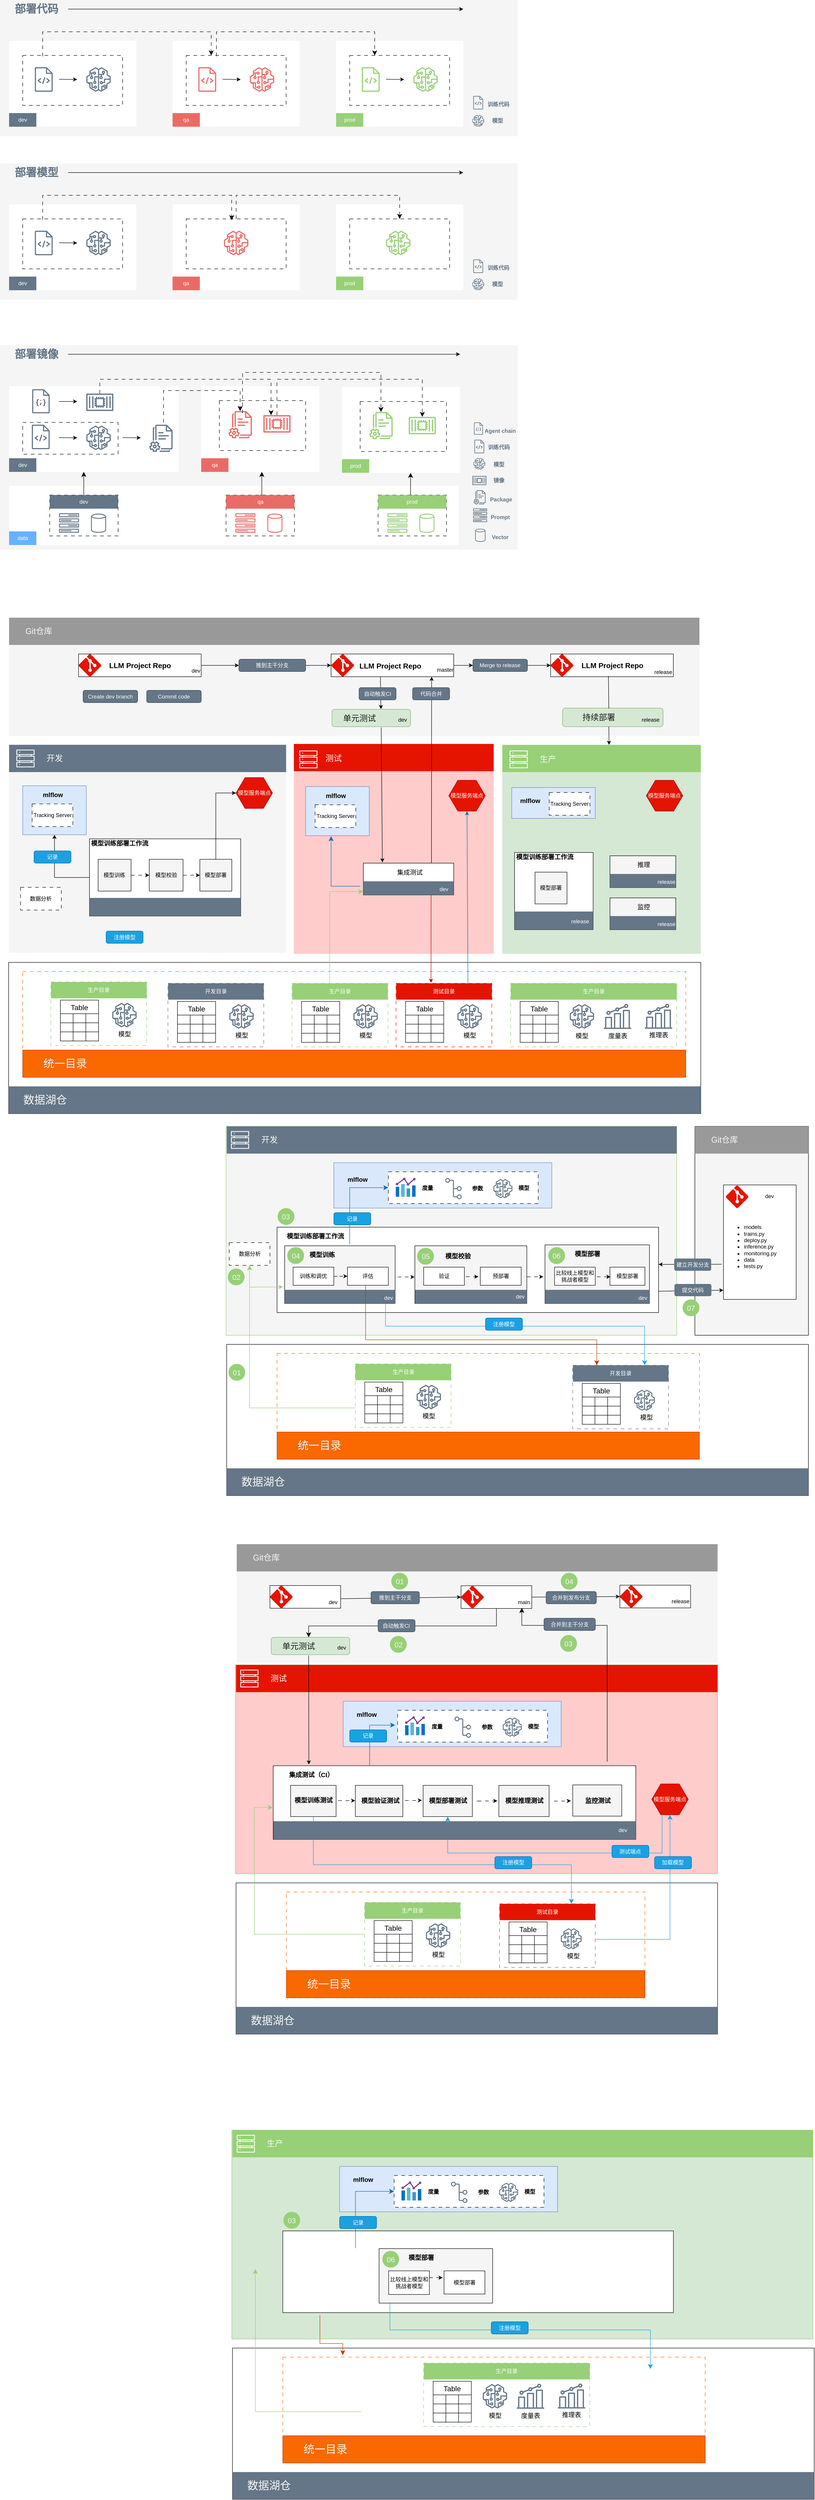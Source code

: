 <mxfile version="26.1.3">
  <diagram name="第 1 页" id="6lDCXm_uTLjBW1uI_MFd">
    <mxGraphModel dx="2693" dy="977" grid="1" gridSize="10" guides="1" tooltips="1" connect="1" arrows="1" fold="1" page="1" pageScale="1" pageWidth="827" pageHeight="1169" math="0" shadow="0">
      <root>
        <mxCell id="0" />
        <mxCell id="1" parent="0" />
        <mxCell id="HgP9RWevJ02wyxw5UXSQ-108" value="" style="rounded=0;whiteSpace=wrap;html=1;fillColor=#F5F5F5;" vertex="1" parent="1">
          <mxGeometry x="1470" y="2720" width="250" height="460" as="geometry" />
        </mxCell>
        <mxCell id="JcJDtZIdfet0dapsfC1r-50" value="" style="rounded=0;whiteSpace=wrap;html=1;fillColor=#f5f5f5;fontColor=#333333;strokeColor=none;" parent="1" vertex="1">
          <mxGeometry x="-60" y="240" width="1140" height="300" as="geometry" />
        </mxCell>
        <mxCell id="JcJDtZIdfet0dapsfC1r-26" value="" style="rounded=0;whiteSpace=wrap;html=1;strokeColor=none;" parent="1" vertex="1">
          <mxGeometry x="-40" y="330" width="280" height="189" as="geometry" />
        </mxCell>
        <mxCell id="JcJDtZIdfet0dapsfC1r-16" value="" style="rounded=0;whiteSpace=wrap;html=1;dashed=1;dashPattern=8 8;" parent="1" vertex="1">
          <mxGeometry x="-10" y="362" width="220" height="110" as="geometry" />
        </mxCell>
        <mxCell id="JcJDtZIdfet0dapsfC1r-3" value="" style="sketch=0;outlineConnect=0;dashed=0;verticalLabelPosition=bottom;verticalAlign=top;align=center;html=1;fontSize=12;fontStyle=0;aspect=fixed;pointerEvents=1;shape=mxgraph.aws4.sagemaker_model;fillColor=#647687;strokeColor=#314354;fontColor=#ffffff;" parent="1" vertex="1">
          <mxGeometry x="130" y="388" width="54" height="54" as="geometry" />
        </mxCell>
        <mxCell id="JcJDtZIdfet0dapsfC1r-4" value="" style="sketch=0;outlineConnect=0;fillColor=#647687;strokeColor=#314354;dashed=0;verticalLabelPosition=bottom;verticalAlign=top;align=center;html=1;fontSize=12;fontStyle=0;aspect=fixed;pointerEvents=1;shape=mxgraph.aws4.source_code;fontColor=#ffffff;" parent="1" vertex="1">
          <mxGeometry x="16.62" y="388" width="39.46" height="54" as="geometry" />
        </mxCell>
        <mxCell id="JcJDtZIdfet0dapsfC1r-11" value="" style="endArrow=classic;html=1;rounded=0;" parent="1" edge="1">
          <mxGeometry width="50" height="50" relative="1" as="geometry">
            <mxPoint x="70" y="414.5" as="sourcePoint" />
            <mxPoint x="110" y="415" as="targetPoint" />
          </mxGeometry>
        </mxCell>
        <mxCell id="JcJDtZIdfet0dapsfC1r-27" value="dev" style="rounded=0;whiteSpace=wrap;html=1;fillColor=#647687;fontColor=#ffffff;strokeColor=none;" parent="1" vertex="1">
          <mxGeometry x="-40" y="489" width="60" height="30" as="geometry" />
        </mxCell>
        <mxCell id="JcJDtZIdfet0dapsfC1r-38" value="" style="rounded=0;whiteSpace=wrap;html=1;strokeColor=none;" parent="1" vertex="1">
          <mxGeometry x="320" y="330" width="280" height="189" as="geometry" />
        </mxCell>
        <mxCell id="JcJDtZIdfet0dapsfC1r-39" value="" style="rounded=0;whiteSpace=wrap;html=1;dashed=1;dashPattern=8 8;" parent="1" vertex="1">
          <mxGeometry x="350" y="362" width="220" height="110" as="geometry" />
        </mxCell>
        <mxCell id="JcJDtZIdfet0dapsfC1r-40" value="" style="sketch=0;outlineConnect=0;dashed=0;verticalLabelPosition=bottom;verticalAlign=top;align=center;html=1;fontSize=12;fontStyle=0;aspect=fixed;pointerEvents=1;shape=mxgraph.aws4.sagemaker_model;fillColor=#EA6B66;strokeColor=#b85450;" parent="1" vertex="1">
          <mxGeometry x="490" y="388" width="54" height="54" as="geometry" />
        </mxCell>
        <mxCell id="JcJDtZIdfet0dapsfC1r-41" value="" style="sketch=0;outlineConnect=0;fillColor=#EA6B66;strokeColor=#b85450;dashed=0;verticalLabelPosition=bottom;verticalAlign=top;align=center;html=1;fontSize=12;fontStyle=0;aspect=fixed;pointerEvents=1;shape=mxgraph.aws4.source_code;" parent="1" vertex="1">
          <mxGeometry x="376.62" y="388" width="39.46" height="54" as="geometry" />
        </mxCell>
        <mxCell id="JcJDtZIdfet0dapsfC1r-42" value="" style="endArrow=classic;html=1;rounded=0;" parent="1" edge="1">
          <mxGeometry width="50" height="50" relative="1" as="geometry">
            <mxPoint x="430" y="414.5" as="sourcePoint" />
            <mxPoint x="470" y="415" as="targetPoint" />
          </mxGeometry>
        </mxCell>
        <mxCell id="JcJDtZIdfet0dapsfC1r-43" value="qa" style="rounded=0;whiteSpace=wrap;html=1;fillColor=#EA6B66;strokeColor=none;fontColor=#FFFFFF;" parent="1" vertex="1">
          <mxGeometry x="320" y="489" width="60" height="30" as="geometry" />
        </mxCell>
        <mxCell id="JcJDtZIdfet0dapsfC1r-44" value="" style="rounded=0;whiteSpace=wrap;html=1;strokeColor=none;" parent="1" vertex="1">
          <mxGeometry x="680" y="330" width="280" height="189" as="geometry" />
        </mxCell>
        <mxCell id="JcJDtZIdfet0dapsfC1r-45" value="" style="rounded=0;whiteSpace=wrap;html=1;dashed=1;dashPattern=8 8;" parent="1" vertex="1">
          <mxGeometry x="710" y="362" width="220" height="110" as="geometry" />
        </mxCell>
        <mxCell id="JcJDtZIdfet0dapsfC1r-46" value="" style="sketch=0;outlineConnect=0;dashed=0;verticalLabelPosition=bottom;verticalAlign=top;align=center;html=1;fontSize=12;fontStyle=0;aspect=fixed;pointerEvents=1;shape=mxgraph.aws4.sagemaker_model;fillColor=#97D077;strokeColor=#82b366;" parent="1" vertex="1">
          <mxGeometry x="850" y="388" width="54" height="54" as="geometry" />
        </mxCell>
        <mxCell id="JcJDtZIdfet0dapsfC1r-47" value="" style="sketch=0;outlineConnect=0;fillColor=#97D077;strokeColor=#82b366;dashed=0;verticalLabelPosition=bottom;verticalAlign=top;align=center;html=1;fontSize=12;fontStyle=0;aspect=fixed;pointerEvents=1;shape=mxgraph.aws4.source_code;" parent="1" vertex="1">
          <mxGeometry x="736.62" y="388" width="39.46" height="54" as="geometry" />
        </mxCell>
        <mxCell id="JcJDtZIdfet0dapsfC1r-48" value="" style="endArrow=classic;html=1;rounded=0;" parent="1" edge="1">
          <mxGeometry width="50" height="50" relative="1" as="geometry">
            <mxPoint x="790" y="414.5" as="sourcePoint" />
            <mxPoint x="830" y="415" as="targetPoint" />
          </mxGeometry>
        </mxCell>
        <mxCell id="JcJDtZIdfet0dapsfC1r-49" value="prod" style="rounded=0;whiteSpace=wrap;html=1;fillColor=#97D077;strokeColor=none;fontColor=#FFFFFF;" parent="1" vertex="1">
          <mxGeometry x="680" y="489" width="60" height="30" as="geometry" />
        </mxCell>
        <mxCell id="JcJDtZIdfet0dapsfC1r-51" value="部署代码" style="text;strokeColor=none;fillColor=none;html=1;fontSize=24;fontStyle=1;verticalAlign=middle;align=center;fontColor=#647687;" parent="1" vertex="1">
          <mxGeometry x="-30" y="240" width="100" height="40" as="geometry" />
        </mxCell>
        <mxCell id="JcJDtZIdfet0dapsfC1r-57" value="" style="endArrow=classic;html=1;rounded=0;" parent="1" edge="1">
          <mxGeometry width="50" height="50" relative="1" as="geometry">
            <mxPoint x="90" y="260" as="sourcePoint" />
            <mxPoint x="960" y="260" as="targetPoint" />
          </mxGeometry>
        </mxCell>
        <mxCell id="JcJDtZIdfet0dapsfC1r-58" value="" style="edgeStyle=elbowEdgeStyle;elbow=vertical;endArrow=classic;html=1;curved=0;rounded=0;endSize=8;startSize=8;entryX=0.25;entryY=0;entryDx=0;entryDy=0;dashed=1;dashPattern=8 8;exitX=0.2;exitY=0.018;exitDx=0;exitDy=0;exitPerimeter=0;" parent="1" source="JcJDtZIdfet0dapsfC1r-16" target="JcJDtZIdfet0dapsfC1r-39" edge="1">
          <mxGeometry width="50" height="50" relative="1" as="geometry">
            <mxPoint x="80" y="350" as="sourcePoint" />
            <mxPoint x="130" y="300" as="targetPoint" />
            <Array as="points">
              <mxPoint x="240" y="310" />
            </Array>
          </mxGeometry>
        </mxCell>
        <mxCell id="JcJDtZIdfet0dapsfC1r-59" value="" style="edgeStyle=elbowEdgeStyle;elbow=vertical;endArrow=classic;html=1;curved=0;rounded=0;endSize=8;startSize=8;entryX=0.25;entryY=0;entryDx=0;entryDy=0;dashed=1;dashPattern=8 8;exitX=0.303;exitY=0.018;exitDx=0;exitDy=0;exitPerimeter=0;" parent="1" source="JcJDtZIdfet0dapsfC1r-39" target="JcJDtZIdfet0dapsfC1r-45" edge="1">
          <mxGeometry width="50" height="50" relative="1" as="geometry">
            <mxPoint x="417" y="350" as="sourcePoint" />
            <mxPoint x="550" y="300" as="targetPoint" />
            <Array as="points">
              <mxPoint x="530" y="310" />
            </Array>
          </mxGeometry>
        </mxCell>
        <mxCell id="JcJDtZIdfet0dapsfC1r-60" value="" style="sketch=0;outlineConnect=0;fillColor=#647687;strokeColor=#314354;dashed=0;verticalLabelPosition=bottom;verticalAlign=top;align=center;html=1;fontSize=12;fontStyle=0;aspect=fixed;pointerEvents=1;shape=mxgraph.aws4.source_code;fontColor=#ffffff;" parent="1" vertex="1">
          <mxGeometry x="982" y="451.25" width="21.74" height="29.75" as="geometry" />
        </mxCell>
        <mxCell id="JcJDtZIdfet0dapsfC1r-61" value="" style="sketch=0;outlineConnect=0;dashed=0;verticalLabelPosition=bottom;verticalAlign=top;align=center;html=1;fontSize=12;fontStyle=0;aspect=fixed;pointerEvents=1;shape=mxgraph.aws4.sagemaker_model;fillColor=#647687;strokeColor=#314354;fontColor=#ffffff;" parent="1" vertex="1">
          <mxGeometry x="980" y="493" width="26" height="26" as="geometry" />
        </mxCell>
        <mxCell id="JcJDtZIdfet0dapsfC1r-62" value="&lt;font style=&quot;font-size: 12px;&quot;&gt;训练代码&lt;/font&gt;" style="text;strokeColor=none;fillColor=none;html=1;fontSize=24;fontStyle=1;verticalAlign=middle;align=center;fontColor=#647687;" parent="1" vertex="1">
          <mxGeometry x="1007" y="451.75" width="60" height="29.25" as="geometry" />
        </mxCell>
        <mxCell id="JcJDtZIdfet0dapsfC1r-63" value="模型" style="text;strokeColor=none;fillColor=none;html=1;fontSize=12;fontStyle=1;verticalAlign=middle;align=center;fontColor=#647687;" parent="1" vertex="1">
          <mxGeometry x="1006" y="493" width="58.26" height="26" as="geometry" />
        </mxCell>
        <mxCell id="JcJDtZIdfet0dapsfC1r-64" value="" style="rounded=0;whiteSpace=wrap;html=1;fillColor=#f5f5f5;fontColor=#333333;strokeColor=none;" parent="1" vertex="1">
          <mxGeometry x="-60" y="1000" width="1140" height="450" as="geometry" />
        </mxCell>
        <mxCell id="JcJDtZIdfet0dapsfC1r-65" value="" style="rounded=0;whiteSpace=wrap;html=1;strokeColor=none;" parent="1" vertex="1">
          <mxGeometry x="-40" y="1090" width="373" height="189" as="geometry" />
        </mxCell>
        <mxCell id="JcJDtZIdfet0dapsfC1r-66" value="" style="rounded=0;whiteSpace=wrap;html=1;dashed=1;dashPattern=8 8;" parent="1" vertex="1">
          <mxGeometry x="-10" y="1170" width="210" height="70" as="geometry" />
        </mxCell>
        <mxCell id="JcJDtZIdfet0dapsfC1r-67" value="" style="sketch=0;outlineConnect=0;dashed=0;verticalLabelPosition=bottom;verticalAlign=top;align=center;html=1;fontSize=12;fontStyle=0;aspect=fixed;pointerEvents=1;shape=mxgraph.aws4.sagemaker_model;fillColor=#647687;strokeColor=#314354;fontColor=#ffffff;" parent="1" vertex="1">
          <mxGeometry x="130" y="1177" width="54" height="54" as="geometry" />
        </mxCell>
        <mxCell id="JcJDtZIdfet0dapsfC1r-68" value="" style="sketch=0;outlineConnect=0;fillColor=#647687;strokeColor=#314354;dashed=0;verticalLabelPosition=bottom;verticalAlign=top;align=center;html=1;fontSize=12;fontStyle=0;aspect=fixed;pointerEvents=1;shape=mxgraph.aws4.source_code;fontColor=#ffffff;" parent="1" vertex="1">
          <mxGeometry x="10.0" y="1175" width="39.46" height="54" as="geometry" />
        </mxCell>
        <mxCell id="JcJDtZIdfet0dapsfC1r-69" value="" style="endArrow=classic;html=1;rounded=0;" parent="1" edge="1">
          <mxGeometry width="50" height="50" relative="1" as="geometry">
            <mxPoint x="70" y="1203.5" as="sourcePoint" />
            <mxPoint x="110" y="1204" as="targetPoint" />
          </mxGeometry>
        </mxCell>
        <mxCell id="JcJDtZIdfet0dapsfC1r-70" value="dev" style="rounded=0;whiteSpace=wrap;html=1;fillColor=#647687;fontColor=#ffffff;strokeColor=none;" parent="1" vertex="1">
          <mxGeometry x="-40" y="1249" width="60" height="30" as="geometry" />
        </mxCell>
        <mxCell id="JcJDtZIdfet0dapsfC1r-71" value="" style="rounded=0;whiteSpace=wrap;html=1;strokeColor=none;" parent="1" vertex="1">
          <mxGeometry x="383" y="1090" width="260" height="189" as="geometry" />
        </mxCell>
        <mxCell id="JcJDtZIdfet0dapsfC1r-72" value="" style="rounded=0;whiteSpace=wrap;html=1;dashed=1;dashPattern=8 8;" parent="1" vertex="1">
          <mxGeometry x="423" y="1122" width="190" height="110" as="geometry" />
        </mxCell>
        <mxCell id="JcJDtZIdfet0dapsfC1r-76" value="qa" style="rounded=0;whiteSpace=wrap;html=1;fillColor=#EA6B66;strokeColor=none;fontColor=#FFFFFF;" parent="1" vertex="1">
          <mxGeometry x="383" y="1249" width="60" height="30" as="geometry" />
        </mxCell>
        <mxCell id="JcJDtZIdfet0dapsfC1r-83" value="部署镜像" style="text;strokeColor=none;fillColor=none;html=1;fontSize=24;fontStyle=1;verticalAlign=middle;align=center;fontColor=#647687;" parent="1" vertex="1">
          <mxGeometry x="-30" y="1000" width="100" height="40" as="geometry" />
        </mxCell>
        <mxCell id="JcJDtZIdfet0dapsfC1r-84" value="" style="endArrow=classic;html=1;rounded=0;" parent="1" edge="1">
          <mxGeometry width="50" height="50" relative="1" as="geometry">
            <mxPoint x="90" y="1020" as="sourcePoint" />
            <mxPoint x="953" y="1020" as="targetPoint" />
          </mxGeometry>
        </mxCell>
        <mxCell id="JcJDtZIdfet0dapsfC1r-85" value="" style="edgeStyle=elbowEdgeStyle;elbow=vertical;endArrow=classic;html=1;curved=0;rounded=0;endSize=8;startSize=8;dashed=1;dashPattern=8 8;" parent="1" source="JcJDtZIdfet0dapsfC1r-148" edge="1">
          <mxGeometry width="50" height="50" relative="1" as="geometry">
            <mxPoint x="201" y="1097" as="sourcePoint" />
            <mxPoint x="536.805" y="1154.113" as="targetPoint" />
            <Array as="points">
              <mxPoint x="400" y="1075" />
            </Array>
          </mxGeometry>
        </mxCell>
        <mxCell id="JcJDtZIdfet0dapsfC1r-87" value="" style="sketch=0;outlineConnect=0;fillColor=#647687;strokeColor=#314354;dashed=0;verticalLabelPosition=bottom;verticalAlign=top;align=center;html=1;fontSize=12;fontStyle=0;aspect=fixed;pointerEvents=1;shape=mxgraph.aws4.source_code;fontColor=#ffffff;" parent="1" vertex="1">
          <mxGeometry x="984.49" y="1208.25" width="21.74" height="29.75" as="geometry" />
        </mxCell>
        <mxCell id="JcJDtZIdfet0dapsfC1r-88" value="" style="sketch=0;outlineConnect=0;dashed=0;verticalLabelPosition=bottom;verticalAlign=top;align=center;html=1;fontSize=12;fontStyle=0;aspect=fixed;pointerEvents=1;shape=mxgraph.aws4.sagemaker_model;fillColor=#647687;strokeColor=#314354;fontColor=#ffffff;" parent="1" vertex="1">
          <mxGeometry x="982.49" y="1248" width="26" height="26" as="geometry" />
        </mxCell>
        <mxCell id="JcJDtZIdfet0dapsfC1r-89" value="&lt;font style=&quot;font-size: 12px;&quot;&gt;训练代码&lt;/font&gt;" style="text;strokeColor=none;fillColor=none;html=1;fontSize=24;fontStyle=1;verticalAlign=middle;align=center;fontColor=#647687;" parent="1" vertex="1">
          <mxGeometry x="1008.49" y="1206.75" width="60" height="29.25" as="geometry" />
        </mxCell>
        <mxCell id="JcJDtZIdfet0dapsfC1r-90" value="模型" style="text;strokeColor=none;fillColor=none;html=1;fontSize=12;fontStyle=1;verticalAlign=middle;align=center;fontColor=#647687;" parent="1" vertex="1">
          <mxGeometry x="1008.49" y="1250" width="58.26" height="26" as="geometry" />
        </mxCell>
        <mxCell id="JcJDtZIdfet0dapsfC1r-97" value="" style="endArrow=classic;html=1;rounded=0;" parent="1" edge="1">
          <mxGeometry width="50" height="50" relative="1" as="geometry">
            <mxPoint x="210" y="1203.5" as="sourcePoint" />
            <mxPoint x="250" y="1204.0" as="targetPoint" />
          </mxGeometry>
        </mxCell>
        <mxCell id="JcJDtZIdfet0dapsfC1r-98" value="" style="rounded=0;whiteSpace=wrap;html=1;strokeColor=none;" parent="1" vertex="1">
          <mxGeometry x="693" y="1092" width="260" height="189" as="geometry" />
        </mxCell>
        <mxCell id="JcJDtZIdfet0dapsfC1r-99" value="" style="rounded=0;whiteSpace=wrap;html=1;dashed=1;dashPattern=8 8;" parent="1" vertex="1">
          <mxGeometry x="733" y="1124" width="190" height="110" as="geometry" />
        </mxCell>
        <mxCell id="JcJDtZIdfet0dapsfC1r-104" value="" style="edgeStyle=elbowEdgeStyle;elbow=vertical;endArrow=classic;html=1;curved=0;rounded=0;endSize=8;startSize=8;dashed=1;dashPattern=8 8;" parent="1" source="JcJDtZIdfet0dapsfC1r-149" target="JcJDtZIdfet0dapsfC1r-150" edge="1">
          <mxGeometry width="50" height="50" relative="1" as="geometry">
            <mxPoint x="550" y="1140" as="sourcePoint" />
            <mxPoint x="820" y="1122" as="targetPoint" />
            <Array as="points">
              <mxPoint x="683" y="1075" />
            </Array>
          </mxGeometry>
        </mxCell>
        <mxCell id="JcJDtZIdfet0dapsfC1r-106" value="prod" style="rounded=0;whiteSpace=wrap;html=1;fillColor=#97D077;strokeColor=none;fontColor=#FFFFFF;" parent="1" vertex="1">
          <mxGeometry x="693" y="1251" width="60" height="30" as="geometry" />
        </mxCell>
        <mxCell id="JcJDtZIdfet0dapsfC1r-112" value="" style="rounded=0;whiteSpace=wrap;html=1;fillColor=#f5f5f5;fontColor=#333333;strokeColor=none;" parent="1" vertex="1">
          <mxGeometry x="-60" y="600" width="1140" height="300" as="geometry" />
        </mxCell>
        <mxCell id="JcJDtZIdfet0dapsfC1r-113" value="" style="rounded=0;whiteSpace=wrap;html=1;strokeColor=none;" parent="1" vertex="1">
          <mxGeometry x="-40" y="690" width="280" height="189" as="geometry" />
        </mxCell>
        <mxCell id="JcJDtZIdfet0dapsfC1r-114" value="" style="rounded=0;whiteSpace=wrap;html=1;dashed=1;dashPattern=8 8;" parent="1" vertex="1">
          <mxGeometry x="-10" y="722" width="220" height="110" as="geometry" />
        </mxCell>
        <mxCell id="JcJDtZIdfet0dapsfC1r-115" value="" style="sketch=0;outlineConnect=0;dashed=0;verticalLabelPosition=bottom;verticalAlign=top;align=center;html=1;fontSize=12;fontStyle=0;aspect=fixed;pointerEvents=1;shape=mxgraph.aws4.sagemaker_model;fillColor=#647687;strokeColor=#314354;fontColor=#ffffff;" parent="1" vertex="1">
          <mxGeometry x="130" y="748" width="54" height="54" as="geometry" />
        </mxCell>
        <mxCell id="JcJDtZIdfet0dapsfC1r-116" value="" style="sketch=0;outlineConnect=0;fillColor=#647687;strokeColor=#314354;dashed=0;verticalLabelPosition=bottom;verticalAlign=top;align=center;html=1;fontSize=12;fontStyle=0;aspect=fixed;pointerEvents=1;shape=mxgraph.aws4.source_code;fontColor=#ffffff;" parent="1" vertex="1">
          <mxGeometry x="16.62" y="748" width="39.46" height="54" as="geometry" />
        </mxCell>
        <mxCell id="JcJDtZIdfet0dapsfC1r-117" value="" style="endArrow=classic;html=1;rounded=0;" parent="1" edge="1">
          <mxGeometry width="50" height="50" relative="1" as="geometry">
            <mxPoint x="70" y="774.5" as="sourcePoint" />
            <mxPoint x="110" y="775" as="targetPoint" />
          </mxGeometry>
        </mxCell>
        <mxCell id="JcJDtZIdfet0dapsfC1r-118" value="dev" style="rounded=0;whiteSpace=wrap;html=1;fillColor=#647687;fontColor=#ffffff;strokeColor=none;" parent="1" vertex="1">
          <mxGeometry x="-40" y="849" width="60" height="30" as="geometry" />
        </mxCell>
        <mxCell id="JcJDtZIdfet0dapsfC1r-119" value="" style="rounded=0;whiteSpace=wrap;html=1;strokeColor=none;" parent="1" vertex="1">
          <mxGeometry x="320" y="690" width="280" height="189" as="geometry" />
        </mxCell>
        <mxCell id="JcJDtZIdfet0dapsfC1r-120" value="" style="rounded=0;whiteSpace=wrap;html=1;dashed=1;dashPattern=8 8;" parent="1" vertex="1">
          <mxGeometry x="350" y="722" width="220" height="110" as="geometry" />
        </mxCell>
        <mxCell id="JcJDtZIdfet0dapsfC1r-121" value="" style="sketch=0;outlineConnect=0;dashed=0;verticalLabelPosition=bottom;verticalAlign=top;align=center;html=1;fontSize=12;fontStyle=0;aspect=fixed;pointerEvents=1;shape=mxgraph.aws4.sagemaker_model;fillColor=#EA6B66;strokeColor=#b85450;" parent="1" vertex="1">
          <mxGeometry x="433" y="748" width="54" height="54" as="geometry" />
        </mxCell>
        <mxCell id="JcJDtZIdfet0dapsfC1r-124" value="qa" style="rounded=0;whiteSpace=wrap;html=1;fillColor=#EA6B66;strokeColor=none;fontColor=#FFFFFF;" parent="1" vertex="1">
          <mxGeometry x="320" y="849" width="60" height="30" as="geometry" />
        </mxCell>
        <mxCell id="JcJDtZIdfet0dapsfC1r-125" value="" style="rounded=0;whiteSpace=wrap;html=1;strokeColor=none;" parent="1" vertex="1">
          <mxGeometry x="680" y="690" width="280" height="189" as="geometry" />
        </mxCell>
        <mxCell id="JcJDtZIdfet0dapsfC1r-126" value="" style="rounded=0;whiteSpace=wrap;html=1;dashed=1;dashPattern=8 8;" parent="1" vertex="1">
          <mxGeometry x="710" y="722" width="220" height="110" as="geometry" />
        </mxCell>
        <mxCell id="JcJDtZIdfet0dapsfC1r-127" value="" style="sketch=0;outlineConnect=0;dashed=0;verticalLabelPosition=bottom;verticalAlign=top;align=center;html=1;fontSize=12;fontStyle=0;aspect=fixed;pointerEvents=1;shape=mxgraph.aws4.sagemaker_model;fillColor=#97D077;strokeColor=#82b366;" parent="1" vertex="1">
          <mxGeometry x="790" y="748" width="54" height="54" as="geometry" />
        </mxCell>
        <mxCell id="JcJDtZIdfet0dapsfC1r-130" value="prod" style="rounded=0;whiteSpace=wrap;html=1;fillColor=#97D077;strokeColor=none;fontColor=#FFFFFF;" parent="1" vertex="1">
          <mxGeometry x="680" y="849" width="60" height="30" as="geometry" />
        </mxCell>
        <mxCell id="JcJDtZIdfet0dapsfC1r-131" value="部署模型" style="text;strokeColor=none;fillColor=none;html=1;fontSize=24;fontStyle=1;verticalAlign=middle;align=center;fontColor=#647687;" parent="1" vertex="1">
          <mxGeometry x="-30" y="600" width="100" height="40" as="geometry" />
        </mxCell>
        <mxCell id="JcJDtZIdfet0dapsfC1r-132" value="" style="endArrow=classic;html=1;rounded=0;" parent="1" edge="1">
          <mxGeometry width="50" height="50" relative="1" as="geometry">
            <mxPoint x="90" y="620" as="sourcePoint" />
            <mxPoint x="960" y="620" as="targetPoint" />
          </mxGeometry>
        </mxCell>
        <mxCell id="JcJDtZIdfet0dapsfC1r-133" value="" style="edgeStyle=elbowEdgeStyle;elbow=vertical;endArrow=classic;html=1;curved=0;rounded=0;endSize=8;startSize=8;entryX=0.455;entryY=0.025;entryDx=0;entryDy=0;dashed=1;dashPattern=8 8;exitX=0.2;exitY=0.018;exitDx=0;exitDy=0;exitPerimeter=0;entryPerimeter=0;" parent="1" source="JcJDtZIdfet0dapsfC1r-114" target="JcJDtZIdfet0dapsfC1r-120" edge="1">
          <mxGeometry width="50" height="50" relative="1" as="geometry">
            <mxPoint x="80" y="710" as="sourcePoint" />
            <mxPoint x="130" y="660" as="targetPoint" />
            <Array as="points">
              <mxPoint x="240" y="670" />
            </Array>
          </mxGeometry>
        </mxCell>
        <mxCell id="JcJDtZIdfet0dapsfC1r-134" value="" style="edgeStyle=elbowEdgeStyle;elbow=vertical;endArrow=classic;html=1;curved=0;rounded=0;endSize=8;startSize=8;dashed=1;dashPattern=8 8;exitX=0.5;exitY=0;exitDx=0;exitDy=0;" parent="1" source="JcJDtZIdfet0dapsfC1r-120" target="JcJDtZIdfet0dapsfC1r-126" edge="1">
          <mxGeometry width="50" height="50" relative="1" as="geometry">
            <mxPoint x="417" y="710" as="sourcePoint" />
            <mxPoint x="550" y="660" as="targetPoint" />
            <Array as="points">
              <mxPoint x="530" y="670" />
            </Array>
          </mxGeometry>
        </mxCell>
        <mxCell id="JcJDtZIdfet0dapsfC1r-135" value="" style="sketch=0;outlineConnect=0;fillColor=#647687;strokeColor=#314354;dashed=0;verticalLabelPosition=bottom;verticalAlign=top;align=center;html=1;fontSize=12;fontStyle=0;aspect=fixed;pointerEvents=1;shape=mxgraph.aws4.source_code;fontColor=#ffffff;" parent="1" vertex="1">
          <mxGeometry x="982" y="811.25" width="21.74" height="29.75" as="geometry" />
        </mxCell>
        <mxCell id="JcJDtZIdfet0dapsfC1r-136" value="" style="sketch=0;outlineConnect=0;dashed=0;verticalLabelPosition=bottom;verticalAlign=top;align=center;html=1;fontSize=12;fontStyle=0;aspect=fixed;pointerEvents=1;shape=mxgraph.aws4.sagemaker_model;fillColor=#647687;strokeColor=#314354;fontColor=#ffffff;" parent="1" vertex="1">
          <mxGeometry x="980" y="853" width="26" height="26" as="geometry" />
        </mxCell>
        <mxCell id="JcJDtZIdfet0dapsfC1r-137" value="&lt;font style=&quot;font-size: 12px;&quot;&gt;训练代码&lt;/font&gt;" style="text;strokeColor=none;fillColor=none;html=1;fontSize=24;fontStyle=1;verticalAlign=middle;align=center;fontColor=#647687;" parent="1" vertex="1">
          <mxGeometry x="1007" y="811.75" width="60" height="29.25" as="geometry" />
        </mxCell>
        <mxCell id="JcJDtZIdfet0dapsfC1r-138" value="模型" style="text;strokeColor=none;fillColor=none;html=1;fontSize=12;fontStyle=1;verticalAlign=middle;align=center;fontColor=#647687;" parent="1" vertex="1">
          <mxGeometry x="1006" y="853" width="58.26" height="26" as="geometry" />
        </mxCell>
        <mxCell id="JcJDtZIdfet0dapsfC1r-139" value="镜像" style="text;strokeColor=none;fillColor=none;html=1;fontSize=12;fontStyle=1;verticalAlign=middle;align=center;fontColor=#647687;" parent="1" vertex="1">
          <mxGeometry x="1008.49" y="1285" width="58.26" height="26" as="geometry" />
        </mxCell>
        <mxCell id="JcJDtZIdfet0dapsfC1r-140" value="" style="sketch=0;outlineConnect=0;fontColor=#ffffff;fillColor=#647687;strokeColor=#314354;dashed=0;verticalLabelPosition=bottom;verticalAlign=top;align=center;html=1;fontSize=12;fontStyle=0;aspect=fixed;pointerEvents=1;shape=mxgraph.aws4.documents2;" parent="1" vertex="1">
          <mxGeometry x="268.46" y="1175" width="51.54" height="60" as="geometry" />
        </mxCell>
        <mxCell id="JcJDtZIdfet0dapsfC1r-141" value="" style="sketch=0;outlineConnect=0;fontColor=#ffffff;fillColor=#647687;strokeColor=#314354;dashed=0;verticalLabelPosition=bottom;verticalAlign=top;align=center;html=1;fontSize=12;fontStyle=0;aspect=fixed;pointerEvents=1;shape=mxgraph.aws4.json_script;" parent="1" vertex="1">
          <mxGeometry x="10.73" y="1097" width="38.73" height="53" as="geometry" />
        </mxCell>
        <mxCell id="JcJDtZIdfet0dapsfC1r-142" value="" style="endArrow=classic;html=1;rounded=0;" parent="1" edge="1">
          <mxGeometry width="50" height="50" relative="1" as="geometry">
            <mxPoint x="70" y="1124" as="sourcePoint" />
            <mxPoint x="110" y="1124" as="targetPoint" />
          </mxGeometry>
        </mxCell>
        <mxCell id="JcJDtZIdfet0dapsfC1r-143" value="" style="sketch=0;outlineConnect=0;fontColor=#ffffff;fillColor=#EA6B66;strokeColor=#314354;dashed=0;verticalLabelPosition=bottom;verticalAlign=top;align=center;html=1;fontSize=12;fontStyle=0;aspect=fixed;pointerEvents=1;shape=mxgraph.aws4.documents2;" parent="1" vertex="1">
          <mxGeometry x="443" y="1145" width="51.54" height="60" as="geometry" />
        </mxCell>
        <mxCell id="JcJDtZIdfet0dapsfC1r-144" value="" style="rounded=0;whiteSpace=wrap;html=1;strokeColor=none;" parent="1" vertex="1">
          <mxGeometry x="-40" y="1310" width="990" height="130" as="geometry" />
        </mxCell>
        <mxCell id="JcJDtZIdfet0dapsfC1r-145" value="data" style="rounded=0;whiteSpace=wrap;html=1;fillColor=#66B2FF;strokeColor=none;fontColor=#FFFFFF;" parent="1" vertex="1">
          <mxGeometry x="-40" y="1410" width="60" height="30" as="geometry" />
        </mxCell>
        <mxCell id="JcJDtZIdfet0dapsfC1r-147" value="" style="sketch=0;outlineConnect=0;fontColor=#ffffff;fillColor=#97D077;strokeColor=#314354;dashed=0;verticalLabelPosition=bottom;verticalAlign=top;align=center;html=1;fontSize=12;fontStyle=0;aspect=fixed;pointerEvents=1;shape=mxgraph.aws4.documents2;" parent="1" vertex="1">
          <mxGeometry x="753" y="1147" width="51.54" height="60" as="geometry" />
        </mxCell>
        <mxCell id="JcJDtZIdfet0dapsfC1r-148" value="" style="sketch=0;outlineConnect=0;fontColor=#ffffff;fillColor=#647687;strokeColor=#314354;dashed=0;verticalLabelPosition=bottom;verticalAlign=top;align=center;html=1;fontSize=12;fontStyle=0;aspect=fixed;pointerEvents=1;shape=mxgraph.aws4.container_2;" parent="1" vertex="1">
          <mxGeometry x="130" y="1106.5" width="59.61" height="38.5" as="geometry" />
        </mxCell>
        <mxCell id="JcJDtZIdfet0dapsfC1r-149" value="" style="sketch=0;outlineConnect=0;fontColor=#ffffff;fillColor=#EA6B66;strokeColor=#314354;dashed=0;verticalLabelPosition=bottom;verticalAlign=top;align=center;html=1;fontSize=12;fontStyle=0;aspect=fixed;pointerEvents=1;shape=mxgraph.aws4.container_2;" parent="1" vertex="1">
          <mxGeometry x="520" y="1154" width="59.61" height="38.5" as="geometry" />
        </mxCell>
        <mxCell id="JcJDtZIdfet0dapsfC1r-150" value="" style="sketch=0;outlineConnect=0;fontColor=#ffffff;fillColor=#97D077;strokeColor=#3A5431;dashed=0;verticalLabelPosition=bottom;verticalAlign=top;align=center;html=1;fontSize=12;fontStyle=0;aspect=fixed;pointerEvents=1;shape=mxgraph.aws4.container_2;" parent="1" vertex="1">
          <mxGeometry x="840" y="1157.75" width="59.61" height="38.5" as="geometry" />
        </mxCell>
        <mxCell id="JcJDtZIdfet0dapsfC1r-151" value="" style="edgeStyle=elbowEdgeStyle;elbow=vertical;endArrow=classic;html=1;curved=0;rounded=0;endSize=8;startSize=8;dashed=1;dashPattern=8 8;" parent="1" target="JcJDtZIdfet0dapsfC1r-143" edge="1">
          <mxGeometry width="50" height="50" relative="1" as="geometry">
            <mxPoint x="300" y="1170" as="sourcePoint" />
            <mxPoint x="350" y="1120" as="targetPoint" />
            <Array as="points">
              <mxPoint x="390" y="1100" />
            </Array>
          </mxGeometry>
        </mxCell>
        <mxCell id="JcJDtZIdfet0dapsfC1r-153" value="" style="edgeStyle=elbowEdgeStyle;elbow=vertical;endArrow=classic;html=1;curved=0;rounded=0;endSize=8;startSize=8;dashed=1;dashPattern=8 8;" parent="1" target="JcJDtZIdfet0dapsfC1r-147" edge="1">
          <mxGeometry width="50" height="50" relative="1" as="geometry">
            <mxPoint x="474" y="1150" as="sourcePoint" />
            <mxPoint x="643" y="1125" as="targetPoint" />
            <Array as="points">
              <mxPoint x="630" y="1060" />
            </Array>
          </mxGeometry>
        </mxCell>
        <mxCell id="JcJDtZIdfet0dapsfC1r-159" value="" style="rounded=0;whiteSpace=wrap;html=1;dashed=1;dashPattern=8 8;" parent="1" vertex="1">
          <mxGeometry x="49.46" y="1330" width="150.54" height="90" as="geometry" />
        </mxCell>
        <mxCell id="JcJDtZIdfet0dapsfC1r-154" value="" style="sketch=0;outlineConnect=0;fontColor=#ffffff;fillColor=#647687;strokeColor=#314354;dashed=0;verticalLabelPosition=bottom;verticalAlign=top;align=center;html=1;fontSize=12;fontStyle=0;aspect=fixed;pointerEvents=1;shape=mxgraph.aws4.container_2;" parent="1" vertex="1">
          <mxGeometry x="980" y="1288" width="30.97" height="20" as="geometry" />
        </mxCell>
        <mxCell id="JcJDtZIdfet0dapsfC1r-155" value="" style="sketch=0;outlineConnect=0;fontColor=#ffffff;fillColor=#647687;strokeColor=#314354;dashed=0;verticalLabelPosition=bottom;verticalAlign=top;align=center;html=1;fontSize=12;fontStyle=0;aspect=fixed;pointerEvents=1;shape=mxgraph.aws4.json_script;" parent="1" vertex="1">
          <mxGeometry x="983.63" y="1170" width="19.73" height="27" as="geometry" />
        </mxCell>
        <mxCell id="JcJDtZIdfet0dapsfC1r-156" value="&lt;font style=&quot;font-size: 12px;&quot;&gt;Agent chain&lt;/font&gt;" style="text;strokeColor=none;fillColor=none;html=1;fontSize=24;fontStyle=1;verticalAlign=middle;align=center;fontColor=#647687;" parent="1" vertex="1">
          <mxGeometry x="1010.97" y="1170" width="60" height="29.25" as="geometry" />
        </mxCell>
        <mxCell id="JcJDtZIdfet0dapsfC1r-158" value="" style="sketch=0;outlineConnect=0;fontColor=#ffffff;fillColor=#647687;strokeColor=#314354;dashed=0;verticalLabelPosition=bottom;verticalAlign=top;align=center;html=1;fontSize=12;fontStyle=0;aspect=fixed;pointerEvents=1;shape=mxgraph.aws4.generic_database;" parent="1" vertex="1">
          <mxGeometry x="140.36" y="1370.0" width="33.28" height="44" as="geometry" />
        </mxCell>
        <mxCell id="JcJDtZIdfet0dapsfC1r-160" value="" style="sketch=0;outlineConnect=0;fontColor=#ffffff;fillColor=#647687;strokeColor=#314354;dashed=0;verticalLabelPosition=bottom;verticalAlign=top;align=center;html=1;fontSize=12;fontStyle=0;aspect=fixed;pointerEvents=1;shape=mxgraph.aws4.forums;" parent="1" vertex="1">
          <mxGeometry x="70" y="1370.0" width="44.13" height="43" as="geometry" />
        </mxCell>
        <mxCell id="JcJDtZIdfet0dapsfC1r-162" value="" style="edgeStyle=segmentEdgeStyle;endArrow=classic;html=1;curved=0;rounded=0;endSize=8;startSize=8;entryX=0.5;entryY=1;entryDx=0;entryDy=0;exitX=0.46;exitY=0.022;exitDx=0;exitDy=0;exitPerimeter=0;" parent="1" source="JcJDtZIdfet0dapsfC1r-165" edge="1">
          <mxGeometry width="50" height="50" relative="1" as="geometry">
            <mxPoint x="124.5" y="1320" as="sourcePoint" />
            <mxPoint x="124.5" y="1279" as="targetPoint" />
          </mxGeometry>
        </mxCell>
        <mxCell id="JcJDtZIdfet0dapsfC1r-163" value="" style="edgeStyle=segmentEdgeStyle;endArrow=classic;html=1;curved=0;rounded=0;endSize=8;startSize=8;entryX=0.5;entryY=1;entryDx=0;entryDy=0;exitX=0.5;exitY=0;exitDx=0;exitDy=0;" parent="1" source="JcJDtZIdfet0dapsfC1r-169" edge="1">
          <mxGeometry width="50" height="50" relative="1" as="geometry">
            <mxPoint x="516.5" y="1320" as="sourcePoint" />
            <mxPoint x="516.5" y="1279" as="targetPoint" />
          </mxGeometry>
        </mxCell>
        <mxCell id="JcJDtZIdfet0dapsfC1r-164" value="" style="edgeStyle=segmentEdgeStyle;endArrow=classic;html=1;curved=0;rounded=0;endSize=8;startSize=8;entryX=0.5;entryY=1;entryDx=0;entryDy=0;exitX=0.5;exitY=0;exitDx=0;exitDy=0;" parent="1" source="JcJDtZIdfet0dapsfC1r-173" edge="1">
          <mxGeometry width="50" height="50" relative="1" as="geometry">
            <mxPoint x="844" y="1322" as="sourcePoint" />
            <mxPoint x="844" y="1281" as="targetPoint" />
          </mxGeometry>
        </mxCell>
        <mxCell id="JcJDtZIdfet0dapsfC1r-165" value="dev" style="rounded=0;whiteSpace=wrap;html=1;fillColor=#647687;fontColor=#ffffff;strokeColor=none;" parent="1" vertex="1">
          <mxGeometry x="49.46" y="1330" width="150.54" height="30" as="geometry" />
        </mxCell>
        <mxCell id="JcJDtZIdfet0dapsfC1r-166" value="" style="rounded=0;whiteSpace=wrap;html=1;dashed=1;dashPattern=8 8;" parent="1" vertex="1">
          <mxGeometry x="437.73" y="1330" width="150.54" height="90" as="geometry" />
        </mxCell>
        <mxCell id="JcJDtZIdfet0dapsfC1r-167" value="" style="sketch=0;outlineConnect=0;fontColor=#ffffff;fillColor=#EA6B66;strokeColor=#314354;dashed=0;verticalLabelPosition=bottom;verticalAlign=top;align=center;html=1;fontSize=12;fontStyle=0;aspect=fixed;pointerEvents=1;shape=mxgraph.aws4.generic_database;" parent="1" vertex="1">
          <mxGeometry x="528.63" y="1370.0" width="33.28" height="44" as="geometry" />
        </mxCell>
        <mxCell id="JcJDtZIdfet0dapsfC1r-168" value="" style="sketch=0;outlineConnect=0;fontColor=#ffffff;fillColor=#EA6B66;strokeColor=#314354;dashed=0;verticalLabelPosition=bottom;verticalAlign=top;align=center;html=1;fontSize=12;fontStyle=0;aspect=fixed;pointerEvents=1;shape=mxgraph.aws4.forums;" parent="1" vertex="1">
          <mxGeometry x="458.27" y="1370.0" width="44.13" height="43" as="geometry" />
        </mxCell>
        <mxCell id="JcJDtZIdfet0dapsfC1r-169" value="qa" style="rounded=0;whiteSpace=wrap;html=1;fillColor=#EA6B66;fontColor=#ffffff;strokeColor=none;" parent="1" vertex="1">
          <mxGeometry x="437.73" y="1330" width="150.54" height="30" as="geometry" />
        </mxCell>
        <mxCell id="JcJDtZIdfet0dapsfC1r-170" value="" style="rounded=0;whiteSpace=wrap;html=1;dashed=1;dashPattern=8 8;" parent="1" vertex="1">
          <mxGeometry x="772.46" y="1330" width="150.54" height="90" as="geometry" />
        </mxCell>
        <mxCell id="JcJDtZIdfet0dapsfC1r-171" value="" style="sketch=0;outlineConnect=0;fontColor=#ffffff;fillColor=#97D077;strokeColor=#314354;dashed=0;verticalLabelPosition=bottom;verticalAlign=top;align=center;html=1;fontSize=12;fontStyle=0;aspect=fixed;pointerEvents=1;shape=mxgraph.aws4.generic_database;" parent="1" vertex="1">
          <mxGeometry x="863.36" y="1370.0" width="33.28" height="44" as="geometry" />
        </mxCell>
        <mxCell id="JcJDtZIdfet0dapsfC1r-172" value="" style="sketch=0;outlineConnect=0;fontColor=#ffffff;fillColor=#97D077;strokeColor=#314354;dashed=0;verticalLabelPosition=bottom;verticalAlign=top;align=center;html=1;fontSize=12;fontStyle=0;aspect=fixed;pointerEvents=1;shape=mxgraph.aws4.forums;" parent="1" vertex="1">
          <mxGeometry x="793" y="1370.0" width="44.13" height="43" as="geometry" />
        </mxCell>
        <mxCell id="JcJDtZIdfet0dapsfC1r-173" value="prod" style="rounded=0;whiteSpace=wrap;html=1;fillColor=#97D077;fontColor=#ffffff;strokeColor=none;" parent="1" vertex="1">
          <mxGeometry x="772.46" y="1330" width="150.54" height="30" as="geometry" />
        </mxCell>
        <mxCell id="JcJDtZIdfet0dapsfC1r-175" value="" style="sketch=0;outlineConnect=0;fontColor=#ffffff;fillColor=#647687;strokeColor=#314354;dashed=0;verticalLabelPosition=bottom;verticalAlign=top;align=center;html=1;fontSize=12;fontStyle=0;aspect=fixed;pointerEvents=1;shape=mxgraph.aws4.forums;" parent="1" vertex="1">
          <mxGeometry x="981.75" y="1359.5" width="30.79" height="30" as="geometry" />
        </mxCell>
        <mxCell id="JcJDtZIdfet0dapsfC1r-176" value="&lt;span style=&quot;font-size: 12px;&quot;&gt;Prompt&lt;/span&gt;" style="text;strokeColor=none;fillColor=none;html=1;fontSize=24;fontStyle=1;verticalAlign=middle;align=center;fontColor=#647687;" parent="1" vertex="1">
          <mxGeometry x="1010.97" y="1360.25" width="60" height="29.25" as="geometry" />
        </mxCell>
        <mxCell id="JcJDtZIdfet0dapsfC1r-177" value="" style="sketch=0;outlineConnect=0;fontColor=#ffffff;fillColor=#647687;strokeColor=#314354;dashed=0;verticalLabelPosition=bottom;verticalAlign=top;align=center;html=1;fontSize=12;fontStyle=0;aspect=fixed;pointerEvents=1;shape=mxgraph.aws4.generic_database;" parent="1" vertex="1">
          <mxGeometry x="986.28" y="1403.5" width="22.69" height="30" as="geometry" />
        </mxCell>
        <mxCell id="JcJDtZIdfet0dapsfC1r-179" value="&lt;span style=&quot;font-size: 12px;&quot;&gt;Vector&lt;/span&gt;" style="text;strokeColor=none;fillColor=none;html=1;fontSize=24;fontStyle=1;verticalAlign=middle;align=center;fontColor=#647687;" parent="1" vertex="1">
          <mxGeometry x="1010.97" y="1404.25" width="60" height="29.25" as="geometry" />
        </mxCell>
        <mxCell id="JcJDtZIdfet0dapsfC1r-180" value="" style="sketch=0;outlineConnect=0;fontColor=#ffffff;fillColor=#647687;strokeColor=#314354;dashed=0;verticalLabelPosition=bottom;verticalAlign=top;align=center;html=1;fontSize=12;fontStyle=0;aspect=fixed;pointerEvents=1;shape=mxgraph.aws4.documents2;" parent="1" vertex="1">
          <mxGeometry x="982.49" y="1319.5" width="26.63" height="31" as="geometry" />
        </mxCell>
        <mxCell id="JcJDtZIdfet0dapsfC1r-181" value="&lt;span style=&quot;font-size: 12px; background-color: transparent; color: light-dark(rgb(100, 118, 135), rgb(125, 140, 155));&quot;&gt;Package&lt;/span&gt;" style="text;strokeColor=none;fillColor=none;html=1;fontSize=24;fontStyle=1;verticalAlign=middle;align=center;fontColor=#647687;" parent="1" vertex="1">
          <mxGeometry x="1012.54" y="1321.25" width="60" height="29.25" as="geometry" />
        </mxCell>
        <mxCell id="JcJDtZIdfet0dapsfC1r-182" value="" style="rounded=0;whiteSpace=wrap;html=1;fillColor=#f5f5f5;fontColor=#333333;strokeColor=none;" parent="1" vertex="1">
          <mxGeometry x="-40" y="1600" width="1520" height="260" as="geometry" />
        </mxCell>
        <mxCell id="JcJDtZIdfet0dapsfC1r-184" value="" style="rounded=0;whiteSpace=wrap;html=1;fillColor=#999999;strokeColor=none;align=left;fontSize=17;" parent="1" vertex="1">
          <mxGeometry x="-40" y="1600" width="1520" height="60" as="geometry" />
        </mxCell>
        <mxCell id="JcJDtZIdfet0dapsfC1r-347" style="edgeStyle=orthogonalEdgeStyle;rounded=0;orthogonalLoop=1;jettySize=auto;html=1;entryX=0;entryY=0.5;entryDx=0;entryDy=0;" parent="1" source="JcJDtZIdfet0dapsfC1r-188" target="JcJDtZIdfet0dapsfC1r-210" edge="1">
          <mxGeometry relative="1" as="geometry" />
        </mxCell>
        <mxCell id="JcJDtZIdfet0dapsfC1r-188" value="" style="rounded=0;whiteSpace=wrap;html=1;align=right;" parent="1" vertex="1">
          <mxGeometry x="113" y="1680" width="270" height="50" as="geometry" />
        </mxCell>
        <mxCell id="JcJDtZIdfet0dapsfC1r-185" value="" style="verticalLabelPosition=bottom;html=1;verticalAlign=top;align=center;strokeColor=none;fillColor=#e51400;shape=mxgraph.azure.git_repository;fontColor=#ffffff;" parent="1" vertex="1">
          <mxGeometry x="113" y="1680" width="50" height="50" as="geometry" />
        </mxCell>
        <mxCell id="JcJDtZIdfet0dapsfC1r-190" value="dev" style="text;strokeColor=none;fillColor=none;html=1;fontSize=12;fontStyle=0;verticalAlign=middle;align=center;" parent="1" vertex="1">
          <mxGeometry x="358" y="1704.25" width="25" height="25" as="geometry" />
        </mxCell>
        <mxCell id="JcJDtZIdfet0dapsfC1r-191" value="Git仓库" style="text;strokeColor=none;fillColor=none;html=1;fontSize=18;fontStyle=0;verticalAlign=middle;align=center;fontColor=#F5F5F5;" parent="1" vertex="1">
          <mxGeometry x="-39.79" y="1600" width="129.79" height="60" as="geometry" />
        </mxCell>
        <mxCell id="JcJDtZIdfet0dapsfC1r-193" value="&lt;font style=&quot;font-size: 16px;&quot;&gt;LLM Project Repo&lt;/font&gt;" style="text;strokeColor=none;fillColor=none;html=1;fontSize=18;fontStyle=1;verticalAlign=middle;align=center;" parent="1" vertex="1">
          <mxGeometry x="160.5" y="1685" width="175" height="40" as="geometry" />
        </mxCell>
        <mxCell id="JcJDtZIdfet0dapsfC1r-216" value="" style="edgeStyle=orthogonalEdgeStyle;rounded=0;orthogonalLoop=1;jettySize=auto;html=1;" parent="1" source="JcJDtZIdfet0dapsfC1r-195" target="JcJDtZIdfet0dapsfC1r-212" edge="1">
          <mxGeometry relative="1" as="geometry" />
        </mxCell>
        <mxCell id="JcJDtZIdfet0dapsfC1r-195" value="" style="rounded=0;whiteSpace=wrap;html=1;align=right;" parent="1" vertex="1">
          <mxGeometry x="669" y="1680" width="270" height="50" as="geometry" />
        </mxCell>
        <mxCell id="JcJDtZIdfet0dapsfC1r-196" value="" style="verticalLabelPosition=bottom;html=1;verticalAlign=top;align=center;strokeColor=none;fillColor=#e51400;shape=mxgraph.azure.git_repository;fontColor=#ffffff;" parent="1" vertex="1">
          <mxGeometry x="669.55" y="1680" width="50" height="50" as="geometry" />
        </mxCell>
        <mxCell id="JcJDtZIdfet0dapsfC1r-197" value="" style="shape=image;html=1;verticalAlign=top;verticalLabelPosition=bottom;labelBackgroundColor=#ffffff;imageAspect=0;aspect=fixed;image=https://cdn0.iconfinder.com/data/icons/octicons/1024/git-branch-128.png" parent="1" vertex="1">
          <mxGeometry x="880" y="1704.25" width="21.5" height="21.5" as="geometry" />
        </mxCell>
        <mxCell id="JcJDtZIdfet0dapsfC1r-198" value="master" style="text;strokeColor=none;fillColor=none;html=1;fontSize=12;fontStyle=0;verticalAlign=middle;align=center;" parent="1" vertex="1">
          <mxGeometry x="901.5" y="1700" width="36" height="30" as="geometry" />
        </mxCell>
        <mxCell id="JcJDtZIdfet0dapsfC1r-199" value="&lt;font style=&quot;font-size: 16px;&quot;&gt;LLM Project Repo&lt;/font&gt;" style="text;strokeColor=none;fillColor=none;html=1;fontSize=18;fontStyle=1;verticalAlign=middle;align=center;" parent="1" vertex="1">
          <mxGeometry x="711.96" y="1685.75" width="175" height="40" as="geometry" />
        </mxCell>
        <mxCell id="JcJDtZIdfet0dapsfC1r-200" value="" style="rounded=0;whiteSpace=wrap;html=1;align=right;" parent="1" vertex="1">
          <mxGeometry x="1152.52" y="1680" width="270" height="50" as="geometry" />
        </mxCell>
        <mxCell id="JcJDtZIdfet0dapsfC1r-201" value="" style="verticalLabelPosition=bottom;html=1;verticalAlign=top;align=center;strokeColor=none;fillColor=#e51400;shape=mxgraph.azure.git_repository;fontColor=#ffffff;" parent="1" vertex="1">
          <mxGeometry x="1152.52" y="1680" width="50" height="50" as="geometry" />
        </mxCell>
        <mxCell id="JcJDtZIdfet0dapsfC1r-202" value="" style="shape=image;html=1;verticalAlign=top;verticalLabelPosition=bottom;labelBackgroundColor=#ffffff;imageAspect=0;aspect=fixed;image=https://cdn0.iconfinder.com/data/icons/octicons/1024/git-branch-128.png" parent="1" vertex="1">
          <mxGeometry x="1360.93" y="1704.25" width="21.5" height="21.5" as="geometry" />
        </mxCell>
        <mxCell id="JcJDtZIdfet0dapsfC1r-203" value="release" style="text;strokeColor=none;fillColor=none;html=1;fontSize=12;fontStyle=0;verticalAlign=middle;align=center;" parent="1" vertex="1">
          <mxGeometry x="1379.8" y="1710" width="40.88" height="20" as="geometry" />
        </mxCell>
        <mxCell id="JcJDtZIdfet0dapsfC1r-204" value="&lt;font style=&quot;font-size: 16px;&quot;&gt;LLM Project Repo&lt;/font&gt;" style="text;strokeColor=none;fillColor=none;html=1;fontSize=18;fontStyle=1;verticalAlign=middle;align=center;" parent="1" vertex="1">
          <mxGeometry x="1200.02" y="1685" width="175" height="40" as="geometry" />
        </mxCell>
        <mxCell id="JcJDtZIdfet0dapsfC1r-208" value="Create dev branch" style="rounded=1;whiteSpace=wrap;html=1;fillColor=#647687;fontColor=#ffffff;strokeColor=#314354;" parent="1" vertex="1">
          <mxGeometry x="123" y="1760" width="120" height="27" as="geometry" />
        </mxCell>
        <mxCell id="JcJDtZIdfet0dapsfC1r-209" value="Commit code" style="rounded=1;whiteSpace=wrap;html=1;fillColor=#647687;fontColor=#ffffff;strokeColor=#314354;" parent="1" vertex="1">
          <mxGeometry x="263" y="1760" width="120" height="27" as="geometry" />
        </mxCell>
        <mxCell id="JcJDtZIdfet0dapsfC1r-215" value="" style="edgeStyle=orthogonalEdgeStyle;rounded=0;orthogonalLoop=1;jettySize=auto;html=1;exitX=1;exitY=0.5;exitDx=0;exitDy=0;entryX=0;entryY=0.5;entryDx=0;entryDy=0;" parent="1" source="JcJDtZIdfet0dapsfC1r-210" target="JcJDtZIdfet0dapsfC1r-195" edge="1">
          <mxGeometry relative="1" as="geometry">
            <mxPoint x="638.55" y="1705" as="sourcePoint" />
            <mxPoint x="660" y="1712" as="targetPoint" />
          </mxGeometry>
        </mxCell>
        <mxCell id="JcJDtZIdfet0dapsfC1r-210" value="推到主干分支" style="rounded=1;whiteSpace=wrap;html=1;fillColor=#647687;fontColor=#ffffff;strokeColor=#314354;" parent="1" vertex="1">
          <mxGeometry x="466" y="1691.5" width="147" height="27" as="geometry" />
        </mxCell>
        <mxCell id="JcJDtZIdfet0dapsfC1r-212" value="Merge to release" style="rounded=1;whiteSpace=wrap;html=1;fillColor=#647687;fontColor=#ffffff;strokeColor=#314354;" parent="1" vertex="1">
          <mxGeometry x="981.31" y="1691.5" width="120" height="27" as="geometry" />
        </mxCell>
        <mxCell id="JcJDtZIdfet0dapsfC1r-217" style="edgeStyle=orthogonalEdgeStyle;rounded=0;orthogonalLoop=1;jettySize=auto;html=1;entryX=0;entryY=0.5;entryDx=0;entryDy=0;entryPerimeter=0;" parent="1" source="JcJDtZIdfet0dapsfC1r-212" target="JcJDtZIdfet0dapsfC1r-201" edge="1">
          <mxGeometry relative="1" as="geometry">
            <mxPoint x="1120.18" y="1700.79" as="sourcePoint" />
          </mxGeometry>
        </mxCell>
        <mxCell id="JcJDtZIdfet0dapsfC1r-226" value="" style="rounded=1;whiteSpace=wrap;html=1;fillColor=#d5e8d4;strokeColor=#82b366;" parent="1" vertex="1">
          <mxGeometry x="1178.64" y="1799" width="221.36" height="41" as="geometry" />
        </mxCell>
        <mxCell id="JcJDtZIdfet0dapsfC1r-228" value="" style="shape=image;html=1;verticalAlign=top;verticalLabelPosition=bottom;labelBackgroundColor=#ffffff;imageAspect=0;aspect=fixed;image=https://cdn0.iconfinder.com/data/icons/octicons/1024/git-branch-128.png" parent="1" vertex="1">
          <mxGeometry x="1314.5" y="1814.25" width="21.5" height="21.5" as="geometry" />
        </mxCell>
        <mxCell id="JcJDtZIdfet0dapsfC1r-229" value="release" style="text;strokeColor=none;fillColor=none;html=1;fontSize=12;fontStyle=0;verticalAlign=middle;align=center;" parent="1" vertex="1">
          <mxGeometry x="1352.05" y="1810" width="40.27" height="30" as="geometry" />
        </mxCell>
        <mxCell id="JcJDtZIdfet0dapsfC1r-230" value="" style="rounded=0;whiteSpace=wrap;html=1;fillColor=#f5f5f5;fontColor=#333333;strokeColor=#97D077;" parent="1" vertex="1">
          <mxGeometry x="437.73" y="2720" width="992.27" height="460" as="geometry" />
        </mxCell>
        <mxCell id="JcJDtZIdfet0dapsfC1r-231" value="" style="rounded=0;whiteSpace=wrap;html=1;fillColor=#647687;fontColor=#ffffff;strokeColor=none;" parent="1" vertex="1">
          <mxGeometry x="439.16" y="2720" width="990.84" height="60" as="geometry" />
        </mxCell>
        <mxCell id="JcJDtZIdfet0dapsfC1r-232" value="开发" style="text;strokeColor=none;fillColor=none;html=1;fontSize=18;fontStyle=0;verticalAlign=middle;align=center;fontColor=#F5F5F5;" parent="1" vertex="1">
          <mxGeometry x="455.58" y="2730" width="153.92" height="40" as="geometry" />
        </mxCell>
        <mxCell id="JcJDtZIdfet0dapsfC1r-234" value="" style="sketch=0;outlineConnect=0;fontColor=#FFFFFF;gradientColor=none;fillColor=light-dark(#FFFFFF,#FFFFFF);strokeColor=none;dashed=0;verticalLabelPosition=bottom;verticalAlign=top;align=center;html=1;fontSize=12;fontStyle=0;aspect=fixed;pointerEvents=1;shape=mxgraph.aws4.servers;" parent="1" vertex="1">
          <mxGeometry x="448.54" y="2730" width="40" height="40" as="geometry" />
        </mxCell>
        <mxCell id="JcJDtZIdfet0dapsfC1r-235" value="" style="rounded=0;whiteSpace=wrap;html=1;" parent="1" vertex="1">
          <mxGeometry x="550" y="2942" width="840" height="188" as="geometry" />
        </mxCell>
        <mxCell id="JcJDtZIdfet0dapsfC1r-236" value="" style="rounded=0;whiteSpace=wrap;html=1;fillColor=#F5F5F5;" parent="1" vertex="1">
          <mxGeometry x="566.78" y="2983" width="243.22" height="127" as="geometry" />
        </mxCell>
        <mxCell id="JcJDtZIdfet0dapsfC1r-241" value="" style="edgeStyle=orthogonalEdgeStyle;rounded=0;orthogonalLoop=1;jettySize=auto;html=1;dashed=1;dashPattern=8 8;" parent="1" source="JcJDtZIdfet0dapsfC1r-238" target="JcJDtZIdfet0dapsfC1r-239" edge="1">
          <mxGeometry relative="1" as="geometry" />
        </mxCell>
        <mxCell id="JcJDtZIdfet0dapsfC1r-238" value="训练和调优" style="rounded=0;whiteSpace=wrap;html=1;" parent="1" vertex="1">
          <mxGeometry x="585.41" y="3030" width="89.64" height="40" as="geometry" />
        </mxCell>
        <mxCell id="JcJDtZIdfet0dapsfC1r-239" value="评估" style="rounded=0;whiteSpace=wrap;html=1;" parent="1" vertex="1">
          <mxGeometry x="705.05" y="3030" width="90" height="40" as="geometry" />
        </mxCell>
        <mxCell id="JcJDtZIdfet0dapsfC1r-243" value="&lt;font&gt;模型训练&lt;/font&gt;" style="text;strokeColor=none;fillColor=none;html=1;fontSize=14;fontStyle=1;verticalAlign=middle;align=center;" parent="1" vertex="1">
          <mxGeometry x="612" y="2983" width="74.08" height="40" as="geometry" />
        </mxCell>
        <mxCell id="JcJDtZIdfet0dapsfC1r-246" value="" style="rounded=0;whiteSpace=wrap;html=1;fillColor=#F5F5F5;" parent="1" vertex="1">
          <mxGeometry x="853.48" y="2983" width="246.52" height="127" as="geometry" />
        </mxCell>
        <mxCell id="JcJDtZIdfet0dapsfC1r-247" value="&lt;font&gt;模型校验&lt;/font&gt;" style="text;strokeColor=none;fillColor=none;html=1;fontSize=14;fontStyle=1;verticalAlign=middle;align=center;" parent="1" vertex="1">
          <mxGeometry x="901.5" y="2986" width="92.62" height="40" as="geometry" />
        </mxCell>
        <mxCell id="JcJDtZIdfet0dapsfC1r-248" value="验证" style="rounded=0;whiteSpace=wrap;html=1;" parent="1" vertex="1">
          <mxGeometry x="872.84" y="3030" width="89.64" height="40" as="geometry" />
        </mxCell>
        <mxCell id="JcJDtZIdfet0dapsfC1r-249" value="预部署" style="rounded=0;whiteSpace=wrap;html=1;" parent="1" vertex="1">
          <mxGeometry x="997.54" y="3030" width="90" height="40" as="geometry" />
        </mxCell>
        <mxCell id="JcJDtZIdfet0dapsfC1r-251" value="" style="edgeStyle=orthogonalEdgeStyle;rounded=0;orthogonalLoop=1;jettySize=auto;html=1;dashed=1;dashPattern=8 8;" parent="1" edge="1">
          <mxGeometry relative="1" as="geometry">
            <mxPoint x="815.59" y="3051.65" as="sourcePoint" />
            <mxPoint x="852.77" y="3051.24" as="targetPoint" />
          </mxGeometry>
        </mxCell>
        <mxCell id="JcJDtZIdfet0dapsfC1r-252" value="模型训练部署工作流" style="text;strokeColor=none;fillColor=none;html=1;fontSize=14;fontStyle=1;verticalAlign=middle;align=center;" parent="1" vertex="1">
          <mxGeometry x="565.12" y="2942" width="137" height="40" as="geometry" />
        </mxCell>
        <mxCell id="JcJDtZIdfet0dapsfC1r-254" value="" style="rounded=0;whiteSpace=wrap;html=1;fillColor=#dae8fc;strokeColor=#6c8ebf;" parent="1" vertex="1">
          <mxGeometry x="675.05" y="2800" width="480" height="100" as="geometry" />
        </mxCell>
        <mxCell id="JcJDtZIdfet0dapsfC1r-255" value="mlflow" style="text;strokeColor=none;fillColor=none;html=1;fontSize=14;fontStyle=1;verticalAlign=middle;align=center;" parent="1" vertex="1">
          <mxGeometry x="675.71" y="2817" width="102" height="40" as="geometry" />
        </mxCell>
        <mxCell id="JcJDtZIdfet0dapsfC1r-256" value="" style="rounded=0;whiteSpace=wrap;html=1;dashed=1;dashPattern=8 8;" parent="1" vertex="1">
          <mxGeometry x="795.05" y="2820" width="330" height="70" as="geometry" />
        </mxCell>
        <mxCell id="JcJDtZIdfet0dapsfC1r-257" value="" style="rounded=0;whiteSpace=wrap;html=1;fillColor=#f5f5f5;fontColor=#333333;strokeColor=none;" parent="1" vertex="1">
          <mxGeometry x="-39.96" y="1878" width="610" height="460" as="geometry" />
        </mxCell>
        <mxCell id="JcJDtZIdfet0dapsfC1r-258" value="" style="rounded=0;whiteSpace=wrap;html=1;fillColor=#647687;fontColor=#ffffff;strokeColor=none;" parent="1" vertex="1">
          <mxGeometry x="-39.96" y="1880" width="610" height="60" as="geometry" />
        </mxCell>
        <mxCell id="JcJDtZIdfet0dapsfC1r-259" value="开发" style="text;strokeColor=none;fillColor=none;html=1;fontSize=18;fontStyle=0;verticalAlign=middle;align=center;fontColor=#F5F5F5;" parent="1" vertex="1">
          <mxGeometry x="20.04" y="1890" width="80" height="40" as="geometry" />
        </mxCell>
        <mxCell id="JcJDtZIdfet0dapsfC1r-260" value="" style="sketch=0;outlineConnect=0;fontColor=#FFFFFF;gradientColor=none;fillColor=light-dark(#FFFFFF,#FFFFFF);strokeColor=none;dashed=0;verticalLabelPosition=bottom;verticalAlign=top;align=center;html=1;fontSize=12;fontStyle=0;aspect=fixed;pointerEvents=1;shape=mxgraph.aws4.servers;" parent="1" vertex="1">
          <mxGeometry x="-23.96" y="1890" width="40" height="40" as="geometry" />
        </mxCell>
        <mxCell id="JcJDtZIdfet0dapsfC1r-274" value="" style="rounded=0;whiteSpace=wrap;html=1;fillColor=#dae8fc;strokeColor=#6c8ebf;" parent="1" vertex="1">
          <mxGeometry x="-9.96" y="1970" width="140" height="108" as="geometry" />
        </mxCell>
        <mxCell id="JcJDtZIdfet0dapsfC1r-275" value="mlflow" style="text;strokeColor=none;fillColor=none;html=1;fontSize=14;fontStyle=1;verticalAlign=middle;align=center;" parent="1" vertex="1">
          <mxGeometry x="15.59" y="1970" width="80" height="40" as="geometry" />
        </mxCell>
        <mxCell id="JcJDtZIdfet0dapsfC1r-276" value="Tracking Server" style="rounded=0;whiteSpace=wrap;html=1;dashed=1;dashPattern=8 8;" parent="1" vertex="1">
          <mxGeometry x="10.77" y="2010" width="89.64" height="50" as="geometry" />
        </mxCell>
        <mxCell id="JcJDtZIdfet0dapsfC1r-283" value="数据分析" style="rounded=0;whiteSpace=wrap;html=1;dashed=1;dashPattern=8 8;" parent="1" vertex="1">
          <mxGeometry x="-14.68" y="2193.75" width="89.64" height="50" as="geometry" />
        </mxCell>
        <mxCell id="JcJDtZIdfet0dapsfC1r-284" value="" style="rounded=0;whiteSpace=wrap;html=1;fillColor=#ffcccc;strokeColor=none;" parent="1" vertex="1">
          <mxGeometry x="587" y="1880" width="440" height="460" as="geometry" />
        </mxCell>
        <mxCell id="JcJDtZIdfet0dapsfC1r-285" value="" style="rounded=0;whiteSpace=wrap;html=1;fillColor=#e51400;fontColor=#ffffff;strokeColor=none;" parent="1" vertex="1">
          <mxGeometry x="587" y="1878" width="440" height="60" as="geometry" />
        </mxCell>
        <mxCell id="JcJDtZIdfet0dapsfC1r-286" value="测试" style="text;strokeColor=none;fillColor=none;html=1;fontSize=18;fontStyle=0;verticalAlign=middle;align=center;fontColor=#F5F5F5;" parent="1" vertex="1">
          <mxGeometry x="628.59" y="1890" width="90" height="40" as="geometry" />
        </mxCell>
        <mxCell id="JcJDtZIdfet0dapsfC1r-287" value="" style="sketch=0;outlineConnect=0;fontColor=#FFFFFF;gradientColor=none;fillColor=light-dark(#FFFFFF,#FFFFFF);strokeColor=none;dashed=0;verticalLabelPosition=bottom;verticalAlign=top;align=center;html=1;fontSize=12;fontStyle=0;aspect=fixed;pointerEvents=1;shape=mxgraph.aws4.servers;" parent="1" vertex="1">
          <mxGeometry x="599.04" y="1892" width="40" height="40" as="geometry" />
        </mxCell>
        <mxCell id="JcJDtZIdfet0dapsfC1r-288" value="" style="rounded=0;whiteSpace=wrap;html=1;fillColor=#dae8fc;strokeColor=#6c8ebf;" parent="1" vertex="1">
          <mxGeometry x="613.04" y="1972" width="140" height="108" as="geometry" />
        </mxCell>
        <mxCell id="JcJDtZIdfet0dapsfC1r-289" value="mlflow" style="text;strokeColor=none;fillColor=none;html=1;fontSize=14;fontStyle=1;verticalAlign=middle;align=center;" parent="1" vertex="1">
          <mxGeometry x="638.59" y="1972" width="80" height="40" as="geometry" />
        </mxCell>
        <mxCell id="JcJDtZIdfet0dapsfC1r-290" value="Tracking Server" style="rounded=0;whiteSpace=wrap;html=1;dashed=1;dashPattern=8 8;" parent="1" vertex="1">
          <mxGeometry x="633.77" y="2012" width="89.64" height="50" as="geometry" />
        </mxCell>
        <mxCell id="JcJDtZIdfet0dapsfC1r-291" value="" style="rounded=0;whiteSpace=wrap;html=1;fillColor=light-dark(#FFFFFF,#FFFFFF);" parent="1" vertex="1">
          <mxGeometry x="740" y="2140.5" width="199" height="70" as="geometry" />
        </mxCell>
        <mxCell id="JcJDtZIdfet0dapsfC1r-292" value="" style="rounded=0;whiteSpace=wrap;html=1;fillColor=#647687;strokeColor=none;" parent="1" vertex="1">
          <mxGeometry x="740" y="2180.5" width="199" height="30" as="geometry" />
        </mxCell>
        <mxCell id="JcJDtZIdfet0dapsfC1r-293" value="" style="shape=image;html=1;verticalAlign=top;verticalLabelPosition=bottom;labelBackgroundColor=#ffffff;imageAspect=0;aspect=fixed;image=https://cdn0.iconfinder.com/data/icons/octicons/1024/git-branch-128.png" parent="1" vertex="1">
          <mxGeometry x="886.77" y="2191.25" width="13.5" height="13.5" as="geometry" />
        </mxCell>
        <mxCell id="JcJDtZIdfet0dapsfC1r-294" value="dev" style="text;strokeColor=none;fillColor=none;html=1;fontSize=12;fontStyle=0;verticalAlign=middle;align=center;fontColor=#FFFFFF;" parent="1" vertex="1">
          <mxGeometry x="904" y="2185.5" width="25" height="25" as="geometry" />
        </mxCell>
        <mxCell id="JcJDtZIdfet0dapsfC1r-295" value="&lt;span style=&quot;font-weight: normal;&quot;&gt;集成测试&lt;/span&gt;" style="text;strokeColor=none;fillColor=none;html=1;fontSize=14;fontStyle=1;verticalAlign=middle;align=center;" parent="1" vertex="1">
          <mxGeometry x="802" y="2140.5" width="80" height="40" as="geometry" />
        </mxCell>
        <mxCell id="JcJDtZIdfet0dapsfC1r-298" value="模型服务端点" style="shape=hexagon;perimeter=hexagonPerimeter2;whiteSpace=wrap;html=1;fixedSize=1;fillColor=#e51400;fontColor=#ffffff;strokeColor=#B20000;" parent="1" vertex="1">
          <mxGeometry x="459.59" y="1952" width="80.41" height="68" as="geometry" />
        </mxCell>
        <mxCell id="JcJDtZIdfet0dapsfC1r-345" style="edgeStyle=orthogonalEdgeStyle;rounded=0;orthogonalLoop=1;jettySize=auto;html=1;" parent="1" source="JcJDtZIdfet0dapsfC1r-326" target="JcJDtZIdfet0dapsfC1r-274" edge="1">
          <mxGeometry relative="1" as="geometry" />
        </mxCell>
        <mxCell id="JcJDtZIdfet0dapsfC1r-326" value="" style="rounded=0;whiteSpace=wrap;html=1;" parent="1" vertex="1">
          <mxGeometry x="137" y="2087" width="333.04" height="170" as="geometry" />
        </mxCell>
        <mxCell id="JcJDtZIdfet0dapsfC1r-328" value="" style="edgeStyle=orthogonalEdgeStyle;rounded=0;orthogonalLoop=1;jettySize=auto;html=1;dashed=1;dashPattern=8 8;" parent="1" source="JcJDtZIdfet0dapsfC1r-329" target="JcJDtZIdfet0dapsfC1r-330" edge="1">
          <mxGeometry relative="1" as="geometry" />
        </mxCell>
        <mxCell id="JcJDtZIdfet0dapsfC1r-329" value="模型训练" style="rounded=0;whiteSpace=wrap;html=1;fillColor=#F5F5F5;" parent="1" vertex="1">
          <mxGeometry x="156.1" y="2132" width="72.49" height="70" as="geometry" />
        </mxCell>
        <mxCell id="JcJDtZIdfet0dapsfC1r-330" value="模型校验" style="rounded=0;whiteSpace=wrap;html=1;fillColor=#F5F5F5;" parent="1" vertex="1">
          <mxGeometry x="268.65" y="2132" width="74.39" height="70" as="geometry" />
        </mxCell>
        <mxCell id="JcJDtZIdfet0dapsfC1r-338" value="模型训练部署工作流" style="text;strokeColor=none;fillColor=none;html=1;fontSize=14;fontStyle=1;verticalAlign=middle;align=center;" parent="1" vertex="1">
          <mxGeometry x="137.0" y="2077" width="131.5" height="40" as="geometry" />
        </mxCell>
        <mxCell id="JcJDtZIdfet0dapsfC1r-346" style="edgeStyle=orthogonalEdgeStyle;rounded=0;orthogonalLoop=1;jettySize=auto;html=1;entryX=0;entryY=0.5;entryDx=0;entryDy=0;exitX=0.5;exitY=0;exitDx=0;exitDy=0;" parent="1" source="JcJDtZIdfet0dapsfC1r-339" target="JcJDtZIdfet0dapsfC1r-298" edge="1">
          <mxGeometry relative="1" as="geometry" />
        </mxCell>
        <mxCell id="JcJDtZIdfet0dapsfC1r-339" value="模型部署" style="rounded=0;whiteSpace=wrap;html=1;fillColor=#F5F5F5;" parent="1" vertex="1">
          <mxGeometry x="380.04" y="2132" width="70.39" height="70" as="geometry" />
        </mxCell>
        <mxCell id="JcJDtZIdfet0dapsfC1r-340" value="" style="edgeStyle=orthogonalEdgeStyle;rounded=0;orthogonalLoop=1;jettySize=auto;html=1;dashed=1;dashPattern=8 8;exitX=1;exitY=0.5;exitDx=0;exitDy=0;entryX=0;entryY=0.5;entryDx=0;entryDy=0;" parent="1" source="JcJDtZIdfet0dapsfC1r-330" target="JcJDtZIdfet0dapsfC1r-339" edge="1">
          <mxGeometry relative="1" as="geometry">
            <mxPoint x="425.2" y="2166" as="sourcePoint" />
            <mxPoint x="431.2" y="2172" as="targetPoint" />
          </mxGeometry>
        </mxCell>
        <mxCell id="JcJDtZIdfet0dapsfC1r-341" value="" style="rounded=0;whiteSpace=wrap;html=1;fillColor=#647687;strokeColor=none;" parent="1" vertex="1">
          <mxGeometry x="137" y="2217" width="333.04" height="40" as="geometry" />
        </mxCell>
        <mxCell id="JcJDtZIdfet0dapsfC1r-349" value="" style="rounded=1;whiteSpace=wrap;html=1;fillColor=#d5e8d4;strokeColor=#82b366;" parent="1" vertex="1">
          <mxGeometry x="671" y="1801.75" width="173" height="38.25" as="geometry" />
        </mxCell>
        <mxCell id="JcJDtZIdfet0dapsfC1r-350" value="" style="shape=image;html=1;verticalAlign=top;verticalLabelPosition=bottom;labelBackgroundColor=#ffffff;imageAspect=0;aspect=fixed;image=https://cdn0.iconfinder.com/data/icons/octicons/1024/git-branch-128.png" parent="1" vertex="1">
          <mxGeometry x="784.96" y="1814.25" width="21.5" height="21.5" as="geometry" />
        </mxCell>
        <mxCell id="JcJDtZIdfet0dapsfC1r-351" value="dev" style="text;strokeColor=none;fillColor=none;html=1;fontSize=12;fontStyle=0;verticalAlign=middle;align=center;" parent="1" vertex="1">
          <mxGeometry x="810.77" y="1810" width="30" height="30" as="geometry" />
        </mxCell>
        <mxCell id="JcJDtZIdfet0dapsfC1r-358" value="" style="rounded=0;whiteSpace=wrap;html=1;fillColor=#d5e8d4;strokeColor=none;" parent="1" vertex="1">
          <mxGeometry x="1046.04" y="1880" width="437" height="460" as="geometry" />
        </mxCell>
        <mxCell id="JcJDtZIdfet0dapsfC1r-359" value="" style="rounded=0;whiteSpace=wrap;html=1;fillColor=#97D077;fontColor=#ffffff;strokeColor=none;" parent="1" vertex="1">
          <mxGeometry x="1046.04" y="1880" width="437" height="60" as="geometry" />
        </mxCell>
        <mxCell id="JcJDtZIdfet0dapsfC1r-360" value="生产" style="text;strokeColor=none;fillColor=none;html=1;fontSize=18;fontStyle=0;verticalAlign=middle;align=center;fontColor=#F5F5F5;" parent="1" vertex="1">
          <mxGeometry x="1101.31" y="1892" width="90" height="40" as="geometry" />
        </mxCell>
        <mxCell id="JcJDtZIdfet0dapsfC1r-361" value="" style="sketch=0;outlineConnect=0;fontColor=#FFFFFF;gradientColor=none;fillColor=light-dark(#FFFFFF,#FFFFFF);strokeColor=none;dashed=0;verticalLabelPosition=bottom;verticalAlign=top;align=center;html=1;fontSize=12;fontStyle=0;aspect=fixed;pointerEvents=1;shape=mxgraph.aws4.servers;" parent="1" vertex="1">
          <mxGeometry x="1062.04" y="1892" width="40" height="40" as="geometry" />
        </mxCell>
        <mxCell id="JcJDtZIdfet0dapsfC1r-362" value="" style="rounded=0;whiteSpace=wrap;html=1;fillColor=#dae8fc;strokeColor=#6c8ebf;" parent="1" vertex="1">
          <mxGeometry x="1066.75" y="1974" width="183.96" height="68" as="geometry" />
        </mxCell>
        <mxCell id="JcJDtZIdfet0dapsfC1r-363" value="mlflow" style="text;strokeColor=none;fillColor=none;html=1;fontSize=14;fontStyle=1;verticalAlign=middle;align=center;" parent="1" vertex="1">
          <mxGeometry x="1066.75" y="1983" width="80" height="40" as="geometry" />
        </mxCell>
        <mxCell id="JcJDtZIdfet0dapsfC1r-364" value="Tracking Server" style="rounded=0;whiteSpace=wrap;html=1;dashed=1;dashPattern=8 8;" parent="1" vertex="1">
          <mxGeometry x="1149.33" y="1985" width="89.64" height="50" as="geometry" />
        </mxCell>
        <mxCell id="JcJDtZIdfet0dapsfC1r-365" value="" style="rounded=0;whiteSpace=wrap;html=1;fillColor=light-dark(#F5F5F5,#FFFFFF);" parent="1" vertex="1">
          <mxGeometry x="1283" y="2124.25" width="145" height="70" as="geometry" />
        </mxCell>
        <mxCell id="JcJDtZIdfet0dapsfC1r-366" value="" style="rounded=0;whiteSpace=wrap;html=1;fillColor=#647687;strokeColor=none;" parent="1" vertex="1">
          <mxGeometry x="1283" y="2164.25" width="145" height="30" as="geometry" />
        </mxCell>
        <mxCell id="JcJDtZIdfet0dapsfC1r-367" value="" style="shape=image;html=1;verticalAlign=top;verticalLabelPosition=bottom;labelBackgroundColor=#ffffff;imageAspect=0;aspect=fixed;image=https://cdn0.iconfinder.com/data/icons/octicons/1024/git-branch-128.png" parent="1" vertex="1">
          <mxGeometry x="1374.77" y="2175" width="13.5" height="13.5" as="geometry" />
        </mxCell>
        <mxCell id="JcJDtZIdfet0dapsfC1r-368" value="release" style="text;strokeColor=none;fillColor=none;html=1;fontSize=12;fontStyle=0;verticalAlign=middle;align=center;fontColor=#FFFFFF;" parent="1" vertex="1">
          <mxGeometry x="1388.27" y="2169.25" width="37.25" height="25" as="geometry" />
        </mxCell>
        <mxCell id="JcJDtZIdfet0dapsfC1r-369" value="&lt;span style=&quot;font-weight: 400;&quot;&gt;推理&lt;/span&gt;" style="text;strokeColor=none;fillColor=none;html=1;fontSize=14;fontStyle=1;verticalAlign=middle;align=center;" parent="1" vertex="1">
          <mxGeometry x="1316.5" y="2124.25" width="80" height="40" as="geometry" />
        </mxCell>
        <mxCell id="JcJDtZIdfet0dapsfC1r-372" value="&lt;font style=&quot;color: rgb(26, 26, 26);&quot;&gt;单元测试&lt;/font&gt;" style="text;strokeColor=none;fillColor=none;html=1;fontSize=18;fontStyle=0;verticalAlign=middle;align=center;fontColor=#F5F5F5;" parent="1" vertex="1">
          <mxGeometry x="686.08" y="1801.75" width="90" height="40" as="geometry" />
        </mxCell>
        <mxCell id="JcJDtZIdfet0dapsfC1r-373" value="&lt;font style=&quot;color: rgb(26, 26, 26);&quot;&gt;持续部署&lt;/font&gt;" style="text;strokeColor=none;fillColor=none;html=1;fontSize=18;fontStyle=0;verticalAlign=middle;align=center;fontColor=#F5F5F5;" parent="1" vertex="1">
          <mxGeometry x="1213.04" y="1800" width="90" height="40" as="geometry" />
        </mxCell>
        <mxCell id="JcJDtZIdfet0dapsfC1r-374" value="" style="rounded=0;whiteSpace=wrap;html=1;fillColor=light-dark(#F5F5F5,#FFFFFF);" parent="1" vertex="1">
          <mxGeometry x="1283" y="2217" width="145" height="70" as="geometry" />
        </mxCell>
        <mxCell id="JcJDtZIdfet0dapsfC1r-375" value="" style="rounded=0;whiteSpace=wrap;html=1;fillColor=#647687;strokeColor=none;" parent="1" vertex="1">
          <mxGeometry x="1283" y="2257" width="145" height="30" as="geometry" />
        </mxCell>
        <mxCell id="JcJDtZIdfet0dapsfC1r-376" value="" style="shape=image;html=1;verticalAlign=top;verticalLabelPosition=bottom;labelBackgroundColor=#ffffff;imageAspect=0;aspect=fixed;image=https://cdn0.iconfinder.com/data/icons/octicons/1024/git-branch-128.png" parent="1" vertex="1">
          <mxGeometry x="1374.77" y="2267.75" width="13.5" height="13.5" as="geometry" />
        </mxCell>
        <mxCell id="JcJDtZIdfet0dapsfC1r-377" value="release" style="text;strokeColor=none;fillColor=none;html=1;fontSize=12;fontStyle=0;verticalAlign=middle;align=center;fontColor=#FFFFFF;" parent="1" vertex="1">
          <mxGeometry x="1388.27" y="2262" width="37.25" height="25" as="geometry" />
        </mxCell>
        <mxCell id="JcJDtZIdfet0dapsfC1r-378" value="&lt;span style=&quot;font-weight: 400;&quot;&gt;监控&lt;/span&gt;" style="text;strokeColor=none;fillColor=none;html=1;fontSize=14;fontStyle=1;verticalAlign=middle;align=center;" parent="1" vertex="1">
          <mxGeometry x="1316.5" y="2217" width="80" height="40" as="geometry" />
        </mxCell>
        <mxCell id="JcJDtZIdfet0dapsfC1r-394" value="" style="endArrow=classic;html=1;rounded=0;exitX=0.75;exitY=1;exitDx=0;exitDy=0;" parent="1" source="JcJDtZIdfet0dapsfC1r-373" edge="1">
          <mxGeometry width="50" height="50" relative="1" as="geometry">
            <mxPoint x="1090" y="1860" as="sourcePoint" />
            <mxPoint x="1281" y="1880" as="targetPoint" />
          </mxGeometry>
        </mxCell>
        <mxCell id="JcJDtZIdfet0dapsfC1r-396" value="" style="endArrow=none;html=1;rounded=0;entryX=0.75;entryY=0;entryDx=0;entryDy=0;exitX=0.455;exitY=1.091;exitDx=0;exitDy=0;exitPerimeter=0;" parent="1" source="JcJDtZIdfet0dapsfC1r-204" target="JcJDtZIdfet0dapsfC1r-373" edge="1">
          <mxGeometry width="50" height="50" relative="1" as="geometry">
            <mxPoint x="970" y="1880" as="sourcePoint" />
            <mxPoint x="1020" y="1830" as="targetPoint" />
          </mxGeometry>
        </mxCell>
        <mxCell id="JcJDtZIdfet0dapsfC1r-397" value="" style="rounded=0;whiteSpace=wrap;html=1;" parent="1" vertex="1">
          <mxGeometry x="-40.98" y="2359" width="1523.98" height="333" as="geometry" />
        </mxCell>
        <mxCell id="JcJDtZIdfet0dapsfC1r-399" value="" style="shape=image;html=1;verticalAlign=top;verticalLabelPosition=bottom;labelBackgroundColor=#ffffff;imageAspect=0;aspect=fixed;image=https://cdn0.iconfinder.com/data/icons/octicons/1024/git-branch-128.png" parent="1" vertex="1">
          <mxGeometry x="339.25" y="1706" width="21.5" height="21.5" as="geometry" />
        </mxCell>
        <mxCell id="JcJDtZIdfet0dapsfC1r-400" value="" style="rounded=0;whiteSpace=wrap;html=1;fillColor=#647687;fontColor=#ffffff;strokeColor=none;" parent="1" vertex="1">
          <mxGeometry x="-40.98" y="2632" width="1523.98" height="60" as="geometry" />
        </mxCell>
        <mxCell id="JcJDtZIdfet0dapsfC1r-401" value="数据湖仓" style="text;strokeColor=none;fillColor=none;html=1;fontSize=24;fontStyle=0;verticalAlign=middle;align=center;fontColor=light-dark(#F5F5F5,#FFFFFF);" parent="1" vertex="1">
          <mxGeometry x="-10.65" y="2642" width="100" height="40" as="geometry" />
        </mxCell>
        <mxCell id="JcJDtZIdfet0dapsfC1r-402" value="" style="rounded=0;whiteSpace=wrap;html=1;dashed=1;dashPattern=8 8;strokeColor=#FA6800;" parent="1" vertex="1">
          <mxGeometry x="-10" y="2379" width="1460" height="233" as="geometry" />
        </mxCell>
        <mxCell id="JcJDtZIdfet0dapsfC1r-403" value="" style="rounded=0;whiteSpace=wrap;html=1;fillColor=#fa6800;strokeColor=#C73500;fontColor=#000000;" parent="1" vertex="1">
          <mxGeometry x="-10" y="2552" width="1460" height="60" as="geometry" />
        </mxCell>
        <mxCell id="JcJDtZIdfet0dapsfC1r-404" value="统一目录" style="text;strokeColor=none;fillColor=none;html=1;fontSize=24;fontStyle=0;verticalAlign=middle;align=center;fontColor=light-dark(#F5F5F5,#FFFFFF);" parent="1" vertex="1">
          <mxGeometry x="33.04" y="2562" width="100" height="40" as="geometry" />
        </mxCell>
        <mxCell id="JcJDtZIdfet0dapsfC1r-405" value="" style="rounded=0;whiteSpace=wrap;html=1;dashed=1;dashPattern=8 8;strokeColor=#97D077;" parent="1" vertex="1">
          <mxGeometry x="52" y="2402" width="211" height="140" as="geometry" />
        </mxCell>
        <mxCell id="JcJDtZIdfet0dapsfC1r-406" value="" style="sketch=0;outlineConnect=0;dashed=0;verticalLabelPosition=bottom;verticalAlign=top;align=center;html=1;fontSize=12;fontStyle=0;aspect=fixed;pointerEvents=1;shape=mxgraph.aws4.sagemaker_model;fillColor=#647687;strokeColor=#314354;fontColor=#ffffff;" parent="1" vertex="1">
          <mxGeometry x="187.0" y="2448" width="54" height="54" as="geometry" />
        </mxCell>
        <mxCell id="JcJDtZIdfet0dapsfC1r-407" value="模型" style="text;strokeColor=none;fillColor=none;html=1;fontSize=14;fontStyle=0;verticalAlign=middle;align=center;" parent="1" vertex="1">
          <mxGeometry x="168.81" y="2502" width="90.39" height="30" as="geometry" />
        </mxCell>
        <mxCell id="JcJDtZIdfet0dapsfC1r-408" value="Table" style="shape=table;startSize=30;container=1;collapsible=0;childLayout=tableLayout;strokeColor=default;fontSize=16;" parent="1" vertex="1">
          <mxGeometry x="73" y="2442" width="84" height="90" as="geometry" />
        </mxCell>
        <mxCell id="JcJDtZIdfet0dapsfC1r-409" value="" style="shape=tableRow;horizontal=0;startSize=0;swimlaneHead=0;swimlaneBody=0;strokeColor=inherit;top=0;left=0;bottom=0;right=0;collapsible=0;dropTarget=0;fillColor=none;points=[[0,0.5],[1,0.5]];portConstraint=eastwest;fontSize=16;" parent="JcJDtZIdfet0dapsfC1r-408" vertex="1">
          <mxGeometry y="30" width="84" height="20" as="geometry" />
        </mxCell>
        <mxCell id="JcJDtZIdfet0dapsfC1r-410" value="" style="shape=partialRectangle;html=1;whiteSpace=wrap;connectable=0;strokeColor=inherit;overflow=hidden;fillColor=none;top=0;left=0;bottom=0;right=0;pointerEvents=1;fontSize=16;" parent="JcJDtZIdfet0dapsfC1r-409" vertex="1">
          <mxGeometry width="28" height="20" as="geometry">
            <mxRectangle width="28" height="20" as="alternateBounds" />
          </mxGeometry>
        </mxCell>
        <mxCell id="JcJDtZIdfet0dapsfC1r-411" value="" style="shape=partialRectangle;html=1;whiteSpace=wrap;connectable=0;strokeColor=inherit;overflow=hidden;fillColor=none;top=0;left=0;bottom=0;right=0;pointerEvents=1;fontSize=16;" parent="JcJDtZIdfet0dapsfC1r-409" vertex="1">
          <mxGeometry x="28" width="28" height="20" as="geometry">
            <mxRectangle width="28" height="20" as="alternateBounds" />
          </mxGeometry>
        </mxCell>
        <mxCell id="JcJDtZIdfet0dapsfC1r-412" value="" style="shape=partialRectangle;html=1;whiteSpace=wrap;connectable=0;strokeColor=inherit;overflow=hidden;fillColor=none;top=0;left=0;bottom=0;right=0;pointerEvents=1;fontSize=16;" parent="JcJDtZIdfet0dapsfC1r-409" vertex="1">
          <mxGeometry x="56" width="28" height="20" as="geometry">
            <mxRectangle width="28" height="20" as="alternateBounds" />
          </mxGeometry>
        </mxCell>
        <mxCell id="JcJDtZIdfet0dapsfC1r-413" value="" style="shape=tableRow;horizontal=0;startSize=0;swimlaneHead=0;swimlaneBody=0;strokeColor=inherit;top=0;left=0;bottom=0;right=0;collapsible=0;dropTarget=0;fillColor=none;points=[[0,0.5],[1,0.5]];portConstraint=eastwest;fontSize=16;" parent="JcJDtZIdfet0dapsfC1r-408" vertex="1">
          <mxGeometry y="50" width="84" height="20" as="geometry" />
        </mxCell>
        <mxCell id="JcJDtZIdfet0dapsfC1r-414" value="" style="shape=partialRectangle;html=1;whiteSpace=wrap;connectable=0;strokeColor=inherit;overflow=hidden;fillColor=none;top=0;left=0;bottom=0;right=0;pointerEvents=1;fontSize=16;" parent="JcJDtZIdfet0dapsfC1r-413" vertex="1">
          <mxGeometry width="28" height="20" as="geometry">
            <mxRectangle width="28" height="20" as="alternateBounds" />
          </mxGeometry>
        </mxCell>
        <mxCell id="JcJDtZIdfet0dapsfC1r-415" value="" style="shape=partialRectangle;html=1;whiteSpace=wrap;connectable=0;strokeColor=inherit;overflow=hidden;fillColor=none;top=0;left=0;bottom=0;right=0;pointerEvents=1;fontSize=16;" parent="JcJDtZIdfet0dapsfC1r-413" vertex="1">
          <mxGeometry x="28" width="28" height="20" as="geometry">
            <mxRectangle width="28" height="20" as="alternateBounds" />
          </mxGeometry>
        </mxCell>
        <mxCell id="JcJDtZIdfet0dapsfC1r-416" value="" style="shape=partialRectangle;html=1;whiteSpace=wrap;connectable=0;strokeColor=inherit;overflow=hidden;fillColor=none;top=0;left=0;bottom=0;right=0;pointerEvents=1;fontSize=16;" parent="JcJDtZIdfet0dapsfC1r-413" vertex="1">
          <mxGeometry x="56" width="28" height="20" as="geometry">
            <mxRectangle width="28" height="20" as="alternateBounds" />
          </mxGeometry>
        </mxCell>
        <mxCell id="JcJDtZIdfet0dapsfC1r-417" value="" style="shape=tableRow;horizontal=0;startSize=0;swimlaneHead=0;swimlaneBody=0;strokeColor=inherit;top=0;left=0;bottom=0;right=0;collapsible=0;dropTarget=0;fillColor=none;points=[[0,0.5],[1,0.5]];portConstraint=eastwest;fontSize=16;" parent="JcJDtZIdfet0dapsfC1r-408" vertex="1">
          <mxGeometry y="70" width="84" height="20" as="geometry" />
        </mxCell>
        <mxCell id="JcJDtZIdfet0dapsfC1r-418" value="" style="shape=partialRectangle;html=1;whiteSpace=wrap;connectable=0;strokeColor=inherit;overflow=hidden;fillColor=none;top=0;left=0;bottom=0;right=0;pointerEvents=1;fontSize=16;" parent="JcJDtZIdfet0dapsfC1r-417" vertex="1">
          <mxGeometry width="28" height="20" as="geometry">
            <mxRectangle width="28" height="20" as="alternateBounds" />
          </mxGeometry>
        </mxCell>
        <mxCell id="JcJDtZIdfet0dapsfC1r-419" value="" style="shape=partialRectangle;html=1;whiteSpace=wrap;connectable=0;strokeColor=inherit;overflow=hidden;fillColor=none;top=0;left=0;bottom=0;right=0;pointerEvents=1;fontSize=16;" parent="JcJDtZIdfet0dapsfC1r-417" vertex="1">
          <mxGeometry x="28" width="28" height="20" as="geometry">
            <mxRectangle width="28" height="20" as="alternateBounds" />
          </mxGeometry>
        </mxCell>
        <mxCell id="JcJDtZIdfet0dapsfC1r-420" value="" style="shape=partialRectangle;html=1;whiteSpace=wrap;connectable=0;strokeColor=inherit;overflow=hidden;fillColor=none;top=0;left=0;bottom=0;right=0;pointerEvents=1;fontSize=16;" parent="JcJDtZIdfet0dapsfC1r-417" vertex="1">
          <mxGeometry x="56" width="28" height="20" as="geometry">
            <mxRectangle width="28" height="20" as="alternateBounds" />
          </mxGeometry>
        </mxCell>
        <mxCell id="JcJDtZIdfet0dapsfC1r-422" value="生产目录" style="rounded=0;whiteSpace=wrap;html=1;fillColor=#97D077;fontColor=light-dark(#FFFFFF,#FFFFFF);strokeColor=none;" parent="1" vertex="1">
          <mxGeometry x="52.46" y="2402" width="210.54" height="36" as="geometry" />
        </mxCell>
        <mxCell id="JcJDtZIdfet0dapsfC1r-474" value="" style="rounded=0;whiteSpace=wrap;html=1;dashed=1;dashPattern=8 8;strokeColor=#647687;" parent="1" vertex="1">
          <mxGeometry x="309.73" y="2405" width="211" height="140" as="geometry" />
        </mxCell>
        <mxCell id="JcJDtZIdfet0dapsfC1r-475" value="" style="sketch=0;outlineConnect=0;dashed=0;verticalLabelPosition=bottom;verticalAlign=top;align=center;html=1;fontSize=12;fontStyle=0;aspect=fixed;pointerEvents=1;shape=mxgraph.aws4.sagemaker_model;fillColor=#647687;strokeColor=#314354;fontColor=#ffffff;" parent="1" vertex="1">
          <mxGeometry x="444.73" y="2451" width="54" height="54" as="geometry" />
        </mxCell>
        <mxCell id="JcJDtZIdfet0dapsfC1r-476" value="模型" style="text;strokeColor=none;fillColor=none;html=1;fontSize=14;fontStyle=0;verticalAlign=middle;align=center;" parent="1" vertex="1">
          <mxGeometry x="426.54" y="2505" width="90.39" height="30" as="geometry" />
        </mxCell>
        <mxCell id="JcJDtZIdfet0dapsfC1r-477" value="Table" style="shape=table;startSize=30;container=1;collapsible=0;childLayout=tableLayout;strokeColor=default;fontSize=16;" parent="1" vertex="1">
          <mxGeometry x="330.73" y="2445" width="84" height="90" as="geometry" />
        </mxCell>
        <mxCell id="JcJDtZIdfet0dapsfC1r-478" value="" style="shape=tableRow;horizontal=0;startSize=0;swimlaneHead=0;swimlaneBody=0;strokeColor=inherit;top=0;left=0;bottom=0;right=0;collapsible=0;dropTarget=0;fillColor=none;points=[[0,0.5],[1,0.5]];portConstraint=eastwest;fontSize=16;" parent="JcJDtZIdfet0dapsfC1r-477" vertex="1">
          <mxGeometry y="30" width="84" height="20" as="geometry" />
        </mxCell>
        <mxCell id="JcJDtZIdfet0dapsfC1r-479" value="" style="shape=partialRectangle;html=1;whiteSpace=wrap;connectable=0;strokeColor=inherit;overflow=hidden;fillColor=none;top=0;left=0;bottom=0;right=0;pointerEvents=1;fontSize=16;" parent="JcJDtZIdfet0dapsfC1r-478" vertex="1">
          <mxGeometry width="28" height="20" as="geometry">
            <mxRectangle width="28" height="20" as="alternateBounds" />
          </mxGeometry>
        </mxCell>
        <mxCell id="JcJDtZIdfet0dapsfC1r-480" value="" style="shape=partialRectangle;html=1;whiteSpace=wrap;connectable=0;strokeColor=inherit;overflow=hidden;fillColor=none;top=0;left=0;bottom=0;right=0;pointerEvents=1;fontSize=16;" parent="JcJDtZIdfet0dapsfC1r-478" vertex="1">
          <mxGeometry x="28" width="28" height="20" as="geometry">
            <mxRectangle width="28" height="20" as="alternateBounds" />
          </mxGeometry>
        </mxCell>
        <mxCell id="JcJDtZIdfet0dapsfC1r-481" value="" style="shape=partialRectangle;html=1;whiteSpace=wrap;connectable=0;strokeColor=inherit;overflow=hidden;fillColor=none;top=0;left=0;bottom=0;right=0;pointerEvents=1;fontSize=16;" parent="JcJDtZIdfet0dapsfC1r-478" vertex="1">
          <mxGeometry x="56" width="28" height="20" as="geometry">
            <mxRectangle width="28" height="20" as="alternateBounds" />
          </mxGeometry>
        </mxCell>
        <mxCell id="JcJDtZIdfet0dapsfC1r-482" value="" style="shape=tableRow;horizontal=0;startSize=0;swimlaneHead=0;swimlaneBody=0;strokeColor=inherit;top=0;left=0;bottom=0;right=0;collapsible=0;dropTarget=0;fillColor=none;points=[[0,0.5],[1,0.5]];portConstraint=eastwest;fontSize=16;" parent="JcJDtZIdfet0dapsfC1r-477" vertex="1">
          <mxGeometry y="50" width="84" height="20" as="geometry" />
        </mxCell>
        <mxCell id="JcJDtZIdfet0dapsfC1r-483" value="" style="shape=partialRectangle;html=1;whiteSpace=wrap;connectable=0;strokeColor=inherit;overflow=hidden;fillColor=none;top=0;left=0;bottom=0;right=0;pointerEvents=1;fontSize=16;" parent="JcJDtZIdfet0dapsfC1r-482" vertex="1">
          <mxGeometry width="28" height="20" as="geometry">
            <mxRectangle width="28" height="20" as="alternateBounds" />
          </mxGeometry>
        </mxCell>
        <mxCell id="JcJDtZIdfet0dapsfC1r-484" value="" style="shape=partialRectangle;html=1;whiteSpace=wrap;connectable=0;strokeColor=inherit;overflow=hidden;fillColor=none;top=0;left=0;bottom=0;right=0;pointerEvents=1;fontSize=16;" parent="JcJDtZIdfet0dapsfC1r-482" vertex="1">
          <mxGeometry x="28" width="28" height="20" as="geometry">
            <mxRectangle width="28" height="20" as="alternateBounds" />
          </mxGeometry>
        </mxCell>
        <mxCell id="JcJDtZIdfet0dapsfC1r-485" value="" style="shape=partialRectangle;html=1;whiteSpace=wrap;connectable=0;strokeColor=inherit;overflow=hidden;fillColor=none;top=0;left=0;bottom=0;right=0;pointerEvents=1;fontSize=16;" parent="JcJDtZIdfet0dapsfC1r-482" vertex="1">
          <mxGeometry x="56" width="28" height="20" as="geometry">
            <mxRectangle width="28" height="20" as="alternateBounds" />
          </mxGeometry>
        </mxCell>
        <mxCell id="JcJDtZIdfet0dapsfC1r-486" value="" style="shape=tableRow;horizontal=0;startSize=0;swimlaneHead=0;swimlaneBody=0;strokeColor=inherit;top=0;left=0;bottom=0;right=0;collapsible=0;dropTarget=0;fillColor=none;points=[[0,0.5],[1,0.5]];portConstraint=eastwest;fontSize=16;" parent="JcJDtZIdfet0dapsfC1r-477" vertex="1">
          <mxGeometry y="70" width="84" height="20" as="geometry" />
        </mxCell>
        <mxCell id="JcJDtZIdfet0dapsfC1r-487" value="" style="shape=partialRectangle;html=1;whiteSpace=wrap;connectable=0;strokeColor=inherit;overflow=hidden;fillColor=none;top=0;left=0;bottom=0;right=0;pointerEvents=1;fontSize=16;" parent="JcJDtZIdfet0dapsfC1r-486" vertex="1">
          <mxGeometry width="28" height="20" as="geometry">
            <mxRectangle width="28" height="20" as="alternateBounds" />
          </mxGeometry>
        </mxCell>
        <mxCell id="JcJDtZIdfet0dapsfC1r-488" value="" style="shape=partialRectangle;html=1;whiteSpace=wrap;connectable=0;strokeColor=inherit;overflow=hidden;fillColor=none;top=0;left=0;bottom=0;right=0;pointerEvents=1;fontSize=16;" parent="JcJDtZIdfet0dapsfC1r-486" vertex="1">
          <mxGeometry x="28" width="28" height="20" as="geometry">
            <mxRectangle width="28" height="20" as="alternateBounds" />
          </mxGeometry>
        </mxCell>
        <mxCell id="JcJDtZIdfet0dapsfC1r-489" value="" style="shape=partialRectangle;html=1;whiteSpace=wrap;connectable=0;strokeColor=inherit;overflow=hidden;fillColor=none;top=0;left=0;bottom=0;right=0;pointerEvents=1;fontSize=16;" parent="JcJDtZIdfet0dapsfC1r-486" vertex="1">
          <mxGeometry x="56" width="28" height="20" as="geometry">
            <mxRectangle width="28" height="20" as="alternateBounds" />
          </mxGeometry>
        </mxCell>
        <mxCell id="JcJDtZIdfet0dapsfC1r-490" value="开发目录" style="rounded=0;whiteSpace=wrap;html=1;fillColor=#647687;fontColor=light-dark(#FFFFFF,#FFFFFF);strokeColor=none;dashed=1;dashPattern=8 8;" parent="1" vertex="1">
          <mxGeometry x="310.19" y="2405" width="210.54" height="36" as="geometry" />
        </mxCell>
        <mxCell id="JcJDtZIdfet0dapsfC1r-491" value="" style="rounded=0;whiteSpace=wrap;html=1;dashed=1;dashPattern=8 8;strokeColor=#97D077;" parent="1" vertex="1">
          <mxGeometry x="583" y="2405" width="211" height="140" as="geometry" />
        </mxCell>
        <mxCell id="JcJDtZIdfet0dapsfC1r-492" value="" style="sketch=0;outlineConnect=0;dashed=0;verticalLabelPosition=bottom;verticalAlign=top;align=center;html=1;fontSize=12;fontStyle=0;aspect=fixed;pointerEvents=1;shape=mxgraph.aws4.sagemaker_model;fillColor=#647687;strokeColor=#314354;fontColor=#ffffff;" parent="1" vertex="1">
          <mxGeometry x="718" y="2451" width="54" height="54" as="geometry" />
        </mxCell>
        <mxCell id="JcJDtZIdfet0dapsfC1r-493" value="模型" style="text;strokeColor=none;fillColor=none;html=1;fontSize=14;fontStyle=0;verticalAlign=middle;align=center;" parent="1" vertex="1">
          <mxGeometry x="699.81" y="2505" width="90.39" height="30" as="geometry" />
        </mxCell>
        <mxCell id="JcJDtZIdfet0dapsfC1r-494" value="Table" style="shape=table;startSize=30;container=1;collapsible=0;childLayout=tableLayout;strokeColor=default;fontSize=16;" parent="1" vertex="1">
          <mxGeometry x="604" y="2445" width="84" height="90" as="geometry" />
        </mxCell>
        <mxCell id="JcJDtZIdfet0dapsfC1r-495" value="" style="shape=tableRow;horizontal=0;startSize=0;swimlaneHead=0;swimlaneBody=0;strokeColor=inherit;top=0;left=0;bottom=0;right=0;collapsible=0;dropTarget=0;fillColor=none;points=[[0,0.5],[1,0.5]];portConstraint=eastwest;fontSize=16;" parent="JcJDtZIdfet0dapsfC1r-494" vertex="1">
          <mxGeometry y="30" width="84" height="20" as="geometry" />
        </mxCell>
        <mxCell id="JcJDtZIdfet0dapsfC1r-496" value="" style="shape=partialRectangle;html=1;whiteSpace=wrap;connectable=0;strokeColor=inherit;overflow=hidden;fillColor=none;top=0;left=0;bottom=0;right=0;pointerEvents=1;fontSize=16;" parent="JcJDtZIdfet0dapsfC1r-495" vertex="1">
          <mxGeometry width="28" height="20" as="geometry">
            <mxRectangle width="28" height="20" as="alternateBounds" />
          </mxGeometry>
        </mxCell>
        <mxCell id="JcJDtZIdfet0dapsfC1r-497" value="" style="shape=partialRectangle;html=1;whiteSpace=wrap;connectable=0;strokeColor=inherit;overflow=hidden;fillColor=none;top=0;left=0;bottom=0;right=0;pointerEvents=1;fontSize=16;" parent="JcJDtZIdfet0dapsfC1r-495" vertex="1">
          <mxGeometry x="28" width="28" height="20" as="geometry">
            <mxRectangle width="28" height="20" as="alternateBounds" />
          </mxGeometry>
        </mxCell>
        <mxCell id="JcJDtZIdfet0dapsfC1r-498" value="" style="shape=partialRectangle;html=1;whiteSpace=wrap;connectable=0;strokeColor=inherit;overflow=hidden;fillColor=none;top=0;left=0;bottom=0;right=0;pointerEvents=1;fontSize=16;" parent="JcJDtZIdfet0dapsfC1r-495" vertex="1">
          <mxGeometry x="56" width="28" height="20" as="geometry">
            <mxRectangle width="28" height="20" as="alternateBounds" />
          </mxGeometry>
        </mxCell>
        <mxCell id="JcJDtZIdfet0dapsfC1r-499" value="" style="shape=tableRow;horizontal=0;startSize=0;swimlaneHead=0;swimlaneBody=0;strokeColor=inherit;top=0;left=0;bottom=0;right=0;collapsible=0;dropTarget=0;fillColor=none;points=[[0,0.5],[1,0.5]];portConstraint=eastwest;fontSize=16;" parent="JcJDtZIdfet0dapsfC1r-494" vertex="1">
          <mxGeometry y="50" width="84" height="20" as="geometry" />
        </mxCell>
        <mxCell id="JcJDtZIdfet0dapsfC1r-500" value="" style="shape=partialRectangle;html=1;whiteSpace=wrap;connectable=0;strokeColor=inherit;overflow=hidden;fillColor=none;top=0;left=0;bottom=0;right=0;pointerEvents=1;fontSize=16;" parent="JcJDtZIdfet0dapsfC1r-499" vertex="1">
          <mxGeometry width="28" height="20" as="geometry">
            <mxRectangle width="28" height="20" as="alternateBounds" />
          </mxGeometry>
        </mxCell>
        <mxCell id="JcJDtZIdfet0dapsfC1r-501" value="" style="shape=partialRectangle;html=1;whiteSpace=wrap;connectable=0;strokeColor=inherit;overflow=hidden;fillColor=none;top=0;left=0;bottom=0;right=0;pointerEvents=1;fontSize=16;" parent="JcJDtZIdfet0dapsfC1r-499" vertex="1">
          <mxGeometry x="28" width="28" height="20" as="geometry">
            <mxRectangle width="28" height="20" as="alternateBounds" />
          </mxGeometry>
        </mxCell>
        <mxCell id="JcJDtZIdfet0dapsfC1r-502" value="" style="shape=partialRectangle;html=1;whiteSpace=wrap;connectable=0;strokeColor=inherit;overflow=hidden;fillColor=none;top=0;left=0;bottom=0;right=0;pointerEvents=1;fontSize=16;" parent="JcJDtZIdfet0dapsfC1r-499" vertex="1">
          <mxGeometry x="56" width="28" height="20" as="geometry">
            <mxRectangle width="28" height="20" as="alternateBounds" />
          </mxGeometry>
        </mxCell>
        <mxCell id="JcJDtZIdfet0dapsfC1r-503" value="" style="shape=tableRow;horizontal=0;startSize=0;swimlaneHead=0;swimlaneBody=0;strokeColor=inherit;top=0;left=0;bottom=0;right=0;collapsible=0;dropTarget=0;fillColor=none;points=[[0,0.5],[1,0.5]];portConstraint=eastwest;fontSize=16;" parent="JcJDtZIdfet0dapsfC1r-494" vertex="1">
          <mxGeometry y="70" width="84" height="20" as="geometry" />
        </mxCell>
        <mxCell id="JcJDtZIdfet0dapsfC1r-504" value="" style="shape=partialRectangle;html=1;whiteSpace=wrap;connectable=0;strokeColor=inherit;overflow=hidden;fillColor=none;top=0;left=0;bottom=0;right=0;pointerEvents=1;fontSize=16;" parent="JcJDtZIdfet0dapsfC1r-503" vertex="1">
          <mxGeometry width="28" height="20" as="geometry">
            <mxRectangle width="28" height="20" as="alternateBounds" />
          </mxGeometry>
        </mxCell>
        <mxCell id="JcJDtZIdfet0dapsfC1r-505" value="" style="shape=partialRectangle;html=1;whiteSpace=wrap;connectable=0;strokeColor=inherit;overflow=hidden;fillColor=none;top=0;left=0;bottom=0;right=0;pointerEvents=1;fontSize=16;" parent="JcJDtZIdfet0dapsfC1r-503" vertex="1">
          <mxGeometry x="28" width="28" height="20" as="geometry">
            <mxRectangle width="28" height="20" as="alternateBounds" />
          </mxGeometry>
        </mxCell>
        <mxCell id="JcJDtZIdfet0dapsfC1r-506" value="" style="shape=partialRectangle;html=1;whiteSpace=wrap;connectable=0;strokeColor=inherit;overflow=hidden;fillColor=none;top=0;left=0;bottom=0;right=0;pointerEvents=1;fontSize=16;" parent="JcJDtZIdfet0dapsfC1r-503" vertex="1">
          <mxGeometry x="56" width="28" height="20" as="geometry">
            <mxRectangle width="28" height="20" as="alternateBounds" />
          </mxGeometry>
        </mxCell>
        <mxCell id="JcJDtZIdfet0dapsfC1r-507" value="生产目录" style="rounded=0;whiteSpace=wrap;html=1;fillColor=#97D077;fontColor=light-dark(#FFFFFF,#FFFFFF);strokeColor=none;" parent="1" vertex="1">
          <mxGeometry x="583.46" y="2405" width="210.54" height="36" as="geometry" />
        </mxCell>
        <mxCell id="JcJDtZIdfet0dapsfC1r-508" value="" style="rounded=0;whiteSpace=wrap;html=1;dashed=1;dashPattern=8 8;strokeColor=#E51400;" parent="1" vertex="1">
          <mxGeometry x="812" y="2405" width="211" height="140" as="geometry" />
        </mxCell>
        <mxCell id="JcJDtZIdfet0dapsfC1r-509" value="" style="sketch=0;outlineConnect=0;dashed=0;verticalLabelPosition=bottom;verticalAlign=top;align=center;html=1;fontSize=12;fontStyle=0;aspect=fixed;pointerEvents=1;shape=mxgraph.aws4.sagemaker_model;fillColor=#647687;strokeColor=#314354;fontColor=#ffffff;" parent="1" vertex="1">
          <mxGeometry x="947" y="2451" width="54" height="54" as="geometry" />
        </mxCell>
        <mxCell id="JcJDtZIdfet0dapsfC1r-510" value="模型" style="text;strokeColor=none;fillColor=none;html=1;fontSize=14;fontStyle=0;verticalAlign=middle;align=center;" parent="1" vertex="1">
          <mxGeometry x="928.81" y="2505" width="90.39" height="30" as="geometry" />
        </mxCell>
        <mxCell id="JcJDtZIdfet0dapsfC1r-511" value="Table" style="shape=table;startSize=30;container=1;collapsible=0;childLayout=tableLayout;strokeColor=default;fontSize=16;" parent="1" vertex="1">
          <mxGeometry x="833" y="2445" width="84" height="90" as="geometry" />
        </mxCell>
        <mxCell id="JcJDtZIdfet0dapsfC1r-512" value="" style="shape=tableRow;horizontal=0;startSize=0;swimlaneHead=0;swimlaneBody=0;strokeColor=inherit;top=0;left=0;bottom=0;right=0;collapsible=0;dropTarget=0;fillColor=none;points=[[0,0.5],[1,0.5]];portConstraint=eastwest;fontSize=16;" parent="JcJDtZIdfet0dapsfC1r-511" vertex="1">
          <mxGeometry y="30" width="84" height="20" as="geometry" />
        </mxCell>
        <mxCell id="JcJDtZIdfet0dapsfC1r-513" value="" style="shape=partialRectangle;html=1;whiteSpace=wrap;connectable=0;strokeColor=inherit;overflow=hidden;fillColor=none;top=0;left=0;bottom=0;right=0;pointerEvents=1;fontSize=16;" parent="JcJDtZIdfet0dapsfC1r-512" vertex="1">
          <mxGeometry width="28" height="20" as="geometry">
            <mxRectangle width="28" height="20" as="alternateBounds" />
          </mxGeometry>
        </mxCell>
        <mxCell id="JcJDtZIdfet0dapsfC1r-514" value="" style="shape=partialRectangle;html=1;whiteSpace=wrap;connectable=0;strokeColor=inherit;overflow=hidden;fillColor=none;top=0;left=0;bottom=0;right=0;pointerEvents=1;fontSize=16;" parent="JcJDtZIdfet0dapsfC1r-512" vertex="1">
          <mxGeometry x="28" width="28" height="20" as="geometry">
            <mxRectangle width="28" height="20" as="alternateBounds" />
          </mxGeometry>
        </mxCell>
        <mxCell id="JcJDtZIdfet0dapsfC1r-515" value="" style="shape=partialRectangle;html=1;whiteSpace=wrap;connectable=0;strokeColor=inherit;overflow=hidden;fillColor=none;top=0;left=0;bottom=0;right=0;pointerEvents=1;fontSize=16;" parent="JcJDtZIdfet0dapsfC1r-512" vertex="1">
          <mxGeometry x="56" width="28" height="20" as="geometry">
            <mxRectangle width="28" height="20" as="alternateBounds" />
          </mxGeometry>
        </mxCell>
        <mxCell id="JcJDtZIdfet0dapsfC1r-516" value="" style="shape=tableRow;horizontal=0;startSize=0;swimlaneHead=0;swimlaneBody=0;strokeColor=inherit;top=0;left=0;bottom=0;right=0;collapsible=0;dropTarget=0;fillColor=none;points=[[0,0.5],[1,0.5]];portConstraint=eastwest;fontSize=16;" parent="JcJDtZIdfet0dapsfC1r-511" vertex="1">
          <mxGeometry y="50" width="84" height="20" as="geometry" />
        </mxCell>
        <mxCell id="JcJDtZIdfet0dapsfC1r-517" value="" style="shape=partialRectangle;html=1;whiteSpace=wrap;connectable=0;strokeColor=inherit;overflow=hidden;fillColor=none;top=0;left=0;bottom=0;right=0;pointerEvents=1;fontSize=16;" parent="JcJDtZIdfet0dapsfC1r-516" vertex="1">
          <mxGeometry width="28" height="20" as="geometry">
            <mxRectangle width="28" height="20" as="alternateBounds" />
          </mxGeometry>
        </mxCell>
        <mxCell id="JcJDtZIdfet0dapsfC1r-518" value="" style="shape=partialRectangle;html=1;whiteSpace=wrap;connectable=0;strokeColor=inherit;overflow=hidden;fillColor=none;top=0;left=0;bottom=0;right=0;pointerEvents=1;fontSize=16;" parent="JcJDtZIdfet0dapsfC1r-516" vertex="1">
          <mxGeometry x="28" width="28" height="20" as="geometry">
            <mxRectangle width="28" height="20" as="alternateBounds" />
          </mxGeometry>
        </mxCell>
        <mxCell id="JcJDtZIdfet0dapsfC1r-519" value="" style="shape=partialRectangle;html=1;whiteSpace=wrap;connectable=0;strokeColor=inherit;overflow=hidden;fillColor=none;top=0;left=0;bottom=0;right=0;pointerEvents=1;fontSize=16;" parent="JcJDtZIdfet0dapsfC1r-516" vertex="1">
          <mxGeometry x="56" width="28" height="20" as="geometry">
            <mxRectangle width="28" height="20" as="alternateBounds" />
          </mxGeometry>
        </mxCell>
        <mxCell id="JcJDtZIdfet0dapsfC1r-520" value="" style="shape=tableRow;horizontal=0;startSize=0;swimlaneHead=0;swimlaneBody=0;strokeColor=inherit;top=0;left=0;bottom=0;right=0;collapsible=0;dropTarget=0;fillColor=none;points=[[0,0.5],[1,0.5]];portConstraint=eastwest;fontSize=16;" parent="JcJDtZIdfet0dapsfC1r-511" vertex="1">
          <mxGeometry y="70" width="84" height="20" as="geometry" />
        </mxCell>
        <mxCell id="JcJDtZIdfet0dapsfC1r-521" value="" style="shape=partialRectangle;html=1;whiteSpace=wrap;connectable=0;strokeColor=inherit;overflow=hidden;fillColor=none;top=0;left=0;bottom=0;right=0;pointerEvents=1;fontSize=16;" parent="JcJDtZIdfet0dapsfC1r-520" vertex="1">
          <mxGeometry width="28" height="20" as="geometry">
            <mxRectangle width="28" height="20" as="alternateBounds" />
          </mxGeometry>
        </mxCell>
        <mxCell id="JcJDtZIdfet0dapsfC1r-522" value="" style="shape=partialRectangle;html=1;whiteSpace=wrap;connectable=0;strokeColor=inherit;overflow=hidden;fillColor=none;top=0;left=0;bottom=0;right=0;pointerEvents=1;fontSize=16;" parent="JcJDtZIdfet0dapsfC1r-520" vertex="1">
          <mxGeometry x="28" width="28" height="20" as="geometry">
            <mxRectangle width="28" height="20" as="alternateBounds" />
          </mxGeometry>
        </mxCell>
        <mxCell id="JcJDtZIdfet0dapsfC1r-523" value="" style="shape=partialRectangle;html=1;whiteSpace=wrap;connectable=0;strokeColor=inherit;overflow=hidden;fillColor=none;top=0;left=0;bottom=0;right=0;pointerEvents=1;fontSize=16;" parent="JcJDtZIdfet0dapsfC1r-520" vertex="1">
          <mxGeometry x="56" width="28" height="20" as="geometry">
            <mxRectangle width="28" height="20" as="alternateBounds" />
          </mxGeometry>
        </mxCell>
        <mxCell id="JcJDtZIdfet0dapsfC1r-524" value="测试目录" style="rounded=0;whiteSpace=wrap;html=1;fillColor=#E51400;fontColor=light-dark(#FFFFFF,#FFFFFF);strokeColor=none;" parent="1" vertex="1">
          <mxGeometry x="812.46" y="2405" width="210.54" height="36" as="geometry" />
        </mxCell>
        <mxCell id="JcJDtZIdfet0dapsfC1r-525" value="" style="rounded=0;whiteSpace=wrap;html=1;dashed=1;dashPattern=8 8;strokeColor=#97D077;" parent="1" vertex="1">
          <mxGeometry x="1064.26" y="2405" width="365.74" height="140" as="geometry" />
        </mxCell>
        <mxCell id="JcJDtZIdfet0dapsfC1r-526" value="" style="sketch=0;outlineConnect=0;dashed=0;verticalLabelPosition=bottom;verticalAlign=top;align=center;html=1;fontSize=12;fontStyle=0;aspect=fixed;pointerEvents=1;shape=mxgraph.aws4.sagemaker_model;fillColor=#647687;strokeColor=#314354;fontColor=#ffffff;" parent="1" vertex="1">
          <mxGeometry x="1194.26" y="2451" width="54" height="54" as="geometry" />
        </mxCell>
        <mxCell id="JcJDtZIdfet0dapsfC1r-527" value="模型" style="text;strokeColor=none;fillColor=none;html=1;fontSize=14;fontStyle=0;verticalAlign=middle;align=center;" parent="1" vertex="1">
          <mxGeometry x="1176.06" y="2505.5" width="90.39" height="30" as="geometry" />
        </mxCell>
        <mxCell id="JcJDtZIdfet0dapsfC1r-528" value="Table" style="shape=table;startSize=30;container=1;collapsible=0;childLayout=tableLayout;strokeColor=default;fontSize=16;" parent="1" vertex="1">
          <mxGeometry x="1085.26" y="2445" width="84" height="90" as="geometry" />
        </mxCell>
        <mxCell id="JcJDtZIdfet0dapsfC1r-529" value="" style="shape=tableRow;horizontal=0;startSize=0;swimlaneHead=0;swimlaneBody=0;strokeColor=inherit;top=0;left=0;bottom=0;right=0;collapsible=0;dropTarget=0;fillColor=none;points=[[0,0.5],[1,0.5]];portConstraint=eastwest;fontSize=16;" parent="JcJDtZIdfet0dapsfC1r-528" vertex="1">
          <mxGeometry y="30" width="84" height="20" as="geometry" />
        </mxCell>
        <mxCell id="JcJDtZIdfet0dapsfC1r-530" value="" style="shape=partialRectangle;html=1;whiteSpace=wrap;connectable=0;strokeColor=inherit;overflow=hidden;fillColor=none;top=0;left=0;bottom=0;right=0;pointerEvents=1;fontSize=16;" parent="JcJDtZIdfet0dapsfC1r-529" vertex="1">
          <mxGeometry width="28" height="20" as="geometry">
            <mxRectangle width="28" height="20" as="alternateBounds" />
          </mxGeometry>
        </mxCell>
        <mxCell id="JcJDtZIdfet0dapsfC1r-531" value="" style="shape=partialRectangle;html=1;whiteSpace=wrap;connectable=0;strokeColor=inherit;overflow=hidden;fillColor=none;top=0;left=0;bottom=0;right=0;pointerEvents=1;fontSize=16;" parent="JcJDtZIdfet0dapsfC1r-529" vertex="1">
          <mxGeometry x="28" width="28" height="20" as="geometry">
            <mxRectangle width="28" height="20" as="alternateBounds" />
          </mxGeometry>
        </mxCell>
        <mxCell id="JcJDtZIdfet0dapsfC1r-532" value="" style="shape=partialRectangle;html=1;whiteSpace=wrap;connectable=0;strokeColor=inherit;overflow=hidden;fillColor=none;top=0;left=0;bottom=0;right=0;pointerEvents=1;fontSize=16;" parent="JcJDtZIdfet0dapsfC1r-529" vertex="1">
          <mxGeometry x="56" width="28" height="20" as="geometry">
            <mxRectangle width="28" height="20" as="alternateBounds" />
          </mxGeometry>
        </mxCell>
        <mxCell id="JcJDtZIdfet0dapsfC1r-533" value="" style="shape=tableRow;horizontal=0;startSize=0;swimlaneHead=0;swimlaneBody=0;strokeColor=inherit;top=0;left=0;bottom=0;right=0;collapsible=0;dropTarget=0;fillColor=none;points=[[0,0.5],[1,0.5]];portConstraint=eastwest;fontSize=16;" parent="JcJDtZIdfet0dapsfC1r-528" vertex="1">
          <mxGeometry y="50" width="84" height="20" as="geometry" />
        </mxCell>
        <mxCell id="JcJDtZIdfet0dapsfC1r-534" value="" style="shape=partialRectangle;html=1;whiteSpace=wrap;connectable=0;strokeColor=inherit;overflow=hidden;fillColor=none;top=0;left=0;bottom=0;right=0;pointerEvents=1;fontSize=16;" parent="JcJDtZIdfet0dapsfC1r-533" vertex="1">
          <mxGeometry width="28" height="20" as="geometry">
            <mxRectangle width="28" height="20" as="alternateBounds" />
          </mxGeometry>
        </mxCell>
        <mxCell id="JcJDtZIdfet0dapsfC1r-535" value="" style="shape=partialRectangle;html=1;whiteSpace=wrap;connectable=0;strokeColor=inherit;overflow=hidden;fillColor=none;top=0;left=0;bottom=0;right=0;pointerEvents=1;fontSize=16;" parent="JcJDtZIdfet0dapsfC1r-533" vertex="1">
          <mxGeometry x="28" width="28" height="20" as="geometry">
            <mxRectangle width="28" height="20" as="alternateBounds" />
          </mxGeometry>
        </mxCell>
        <mxCell id="JcJDtZIdfet0dapsfC1r-536" value="" style="shape=partialRectangle;html=1;whiteSpace=wrap;connectable=0;strokeColor=inherit;overflow=hidden;fillColor=none;top=0;left=0;bottom=0;right=0;pointerEvents=1;fontSize=16;" parent="JcJDtZIdfet0dapsfC1r-533" vertex="1">
          <mxGeometry x="56" width="28" height="20" as="geometry">
            <mxRectangle width="28" height="20" as="alternateBounds" />
          </mxGeometry>
        </mxCell>
        <mxCell id="JcJDtZIdfet0dapsfC1r-537" value="" style="shape=tableRow;horizontal=0;startSize=0;swimlaneHead=0;swimlaneBody=0;strokeColor=inherit;top=0;left=0;bottom=0;right=0;collapsible=0;dropTarget=0;fillColor=none;points=[[0,0.5],[1,0.5]];portConstraint=eastwest;fontSize=16;" parent="JcJDtZIdfet0dapsfC1r-528" vertex="1">
          <mxGeometry y="70" width="84" height="20" as="geometry" />
        </mxCell>
        <mxCell id="JcJDtZIdfet0dapsfC1r-538" value="" style="shape=partialRectangle;html=1;whiteSpace=wrap;connectable=0;strokeColor=inherit;overflow=hidden;fillColor=none;top=0;left=0;bottom=0;right=0;pointerEvents=1;fontSize=16;" parent="JcJDtZIdfet0dapsfC1r-537" vertex="1">
          <mxGeometry width="28" height="20" as="geometry">
            <mxRectangle width="28" height="20" as="alternateBounds" />
          </mxGeometry>
        </mxCell>
        <mxCell id="JcJDtZIdfet0dapsfC1r-539" value="" style="shape=partialRectangle;html=1;whiteSpace=wrap;connectable=0;strokeColor=inherit;overflow=hidden;fillColor=none;top=0;left=0;bottom=0;right=0;pointerEvents=1;fontSize=16;" parent="JcJDtZIdfet0dapsfC1r-537" vertex="1">
          <mxGeometry x="28" width="28" height="20" as="geometry">
            <mxRectangle width="28" height="20" as="alternateBounds" />
          </mxGeometry>
        </mxCell>
        <mxCell id="JcJDtZIdfet0dapsfC1r-540" value="" style="shape=partialRectangle;html=1;whiteSpace=wrap;connectable=0;strokeColor=inherit;overflow=hidden;fillColor=none;top=0;left=0;bottom=0;right=0;pointerEvents=1;fontSize=16;" parent="JcJDtZIdfet0dapsfC1r-537" vertex="1">
          <mxGeometry x="56" width="28" height="20" as="geometry">
            <mxRectangle width="28" height="20" as="alternateBounds" />
          </mxGeometry>
        </mxCell>
        <mxCell id="JcJDtZIdfet0dapsfC1r-541" value="生产目录" style="rounded=0;whiteSpace=wrap;html=1;fillColor=#97D077;fontColor=light-dark(#FFFFFF,#FFFFFF);strokeColor=none;" parent="1" vertex="1">
          <mxGeometry x="1064.72" y="2405" width="365.28" height="36" as="geometry" />
        </mxCell>
        <mxCell id="JcJDtZIdfet0dapsfC1r-543" value="" style="sketch=0;outlineConnect=0;fontColor=#232F3E;gradientColor=none;fillColor=#647687;strokeColor=none;dashed=0;verticalLabelPosition=bottom;verticalAlign=top;align=center;html=1;fontSize=12;fontStyle=0;aspect=fixed;pointerEvents=1;shape=mxgraph.aws4.metrics;" parent="1" vertex="1">
          <mxGeometry x="1269.35" y="2450.5" width="60.42" height="55" as="geometry" />
        </mxCell>
        <mxCell id="JcJDtZIdfet0dapsfC1r-544" value="度量表" style="text;strokeColor=none;fillColor=none;html=1;fontSize=14;fontStyle=0;verticalAlign=middle;align=center;" parent="1" vertex="1">
          <mxGeometry x="1254.36" y="2505.5" width="90.39" height="30" as="geometry" />
        </mxCell>
        <mxCell id="JcJDtZIdfet0dapsfC1r-545" value="" style="sketch=0;outlineConnect=0;fontColor=#232F3E;gradientColor=none;fillColor=#647687;strokeColor=none;dashed=0;verticalLabelPosition=bottom;verticalAlign=top;align=center;html=1;fontSize=12;fontStyle=0;aspect=fixed;pointerEvents=1;shape=mxgraph.aws4.metrics;" parent="1" vertex="1">
          <mxGeometry x="1359.74" y="2450" width="60.42" height="55" as="geometry" />
        </mxCell>
        <mxCell id="JcJDtZIdfet0dapsfC1r-546" value="推理表" style="text;strokeColor=none;fillColor=none;html=1;fontSize=14;fontStyle=0;verticalAlign=middle;align=center;" parent="1" vertex="1">
          <mxGeometry x="1344.75" y="2504" width="90.39" height="30" as="geometry" />
        </mxCell>
        <mxCell id="JcJDtZIdfet0dapsfC1r-549" value="" style="rounded=0;whiteSpace=wrap;html=1;" parent="1" vertex="1">
          <mxGeometry x="1072.96" y="2117" width="173.04" height="170" as="geometry" />
        </mxCell>
        <mxCell id="JcJDtZIdfet0dapsfC1r-553" value="模型训练部署工作流" style="text;strokeColor=none;fillColor=none;html=1;fontSize=14;fontStyle=1;verticalAlign=middle;align=center;" parent="1" vertex="1">
          <mxGeometry x="1072.96" y="2107" width="131.5" height="40" as="geometry" />
        </mxCell>
        <mxCell id="JcJDtZIdfet0dapsfC1r-554" value="模型部署" style="rounded=0;whiteSpace=wrap;html=1;fillColor=#F5F5F5;" parent="1" vertex="1">
          <mxGeometry x="1118.04" y="2160.25" width="70.39" height="70" as="geometry" />
        </mxCell>
        <mxCell id="JcJDtZIdfet0dapsfC1r-556" value="" style="rounded=0;whiteSpace=wrap;html=1;fillColor=#647687;strokeColor=none;" parent="1" vertex="1">
          <mxGeometry x="1072.96" y="2247" width="173.04" height="40" as="geometry" />
        </mxCell>
        <mxCell id="JcJDtZIdfet0dapsfC1r-557" value="" style="shape=image;html=1;verticalAlign=top;verticalLabelPosition=bottom;labelBackgroundColor=#FFFFFF;imageAspect=0;aspect=fixed;image=https://cdn0.iconfinder.com/data/icons/octicons/1024/git-branch-128.png;fontColor=light-dark(#FFFFFF,#FFFFFF);imageBackground=none;" parent="1" vertex="1">
          <mxGeometry x="1184.09" y="2262" width="13.5" height="13.5" as="geometry" />
        </mxCell>
        <mxCell id="JcJDtZIdfet0dapsfC1r-560" value="release" style="text;strokeColor=none;fillColor=none;html=1;fontSize=12;fontStyle=0;verticalAlign=middle;align=center;fontColor=#FFFFFF;" parent="1" vertex="1">
          <mxGeometry x="1198.5" y="2256.25" width="37.25" height="25" as="geometry" />
        </mxCell>
        <mxCell id="JcJDtZIdfet0dapsfC1r-561" value="注册模型" style="rounded=1;whiteSpace=wrap;html=1;fillColor=#1ba1e2;fontColor=#ffffff;strokeColor=#006EAF;" parent="1" vertex="1">
          <mxGeometry x="173.64" y="2290" width="81.37" height="27" as="geometry" />
        </mxCell>
        <mxCell id="JcJDtZIdfet0dapsfC1r-565" value="" style="endArrow=classic;html=1;rounded=0;entryX=0;entryY=1;entryDx=0;entryDy=0;" parent="1" edge="1">
          <mxGeometry width="50" height="50" relative="1" as="geometry">
            <mxPoint x="890" y="2140" as="sourcePoint" />
            <mxPoint x="890.36" y="1730" as="targetPoint" />
          </mxGeometry>
        </mxCell>
        <mxCell id="JcJDtZIdfet0dapsfC1r-562" value="记录" style="rounded=1;whiteSpace=wrap;html=1;fillColor=#1ba1e2;fontColor=#ffffff;strokeColor=#006EAF;" parent="1" vertex="1">
          <mxGeometry x="14.91" y="2113.5" width="81.37" height="27" as="geometry" />
        </mxCell>
        <mxCell id="JcJDtZIdfet0dapsfC1r-563" value="模型服务端点" style="shape=hexagon;perimeter=hexagonPerimeter2;whiteSpace=wrap;html=1;fixedSize=1;fillColor=#e51400;fontColor=#ffffff;strokeColor=#B20000;" parent="1" vertex="1">
          <mxGeometry x="928.08" y="1958" width="80.41" height="68" as="geometry" />
        </mxCell>
        <mxCell id="JcJDtZIdfet0dapsfC1r-564" value="模型服务端点" style="shape=hexagon;perimeter=hexagonPerimeter2;whiteSpace=wrap;html=1;fixedSize=1;fillColor=#e51400;fontColor=#ffffff;strokeColor=#B20000;" parent="1" vertex="1">
          <mxGeometry x="1363" y="1958" width="80.41" height="68" as="geometry" />
        </mxCell>
        <mxCell id="JcJDtZIdfet0dapsfC1r-219" value="代码合并" style="rounded=1;whiteSpace=wrap;html=1;fillColor=#647687;fontColor=#ffffff;strokeColor=#314354;" parent="1" vertex="1">
          <mxGeometry x="848.55" y="1754" width="81.37" height="27" as="geometry" />
        </mxCell>
        <mxCell id="JcJDtZIdfet0dapsfC1r-566" value="" style="endArrow=classic;html=1;rounded=0;exitX=0.75;exitY=1;exitDx=0;exitDy=0;fillColor=#e51400;strokeColor=#B20000;" parent="1" source="JcJDtZIdfet0dapsfC1r-292" edge="1">
          <mxGeometry width="50" height="50" relative="1" as="geometry">
            <mxPoint x="870" y="2260" as="sourcePoint" />
            <mxPoint x="889" y="2404" as="targetPoint" />
          </mxGeometry>
        </mxCell>
        <mxCell id="JcJDtZIdfet0dapsfC1r-567" value="" style="endArrow=classic;html=1;rounded=0;exitX=0.75;exitY=0;exitDx=0;exitDy=0;entryX=0.5;entryY=1;entryDx=0;entryDy=0;fillColor=#1ba1e2;strokeColor=#006EAF;" parent="1" source="JcJDtZIdfet0dapsfC1r-524" target="JcJDtZIdfet0dapsfC1r-563" edge="1">
          <mxGeometry width="50" height="50" relative="1" as="geometry">
            <mxPoint x="660" y="2260" as="sourcePoint" />
            <mxPoint x="710" y="2210" as="targetPoint" />
          </mxGeometry>
        </mxCell>
        <mxCell id="JcJDtZIdfet0dapsfC1r-568" value="" style="edgeStyle=elbowEdgeStyle;elbow=vertical;endArrow=classic;html=1;curved=0;rounded=0;endSize=8;startSize=8;entryX=0.5;entryY=1;entryDx=0;entryDy=0;strokeColor=#006EAF;fillColor=#1ba1e2;" parent="1" edge="1">
          <mxGeometry width="50" height="50" relative="1" as="geometry">
            <mxPoint x="732.96" y="2191.25" as="sourcePoint" />
            <mxPoint x="669" y="2081.25" as="targetPoint" />
            <Array as="points">
              <mxPoint x="655.96" y="2191.25" />
            </Array>
          </mxGeometry>
        </mxCell>
        <mxCell id="JcJDtZIdfet0dapsfC1r-569" value="" style="edgeStyle=elbowEdgeStyle;elbow=vertical;endArrow=classic;html=1;curved=0;rounded=0;endSize=8;startSize=8;exitX=0.301;exitY=-0.028;exitDx=0;exitDy=0;exitPerimeter=0;strokeColor=#97D077;" parent="1" edge="1">
          <mxGeometry width="50" height="50" relative="1" as="geometry">
            <mxPoint x="666.063" y="2403.992" as="sourcePoint" />
            <mxPoint x="740" y="2203" as="targetPoint" />
            <Array as="points">
              <mxPoint x="699.23" y="2203" />
            </Array>
          </mxGeometry>
        </mxCell>
        <mxCell id="JcJDtZIdfet0dapsfC1r-571" value="" style="endArrow=classic;html=1;rounded=0;entryX=0.623;entryY=-0.013;entryDx=0;entryDy=0;exitX=0.402;exitY=0.998;exitDx=0;exitDy=0;exitPerimeter=0;entryPerimeter=0;" parent="1" source="JcJDtZIdfet0dapsfC1r-195" target="JcJDtZIdfet0dapsfC1r-349" edge="1">
          <mxGeometry width="50" height="50" relative="1" as="geometry">
            <mxPoint x="710" y="1790" as="sourcePoint" />
            <mxPoint x="760" y="1740" as="targetPoint" />
          </mxGeometry>
        </mxCell>
        <mxCell id="JcJDtZIdfet0dapsfC1r-218" value="自动触发CI" style="rounded=1;whiteSpace=wrap;html=1;fillColor=#647687;fontColor=#ffffff;strokeColor=#314354;" parent="1" vertex="1">
          <mxGeometry x="730.63" y="1754" width="81.37" height="27" as="geometry" />
        </mxCell>
        <mxCell id="JcJDtZIdfet0dapsfC1r-572" value="" style="endArrow=classic;html=1;rounded=0;exitX=0.626;exitY=1.044;exitDx=0;exitDy=0;entryX=0.211;entryY=-0.024;entryDx=0;entryDy=0;entryPerimeter=0;exitPerimeter=0;" parent="1" source="JcJDtZIdfet0dapsfC1r-349" target="JcJDtZIdfet0dapsfC1r-291" edge="1">
          <mxGeometry width="50" height="50" relative="1" as="geometry">
            <mxPoint x="780" y="2010" as="sourcePoint" />
            <mxPoint x="830" y="1960" as="targetPoint" />
          </mxGeometry>
        </mxCell>
        <mxCell id="HgP9RWevJ02wyxw5UXSQ-1" value="" style="sketch=0;outlineConnect=0;dashed=0;verticalLabelPosition=bottom;verticalAlign=top;align=center;html=1;fontSize=12;fontStyle=0;aspect=fixed;pointerEvents=1;shape=mxgraph.aws4.sagemaker_model;fillColor=#647687;strokeColor=#314354;fontColor=#ffffff;" vertex="1" parent="1">
          <mxGeometry x="1026.36" y="2836" width="42" height="42" as="geometry" />
        </mxCell>
        <mxCell id="HgP9RWevJ02wyxw5UXSQ-2" value="模型" style="text;strokeColor=none;fillColor=none;html=1;fontSize=12;fontStyle=1;verticalAlign=middle;align=center;" vertex="1" parent="1">
          <mxGeometry x="1068.36" y="2836" width="50" height="40" as="geometry" />
        </mxCell>
        <mxCell id="HgP9RWevJ02wyxw5UXSQ-3" value="" style="image;sketch=0;aspect=fixed;html=1;points=[];align=center;fontSize=12;image=img/lib/mscae/Chart.svg;fontColor=#1A1A1A;imageBackground=none;" vertex="1" parent="1">
          <mxGeometry x="811.3" y="2833" width="43.75" height="42" as="geometry" />
        </mxCell>
        <mxCell id="HgP9RWevJ02wyxw5UXSQ-4" value="度量" style="text;strokeColor=none;fillColor=none;html=1;fontSize=12;fontStyle=1;verticalAlign=middle;align=center;" vertex="1" parent="1">
          <mxGeometry x="856.02" y="2836" width="50" height="40" as="geometry" />
        </mxCell>
        <mxCell id="HgP9RWevJ02wyxw5UXSQ-5" value="" style="sketch=0;outlineConnect=0;fontColor=#232F3E;gradientColor=none;fillColor=#647687;strokeColor=none;dashed=0;verticalLabelPosition=bottom;verticalAlign=top;align=center;html=1;fontSize=12;fontStyle=0;aspect=fixed;pointerEvents=1;shape=mxgraph.aws4.git_repository;" vertex="1" parent="1">
          <mxGeometry x="920.31" y="2833.5" width="36.15" height="47" as="geometry" />
        </mxCell>
        <mxCell id="HgP9RWevJ02wyxw5UXSQ-6" value="参数" style="text;strokeColor=none;fillColor=none;html=1;fontSize=12;fontStyle=1;verticalAlign=middle;align=center;" vertex="1" parent="1">
          <mxGeometry x="966.18" y="2837" width="50" height="40" as="geometry" />
        </mxCell>
        <mxCell id="HgP9RWevJ02wyxw5UXSQ-7" value="" style="rounded=0;whiteSpace=wrap;html=1;fillColor=#F5F5F5;" vertex="1" parent="1">
          <mxGeometry x="1140" y="2981" width="230" height="129" as="geometry" />
        </mxCell>
        <mxCell id="HgP9RWevJ02wyxw5UXSQ-8" value="模型部署" style="text;strokeColor=none;fillColor=none;html=1;fontSize=14;fontStyle=1;verticalAlign=middle;align=center;" vertex="1" parent="1">
          <mxGeometry x="1184.09" y="2981" width="97" height="40" as="geometry" />
        </mxCell>
        <mxCell id="HgP9RWevJ02wyxw5UXSQ-9" value="比较线上模型和挑战者模型" style="rounded=0;whiteSpace=wrap;html=1;" vertex="1" parent="1">
          <mxGeometry x="1161.07" y="3030" width="89.64" height="40" as="geometry" />
        </mxCell>
        <mxCell id="HgP9RWevJ02wyxw5UXSQ-10" value="模型部署" style="rounded=0;whiteSpace=wrap;html=1;" vertex="1" parent="1">
          <mxGeometry x="1283" y="3030" width="77" height="40" as="geometry" />
        </mxCell>
        <mxCell id="HgP9RWevJ02wyxw5UXSQ-11" value="" style="edgeStyle=orthogonalEdgeStyle;rounded=0;orthogonalLoop=1;jettySize=auto;html=1;dashed=1;dashPattern=8 8;" edge="1" parent="1">
          <mxGeometry relative="1" as="geometry">
            <mxPoint x="1254.36" y="3051.2" as="sourcePoint" />
            <mxPoint x="1284.36" y="3051.2" as="targetPoint" />
          </mxGeometry>
        </mxCell>
        <mxCell id="HgP9RWevJ02wyxw5UXSQ-12" value="" style="edgeStyle=orthogonalEdgeStyle;rounded=0;orthogonalLoop=1;jettySize=auto;html=1;dashed=1;dashPattern=8 8;exitX=1.001;exitY=0.537;exitDx=0;exitDy=0;exitPerimeter=0;" edge="1" parent="1" source="JcJDtZIdfet0dapsfC1r-246">
          <mxGeometry relative="1" as="geometry">
            <mxPoint x="1110.88" y="3051.62" as="sourcePoint" />
            <mxPoint x="1136.17" y="3051.2" as="targetPoint" />
          </mxGeometry>
        </mxCell>
        <mxCell id="HgP9RWevJ02wyxw5UXSQ-13" value="" style="rounded=0;whiteSpace=wrap;html=1;" vertex="1" parent="1">
          <mxGeometry x="439.16" y="3200" width="1280.84" height="333" as="geometry" />
        </mxCell>
        <mxCell id="HgP9RWevJ02wyxw5UXSQ-14" value="" style="rounded=0;whiteSpace=wrap;html=1;fillColor=#647687;fontColor=#ffffff;strokeColor=none;" vertex="1" parent="1">
          <mxGeometry x="439.16" y="3473" width="1280.84" height="60" as="geometry" />
        </mxCell>
        <mxCell id="HgP9RWevJ02wyxw5UXSQ-15" value="数据湖仓" style="text;strokeColor=none;fillColor=none;html=1;fontSize=24;fontStyle=0;verticalAlign=middle;align=center;fontColor=light-dark(#F5F5F5,#FFFFFF);" vertex="1" parent="1">
          <mxGeometry x="469.49" y="3483" width="100" height="40" as="geometry" />
        </mxCell>
        <mxCell id="HgP9RWevJ02wyxw5UXSQ-16" value="" style="rounded=0;whiteSpace=wrap;html=1;dashed=1;dashPattern=8 8;strokeColor=#FA6800;" vertex="1" parent="1">
          <mxGeometry x="550" y="3220" width="930" height="233" as="geometry" />
        </mxCell>
        <mxCell id="HgP9RWevJ02wyxw5UXSQ-17" value="" style="rounded=0;whiteSpace=wrap;html=1;fillColor=#fa6800;strokeColor=#C73500;fontColor=#000000;" vertex="1" parent="1">
          <mxGeometry x="550" y="3393" width="930" height="60" as="geometry" />
        </mxCell>
        <mxCell id="HgP9RWevJ02wyxw5UXSQ-18" value="统一目录" style="text;strokeColor=none;fillColor=none;html=1;fontSize=24;fontStyle=0;verticalAlign=middle;align=center;fontColor=light-dark(#F5F5F5,#FFFFFF);" vertex="1" parent="1">
          <mxGeometry x="593" y="3403" width="100" height="40" as="geometry" />
        </mxCell>
        <mxCell id="HgP9RWevJ02wyxw5UXSQ-19" value="" style="rounded=0;whiteSpace=wrap;html=1;dashed=1;dashPattern=8 8;strokeColor=#97D077;" vertex="1" parent="1">
          <mxGeometry x="722.14" y="3243" width="211" height="140" as="geometry" />
        </mxCell>
        <mxCell id="HgP9RWevJ02wyxw5UXSQ-20" value="" style="sketch=0;outlineConnect=0;dashed=0;verticalLabelPosition=bottom;verticalAlign=top;align=center;html=1;fontSize=12;fontStyle=0;aspect=fixed;pointerEvents=1;shape=mxgraph.aws4.sagemaker_model;fillColor=#647687;strokeColor=#314354;fontColor=#ffffff;" vertex="1" parent="1">
          <mxGeometry x="857.14" y="3289" width="54" height="54" as="geometry" />
        </mxCell>
        <mxCell id="HgP9RWevJ02wyxw5UXSQ-21" value="模型" style="text;strokeColor=none;fillColor=none;html=1;fontSize=14;fontStyle=0;verticalAlign=middle;align=center;" vertex="1" parent="1">
          <mxGeometry x="838.95" y="3343" width="90.39" height="30" as="geometry" />
        </mxCell>
        <mxCell id="HgP9RWevJ02wyxw5UXSQ-22" value="Table" style="shape=table;startSize=30;container=1;collapsible=0;childLayout=tableLayout;strokeColor=default;fontSize=16;" vertex="1" parent="1">
          <mxGeometry x="743.14" y="3283" width="84" height="90" as="geometry" />
        </mxCell>
        <mxCell id="HgP9RWevJ02wyxw5UXSQ-23" value="" style="shape=tableRow;horizontal=0;startSize=0;swimlaneHead=0;swimlaneBody=0;strokeColor=inherit;top=0;left=0;bottom=0;right=0;collapsible=0;dropTarget=0;fillColor=none;points=[[0,0.5],[1,0.5]];portConstraint=eastwest;fontSize=16;" vertex="1" parent="HgP9RWevJ02wyxw5UXSQ-22">
          <mxGeometry y="30" width="84" height="20" as="geometry" />
        </mxCell>
        <mxCell id="HgP9RWevJ02wyxw5UXSQ-24" value="" style="shape=partialRectangle;html=1;whiteSpace=wrap;connectable=0;strokeColor=inherit;overflow=hidden;fillColor=none;top=0;left=0;bottom=0;right=0;pointerEvents=1;fontSize=16;" vertex="1" parent="HgP9RWevJ02wyxw5UXSQ-23">
          <mxGeometry width="28" height="20" as="geometry">
            <mxRectangle width="28" height="20" as="alternateBounds" />
          </mxGeometry>
        </mxCell>
        <mxCell id="HgP9RWevJ02wyxw5UXSQ-25" value="" style="shape=partialRectangle;html=1;whiteSpace=wrap;connectable=0;strokeColor=inherit;overflow=hidden;fillColor=none;top=0;left=0;bottom=0;right=0;pointerEvents=1;fontSize=16;" vertex="1" parent="HgP9RWevJ02wyxw5UXSQ-23">
          <mxGeometry x="28" width="28" height="20" as="geometry">
            <mxRectangle width="28" height="20" as="alternateBounds" />
          </mxGeometry>
        </mxCell>
        <mxCell id="HgP9RWevJ02wyxw5UXSQ-26" value="" style="shape=partialRectangle;html=1;whiteSpace=wrap;connectable=0;strokeColor=inherit;overflow=hidden;fillColor=none;top=0;left=0;bottom=0;right=0;pointerEvents=1;fontSize=16;" vertex="1" parent="HgP9RWevJ02wyxw5UXSQ-23">
          <mxGeometry x="56" width="28" height="20" as="geometry">
            <mxRectangle width="28" height="20" as="alternateBounds" />
          </mxGeometry>
        </mxCell>
        <mxCell id="HgP9RWevJ02wyxw5UXSQ-27" value="" style="shape=tableRow;horizontal=0;startSize=0;swimlaneHead=0;swimlaneBody=0;strokeColor=inherit;top=0;left=0;bottom=0;right=0;collapsible=0;dropTarget=0;fillColor=none;points=[[0,0.5],[1,0.5]];portConstraint=eastwest;fontSize=16;" vertex="1" parent="HgP9RWevJ02wyxw5UXSQ-22">
          <mxGeometry y="50" width="84" height="20" as="geometry" />
        </mxCell>
        <mxCell id="HgP9RWevJ02wyxw5UXSQ-28" value="" style="shape=partialRectangle;html=1;whiteSpace=wrap;connectable=0;strokeColor=inherit;overflow=hidden;fillColor=none;top=0;left=0;bottom=0;right=0;pointerEvents=1;fontSize=16;" vertex="1" parent="HgP9RWevJ02wyxw5UXSQ-27">
          <mxGeometry width="28" height="20" as="geometry">
            <mxRectangle width="28" height="20" as="alternateBounds" />
          </mxGeometry>
        </mxCell>
        <mxCell id="HgP9RWevJ02wyxw5UXSQ-29" value="" style="shape=partialRectangle;html=1;whiteSpace=wrap;connectable=0;strokeColor=inherit;overflow=hidden;fillColor=none;top=0;left=0;bottom=0;right=0;pointerEvents=1;fontSize=16;" vertex="1" parent="HgP9RWevJ02wyxw5UXSQ-27">
          <mxGeometry x="28" width="28" height="20" as="geometry">
            <mxRectangle width="28" height="20" as="alternateBounds" />
          </mxGeometry>
        </mxCell>
        <mxCell id="HgP9RWevJ02wyxw5UXSQ-30" value="" style="shape=partialRectangle;html=1;whiteSpace=wrap;connectable=0;strokeColor=inherit;overflow=hidden;fillColor=none;top=0;left=0;bottom=0;right=0;pointerEvents=1;fontSize=16;" vertex="1" parent="HgP9RWevJ02wyxw5UXSQ-27">
          <mxGeometry x="56" width="28" height="20" as="geometry">
            <mxRectangle width="28" height="20" as="alternateBounds" />
          </mxGeometry>
        </mxCell>
        <mxCell id="HgP9RWevJ02wyxw5UXSQ-31" value="" style="shape=tableRow;horizontal=0;startSize=0;swimlaneHead=0;swimlaneBody=0;strokeColor=inherit;top=0;left=0;bottom=0;right=0;collapsible=0;dropTarget=0;fillColor=none;points=[[0,0.5],[1,0.5]];portConstraint=eastwest;fontSize=16;" vertex="1" parent="HgP9RWevJ02wyxw5UXSQ-22">
          <mxGeometry y="70" width="84" height="20" as="geometry" />
        </mxCell>
        <mxCell id="HgP9RWevJ02wyxw5UXSQ-32" value="" style="shape=partialRectangle;html=1;whiteSpace=wrap;connectable=0;strokeColor=inherit;overflow=hidden;fillColor=none;top=0;left=0;bottom=0;right=0;pointerEvents=1;fontSize=16;" vertex="1" parent="HgP9RWevJ02wyxw5UXSQ-31">
          <mxGeometry width="28" height="20" as="geometry">
            <mxRectangle width="28" height="20" as="alternateBounds" />
          </mxGeometry>
        </mxCell>
        <mxCell id="HgP9RWevJ02wyxw5UXSQ-33" value="" style="shape=partialRectangle;html=1;whiteSpace=wrap;connectable=0;strokeColor=inherit;overflow=hidden;fillColor=none;top=0;left=0;bottom=0;right=0;pointerEvents=1;fontSize=16;" vertex="1" parent="HgP9RWevJ02wyxw5UXSQ-31">
          <mxGeometry x="28" width="28" height="20" as="geometry">
            <mxRectangle width="28" height="20" as="alternateBounds" />
          </mxGeometry>
        </mxCell>
        <mxCell id="HgP9RWevJ02wyxw5UXSQ-34" value="" style="shape=partialRectangle;html=1;whiteSpace=wrap;connectable=0;strokeColor=inherit;overflow=hidden;fillColor=none;top=0;left=0;bottom=0;right=0;pointerEvents=1;fontSize=16;" vertex="1" parent="HgP9RWevJ02wyxw5UXSQ-31">
          <mxGeometry x="56" width="28" height="20" as="geometry">
            <mxRectangle width="28" height="20" as="alternateBounds" />
          </mxGeometry>
        </mxCell>
        <mxCell id="HgP9RWevJ02wyxw5UXSQ-35" value="生产目录" style="rounded=0;whiteSpace=wrap;html=1;fillColor=#97D077;fontColor=light-dark(#FFFFFF,#FFFFFF);strokeColor=none;" vertex="1" parent="1">
          <mxGeometry x="722.6" y="3243" width="210.54" height="36" as="geometry" />
        </mxCell>
        <mxCell id="HgP9RWevJ02wyxw5UXSQ-36" value="" style="rounded=0;whiteSpace=wrap;html=1;dashed=1;dashPattern=8 8;strokeColor=#647687;" vertex="1" parent="1">
          <mxGeometry x="1200.97" y="3246" width="211" height="140" as="geometry" />
        </mxCell>
        <mxCell id="HgP9RWevJ02wyxw5UXSQ-37" value="" style="sketch=0;outlineConnect=0;dashed=0;verticalLabelPosition=bottom;verticalAlign=top;align=center;html=1;fontSize=12;fontStyle=0;aspect=fixed;pointerEvents=1;shape=mxgraph.aws4.sagemaker_model;fillColor=#647687;strokeColor=#314354;fontColor=#ffffff;" vertex="1" parent="1">
          <mxGeometry x="1335.97" y="3300" width="46" height="46" as="geometry" />
        </mxCell>
        <mxCell id="HgP9RWevJ02wyxw5UXSQ-38" value="模型" style="text;strokeColor=none;fillColor=none;html=1;fontSize=14;fontStyle=0;verticalAlign=middle;align=center;" vertex="1" parent="1">
          <mxGeometry x="1317.78" y="3346" width="90.39" height="30" as="geometry" />
        </mxCell>
        <mxCell id="HgP9RWevJ02wyxw5UXSQ-39" value="Table" style="shape=table;startSize=30;container=1;collapsible=0;childLayout=tableLayout;strokeColor=default;fontSize=16;" vertex="1" parent="1">
          <mxGeometry x="1221.97" y="3286" width="84" height="90" as="geometry" />
        </mxCell>
        <mxCell id="HgP9RWevJ02wyxw5UXSQ-40" value="" style="shape=tableRow;horizontal=0;startSize=0;swimlaneHead=0;swimlaneBody=0;strokeColor=inherit;top=0;left=0;bottom=0;right=0;collapsible=0;dropTarget=0;fillColor=none;points=[[0,0.5],[1,0.5]];portConstraint=eastwest;fontSize=16;" vertex="1" parent="HgP9RWevJ02wyxw5UXSQ-39">
          <mxGeometry y="30" width="84" height="20" as="geometry" />
        </mxCell>
        <mxCell id="HgP9RWevJ02wyxw5UXSQ-41" value="" style="shape=partialRectangle;html=1;whiteSpace=wrap;connectable=0;strokeColor=inherit;overflow=hidden;fillColor=none;top=0;left=0;bottom=0;right=0;pointerEvents=1;fontSize=16;" vertex="1" parent="HgP9RWevJ02wyxw5UXSQ-40">
          <mxGeometry width="28" height="20" as="geometry">
            <mxRectangle width="28" height="20" as="alternateBounds" />
          </mxGeometry>
        </mxCell>
        <mxCell id="HgP9RWevJ02wyxw5UXSQ-42" value="" style="shape=partialRectangle;html=1;whiteSpace=wrap;connectable=0;strokeColor=inherit;overflow=hidden;fillColor=none;top=0;left=0;bottom=0;right=0;pointerEvents=1;fontSize=16;" vertex="1" parent="HgP9RWevJ02wyxw5UXSQ-40">
          <mxGeometry x="28" width="28" height="20" as="geometry">
            <mxRectangle width="28" height="20" as="alternateBounds" />
          </mxGeometry>
        </mxCell>
        <mxCell id="HgP9RWevJ02wyxw5UXSQ-43" value="" style="shape=partialRectangle;html=1;whiteSpace=wrap;connectable=0;strokeColor=inherit;overflow=hidden;fillColor=none;top=0;left=0;bottom=0;right=0;pointerEvents=1;fontSize=16;" vertex="1" parent="HgP9RWevJ02wyxw5UXSQ-40">
          <mxGeometry x="56" width="28" height="20" as="geometry">
            <mxRectangle width="28" height="20" as="alternateBounds" />
          </mxGeometry>
        </mxCell>
        <mxCell id="HgP9RWevJ02wyxw5UXSQ-44" value="" style="shape=tableRow;horizontal=0;startSize=0;swimlaneHead=0;swimlaneBody=0;strokeColor=inherit;top=0;left=0;bottom=0;right=0;collapsible=0;dropTarget=0;fillColor=none;points=[[0,0.5],[1,0.5]];portConstraint=eastwest;fontSize=16;" vertex="1" parent="HgP9RWevJ02wyxw5UXSQ-39">
          <mxGeometry y="50" width="84" height="20" as="geometry" />
        </mxCell>
        <mxCell id="HgP9RWevJ02wyxw5UXSQ-45" value="" style="shape=partialRectangle;html=1;whiteSpace=wrap;connectable=0;strokeColor=inherit;overflow=hidden;fillColor=none;top=0;left=0;bottom=0;right=0;pointerEvents=1;fontSize=16;" vertex="1" parent="HgP9RWevJ02wyxw5UXSQ-44">
          <mxGeometry width="28" height="20" as="geometry">
            <mxRectangle width="28" height="20" as="alternateBounds" />
          </mxGeometry>
        </mxCell>
        <mxCell id="HgP9RWevJ02wyxw5UXSQ-46" value="" style="shape=partialRectangle;html=1;whiteSpace=wrap;connectable=0;strokeColor=inherit;overflow=hidden;fillColor=none;top=0;left=0;bottom=0;right=0;pointerEvents=1;fontSize=16;" vertex="1" parent="HgP9RWevJ02wyxw5UXSQ-44">
          <mxGeometry x="28" width="28" height="20" as="geometry">
            <mxRectangle width="28" height="20" as="alternateBounds" />
          </mxGeometry>
        </mxCell>
        <mxCell id="HgP9RWevJ02wyxw5UXSQ-47" value="" style="shape=partialRectangle;html=1;whiteSpace=wrap;connectable=0;strokeColor=inherit;overflow=hidden;fillColor=none;top=0;left=0;bottom=0;right=0;pointerEvents=1;fontSize=16;" vertex="1" parent="HgP9RWevJ02wyxw5UXSQ-44">
          <mxGeometry x="56" width="28" height="20" as="geometry">
            <mxRectangle width="28" height="20" as="alternateBounds" />
          </mxGeometry>
        </mxCell>
        <mxCell id="HgP9RWevJ02wyxw5UXSQ-48" value="" style="shape=tableRow;horizontal=0;startSize=0;swimlaneHead=0;swimlaneBody=0;strokeColor=inherit;top=0;left=0;bottom=0;right=0;collapsible=0;dropTarget=0;fillColor=none;points=[[0,0.5],[1,0.5]];portConstraint=eastwest;fontSize=16;" vertex="1" parent="HgP9RWevJ02wyxw5UXSQ-39">
          <mxGeometry y="70" width="84" height="20" as="geometry" />
        </mxCell>
        <mxCell id="HgP9RWevJ02wyxw5UXSQ-49" value="" style="shape=partialRectangle;html=1;whiteSpace=wrap;connectable=0;strokeColor=inherit;overflow=hidden;fillColor=none;top=0;left=0;bottom=0;right=0;pointerEvents=1;fontSize=16;" vertex="1" parent="HgP9RWevJ02wyxw5UXSQ-48">
          <mxGeometry width="28" height="20" as="geometry">
            <mxRectangle width="28" height="20" as="alternateBounds" />
          </mxGeometry>
        </mxCell>
        <mxCell id="HgP9RWevJ02wyxw5UXSQ-50" value="" style="shape=partialRectangle;html=1;whiteSpace=wrap;connectable=0;strokeColor=inherit;overflow=hidden;fillColor=none;top=0;left=0;bottom=0;right=0;pointerEvents=1;fontSize=16;" vertex="1" parent="HgP9RWevJ02wyxw5UXSQ-48">
          <mxGeometry x="28" width="28" height="20" as="geometry">
            <mxRectangle width="28" height="20" as="alternateBounds" />
          </mxGeometry>
        </mxCell>
        <mxCell id="HgP9RWevJ02wyxw5UXSQ-51" value="" style="shape=partialRectangle;html=1;whiteSpace=wrap;connectable=0;strokeColor=inherit;overflow=hidden;fillColor=none;top=0;left=0;bottom=0;right=0;pointerEvents=1;fontSize=16;" vertex="1" parent="HgP9RWevJ02wyxw5UXSQ-48">
          <mxGeometry x="56" width="28" height="20" as="geometry">
            <mxRectangle width="28" height="20" as="alternateBounds" />
          </mxGeometry>
        </mxCell>
        <mxCell id="HgP9RWevJ02wyxw5UXSQ-52" value="开发目录" style="rounded=0;whiteSpace=wrap;html=1;fillColor=#647687;fontColor=light-dark(#FFFFFF,#FFFFFF);strokeColor=none;dashed=1;dashPattern=8 8;" vertex="1" parent="1">
          <mxGeometry x="1201.43" y="3246" width="210.54" height="36" as="geometry" />
        </mxCell>
        <mxCell id="HgP9RWevJ02wyxw5UXSQ-109" value="" style="rounded=0;whiteSpace=wrap;html=1;fillColor=#999999;fontColor=#ffffff;strokeColor=none;" vertex="1" parent="1">
          <mxGeometry x="1470" y="2720" width="250" height="60" as="geometry" />
        </mxCell>
        <mxCell id="HgP9RWevJ02wyxw5UXSQ-110" value="Git仓库" style="text;strokeColor=none;fillColor=none;html=1;fontSize=18;fontStyle=0;verticalAlign=middle;align=center;fontColor=#F5F5F5;" vertex="1" parent="1">
          <mxGeometry x="1470" y="2720" width="129.79" height="60" as="geometry" />
        </mxCell>
        <mxCell id="HgP9RWevJ02wyxw5UXSQ-119" value="" style="rounded=0;whiteSpace=wrap;html=1;" vertex="1" parent="1">
          <mxGeometry x="1533" y="2849" width="160" height="252" as="geometry" />
        </mxCell>
        <mxCell id="HgP9RWevJ02wyxw5UXSQ-115" value="" style="verticalLabelPosition=bottom;html=1;verticalAlign=top;align=center;strokeColor=none;fillColor=#e51400;shape=mxgraph.azure.git_repository;fontColor=#ffffff;" vertex="1" parent="1">
          <mxGeometry x="1538" y="2850" width="50" height="50" as="geometry" />
        </mxCell>
        <mxCell id="HgP9RWevJ02wyxw5UXSQ-120" value="" style="shape=image;html=1;verticalAlign=top;verticalLabelPosition=bottom;labelBackgroundColor=#FFFFFF;imageAspect=0;aspect=fixed;image=https://cdn0.iconfinder.com/data/icons/octicons/1024/git-branch-128.png;fontColor=light-dark(#FFFFFF,#FFFFFF);imageBackground=none;" vertex="1" parent="1">
          <mxGeometry x="1588" y="2857" width="33" height="33" as="geometry" />
        </mxCell>
        <mxCell id="HgP9RWevJ02wyxw5UXSQ-121" value="dev" style="text;strokeColor=none;fillColor=none;html=1;fontSize=12;fontStyle=0;verticalAlign=middle;align=center;fontColor=#000000;" vertex="1" parent="1">
          <mxGeometry x="1614" y="2854.75" width="40.21" height="37.5" as="geometry" />
        </mxCell>
        <mxCell id="HgP9RWevJ02wyxw5UXSQ-123" value="&lt;ul&gt;&lt;li&gt;models&lt;/li&gt;&lt;li&gt;trains.py&lt;/li&gt;&lt;li&gt;deploy.py&lt;/li&gt;&lt;li&gt;inference.py&lt;/li&gt;&lt;li&gt;monitoring.py&lt;/li&gt;&lt;li&gt;data&lt;/li&gt;&lt;li&gt;tests.py&lt;/li&gt;&lt;/ul&gt;" style="text;strokeColor=none;fillColor=none;html=1;whiteSpace=wrap;verticalAlign=middle;overflow=hidden;" vertex="1" parent="1">
          <mxGeometry x="1536.46" y="2920" width="128.5" height="130" as="geometry" />
        </mxCell>
        <mxCell id="HgP9RWevJ02wyxw5UXSQ-132" value="" style="endArrow=classic;html=1;rounded=0;entryX=-0.001;entryY=0.92;entryDx=0;entryDy=0;entryPerimeter=0;exitX=1;exitY=0.75;exitDx=0;exitDy=0;" edge="1" parent="1" source="JcJDtZIdfet0dapsfC1r-235" target="HgP9RWevJ02wyxw5UXSQ-119">
          <mxGeometry width="50" height="50" relative="1" as="geometry">
            <mxPoint x="1410" y="3080" as="sourcePoint" />
            <mxPoint x="1460" y="3030" as="targetPoint" />
          </mxGeometry>
        </mxCell>
        <mxCell id="HgP9RWevJ02wyxw5UXSQ-134" value="提交代码" style="rounded=1;whiteSpace=wrap;html=1;fillColor=#647687;fontColor=#ffffff;strokeColor=none;" vertex="1" parent="1">
          <mxGeometry x="1425" y="3067" width="81.37" height="27" as="geometry" />
        </mxCell>
        <mxCell id="HgP9RWevJ02wyxw5UXSQ-136" value="" style="endArrow=classic;html=1;rounded=0;fontFamily=Helvetica;fontSize=12;fontColor=#ffffff;exitX=0.007;exitY=0.693;exitDx=0;exitDy=0;exitPerimeter=0;" edge="1" parent="1">
          <mxGeometry width="50" height="50" relative="1" as="geometry">
            <mxPoint x="1529.12" y="3023.636" as="sourcePoint" />
            <mxPoint x="1390" y="3024" as="targetPoint" />
          </mxGeometry>
        </mxCell>
        <mxCell id="HgP9RWevJ02wyxw5UXSQ-137" value="建立开发分支" style="rounded=1;whiteSpace=wrap;html=1;fillColor=#647687;fontColor=#ffffff;strokeColor=none;" vertex="1" parent="1">
          <mxGeometry x="1424.52" y="3011" width="81.37" height="27" as="geometry" />
        </mxCell>
        <mxCell id="HgP9RWevJ02wyxw5UXSQ-138" value="数据分析" style="rounded=0;whiteSpace=wrap;html=1;dashed=1;dashPattern=8 8;" vertex="1" parent="1">
          <mxGeometry x="444.73" y="2976" width="89.64" height="50" as="geometry" />
        </mxCell>
        <mxCell id="HgP9RWevJ02wyxw5UXSQ-139" value="" style="edgeStyle=elbowEdgeStyle;elbow=vertical;endArrow=classic;html=1;curved=0;rounded=0;endSize=8;startSize=8;fontFamily=Helvetica;fontSize=12;fontColor=#ffffff;exitX=0.002;exitY=0.693;exitDx=0;exitDy=0;exitPerimeter=0;entryX=0.5;entryY=1;entryDx=0;entryDy=0;strokeColor=#97D077;" edge="1" parent="1" source="HgP9RWevJ02wyxw5UXSQ-19" target="HgP9RWevJ02wyxw5UXSQ-138">
          <mxGeometry width="50" height="50" relative="1" as="geometry">
            <mxPoint x="600" y="3300" as="sourcePoint" />
            <mxPoint x="650" y="3250" as="targetPoint" />
            <Array as="points">
              <mxPoint x="690" y="3340" />
            </Array>
          </mxGeometry>
        </mxCell>
        <mxCell id="HgP9RWevJ02wyxw5UXSQ-141" value="" style="endArrow=classic;html=1;rounded=0;fontFamily=Helvetica;fontSize=12;fontColor=#ffffff;entryX=-0.011;entryY=0.613;entryDx=0;entryDy=0;entryPerimeter=0;fillColor=#d5e8d4;strokeColor=#97D077;" edge="1" parent="1">
          <mxGeometry width="50" height="50" relative="1" as="geometry">
            <mxPoint x="490" y="3074" as="sourcePoint" />
            <mxPoint x="562.68" y="3073.56" as="targetPoint" />
            <Array as="points" />
          </mxGeometry>
        </mxCell>
        <mxCell id="HgP9RWevJ02wyxw5UXSQ-142" value="" style="edgeStyle=elbowEdgeStyle;elbow=vertical;endArrow=classic;html=1;curved=0;rounded=0;endSize=8;startSize=8;fontFamily=Helvetica;fontSize=12;fontColor=#ffffff;entryX=0;entryY=0.5;entryDx=0;entryDy=0;strokeColor=#006EAF;" edge="1" parent="1" target="JcJDtZIdfet0dapsfC1r-256">
          <mxGeometry width="50" height="50" relative="1" as="geometry">
            <mxPoint x="710" y="2980" as="sourcePoint" />
            <mxPoint x="760" y="2930" as="targetPoint" />
            <Array as="points">
              <mxPoint x="750" y="2855" />
            </Array>
          </mxGeometry>
        </mxCell>
        <mxCell id="HgP9RWevJ02wyxw5UXSQ-143" value="记录" style="rounded=1;whiteSpace=wrap;html=1;fillColor=#1ba1e2;fontColor=#ffffff;strokeColor=#006EAF;" vertex="1" parent="1">
          <mxGeometry x="675.05" y="2910" width="81.37" height="27" as="geometry" />
        </mxCell>
        <mxCell id="HgP9RWevJ02wyxw5UXSQ-146" value="" style="edgeStyle=elbowEdgeStyle;elbow=vertical;endArrow=classic;html=1;curved=0;rounded=0;endSize=8;startSize=8;fontFamily=Helvetica;fontSize=12;fontColor=#ffffff;exitX=0.913;exitY=0.973;exitDx=0;exitDy=0;exitPerimeter=0;strokeColor=#1BA1E2;entryX=0.75;entryY=0;entryDx=0;entryDy=0;" edge="1" parent="1" source="JcJDtZIdfet0dapsfC1r-236" target="HgP9RWevJ02wyxw5UXSQ-52">
          <mxGeometry width="50" height="50" relative="1" as="geometry">
            <mxPoint x="1060" y="3190" as="sourcePoint" />
            <mxPoint x="1110" y="3140" as="targetPoint" />
            <Array as="points">
              <mxPoint x="1050" y="3160" />
            </Array>
          </mxGeometry>
        </mxCell>
        <mxCell id="HgP9RWevJ02wyxw5UXSQ-147" value="注册模型" style="rounded=1;whiteSpace=wrap;html=1;fillColor=#1ba1e2;fontColor=#ffffff;strokeColor=#006EAF;" vertex="1" parent="1">
          <mxGeometry x="1008.97" y="3142" width="81.37" height="27" as="geometry" />
        </mxCell>
        <mxCell id="HgP9RWevJ02wyxw5UXSQ-151" value="01" style="ellipse;whiteSpace=wrap;html=1;aspect=fixed;rounded=1;align=center;verticalAlign=middle;fontFamily=Helvetica;fontSize=16;fillColor=#97D077;fontColor=#F5F5F5;strokeColor=none;" vertex="1" parent="1">
          <mxGeometry x="443" y="3243" width="37" height="37" as="geometry" />
        </mxCell>
        <mxCell id="HgP9RWevJ02wyxw5UXSQ-152" value="02" style="ellipse;whiteSpace=wrap;html=1;aspect=fixed;rounded=1;align=center;verticalAlign=middle;fontFamily=Helvetica;fontSize=16;fillColor=#97D077;fontColor=#F5F5F5;strokeColor=none;" vertex="1" parent="1">
          <mxGeometry x="441.5" y="3033" width="37" height="37" as="geometry" />
        </mxCell>
        <mxCell id="HgP9RWevJ02wyxw5UXSQ-153" value="03" style="ellipse;whiteSpace=wrap;html=1;aspect=fixed;rounded=1;align=center;verticalAlign=middle;fontFamily=Helvetica;fontSize=16;fillColor=#97D077;fontColor=#F5F5F5;strokeColor=none;" vertex="1" parent="1">
          <mxGeometry x="551.27" y="2900" width="37" height="37" as="geometry" />
        </mxCell>
        <mxCell id="HgP9RWevJ02wyxw5UXSQ-155" value="04" style="ellipse;whiteSpace=wrap;html=1;aspect=fixed;rounded=1;align=center;verticalAlign=middle;fontFamily=Helvetica;fontSize=16;fillColor=#97D077;fontColor=#F5F5F5;strokeColor=none;" vertex="1" parent="1">
          <mxGeometry x="572.5" y="2986" width="37" height="37" as="geometry" />
        </mxCell>
        <mxCell id="HgP9RWevJ02wyxw5UXSQ-156" value="05" style="ellipse;whiteSpace=wrap;html=1;aspect=fixed;rounded=1;align=center;verticalAlign=middle;fontFamily=Helvetica;fontSize=16;fillColor=#97D077;fontColor=#F5F5F5;strokeColor=none;" vertex="1" parent="1">
          <mxGeometry x="858.5" y="2987.5" width="37" height="37" as="geometry" />
        </mxCell>
        <mxCell id="HgP9RWevJ02wyxw5UXSQ-157" value="06" style="ellipse;whiteSpace=wrap;html=1;aspect=fixed;rounded=1;align=center;verticalAlign=middle;fontFamily=Helvetica;fontSize=16;fillColor=#97D077;fontColor=#F5F5F5;strokeColor=none;" vertex="1" parent="1">
          <mxGeometry x="1147.09" y="2986" width="37" height="37" as="geometry" />
        </mxCell>
        <mxCell id="HgP9RWevJ02wyxw5UXSQ-158" value="07" style="ellipse;whiteSpace=wrap;html=1;aspect=fixed;rounded=1;align=center;verticalAlign=middle;fontFamily=Helvetica;fontSize=16;fillColor=#97D077;fontColor=#F5F5F5;strokeColor=none;" vertex="1" parent="1">
          <mxGeometry x="1443.0" y="3101" width="37" height="37" as="geometry" />
        </mxCell>
        <mxCell id="HgP9RWevJ02wyxw5UXSQ-160" value="" style="rounded=0;whiteSpace=wrap;html=1;fillColor=#FFCCCC;fontColor=#333333;strokeColor=#97D077;" vertex="1" parent="1">
          <mxGeometry x="458.27" y="3905.75" width="1061.73" height="460" as="geometry" />
        </mxCell>
        <mxCell id="HgP9RWevJ02wyxw5UXSQ-161" value="" style="rounded=0;whiteSpace=wrap;html=1;fillColor=#E51400;fontColor=#ffffff;strokeColor=none;" vertex="1" parent="1">
          <mxGeometry x="459.7" y="3905.75" width="1060.3" height="60" as="geometry" />
        </mxCell>
        <mxCell id="HgP9RWevJ02wyxw5UXSQ-162" value="测试" style="text;strokeColor=none;fillColor=none;html=1;fontSize=18;fontStyle=0;verticalAlign=middle;align=center;fontColor=#F5F5F5;" vertex="1" parent="1">
          <mxGeometry x="476.12" y="3915.75" width="153.92" height="40" as="geometry" />
        </mxCell>
        <mxCell id="HgP9RWevJ02wyxw5UXSQ-163" value="" style="sketch=0;outlineConnect=0;fontColor=#FFFFFF;gradientColor=none;fillColor=light-dark(#FFFFFF,#FFFFFF);strokeColor=none;dashed=0;verticalLabelPosition=bottom;verticalAlign=top;align=center;html=1;fontSize=12;fontStyle=0;aspect=fixed;pointerEvents=1;shape=mxgraph.aws4.servers;" vertex="1" parent="1">
          <mxGeometry x="469.08" y="3915.75" width="40" height="40" as="geometry" />
        </mxCell>
        <mxCell id="HgP9RWevJ02wyxw5UXSQ-164" value="" style="rounded=0;whiteSpace=wrap;html=1;" vertex="1" parent="1">
          <mxGeometry x="541.54" y="4127.75" width="798.46" height="162.25" as="geometry" />
        </mxCell>
        <mxCell id="HgP9RWevJ02wyxw5UXSQ-165" value="" style="rounded=0;whiteSpace=wrap;html=1;fillColor=#F5F5F5;" vertex="1" parent="1">
          <mxGeometry x="579.81" y="4171" width="100.19" height="68.75" as="geometry" />
        </mxCell>
        <mxCell id="HgP9RWevJ02wyxw5UXSQ-169" value="&lt;font&gt;模型训练测试&lt;/font&gt;" style="text;strokeColor=none;fillColor=none;html=1;fontSize=14;fontStyle=1;verticalAlign=middle;align=center;" vertex="1" parent="1">
          <mxGeometry x="584.75" y="4184.37" width="90.96" height="40" as="geometry" />
        </mxCell>
        <mxCell id="HgP9RWevJ02wyxw5UXSQ-176" value="集成测试（CI）" style="text;strokeColor=none;fillColor=none;html=1;fontSize=14;fontStyle=1;verticalAlign=middle;align=center;" vertex="1" parent="1">
          <mxGeometry x="556.66" y="4127.75" width="137" height="40" as="geometry" />
        </mxCell>
        <mxCell id="HgP9RWevJ02wyxw5UXSQ-177" value="" style="rounded=0;whiteSpace=wrap;html=1;fillColor=#dae8fc;strokeColor=#6c8ebf;" vertex="1" parent="1">
          <mxGeometry x="695.59" y="3985.75" width="480" height="100" as="geometry" />
        </mxCell>
        <mxCell id="HgP9RWevJ02wyxw5UXSQ-178" value="mlflow" style="text;strokeColor=none;fillColor=none;html=1;fontSize=14;fontStyle=1;verticalAlign=middle;align=center;" vertex="1" parent="1">
          <mxGeometry x="695.59" y="3994.75" width="102" height="40" as="geometry" />
        </mxCell>
        <mxCell id="HgP9RWevJ02wyxw5UXSQ-179" value="" style="rounded=0;whiteSpace=wrap;html=1;dashed=1;dashPattern=8 8;" vertex="1" parent="1">
          <mxGeometry x="815.59" y="4005.75" width="330" height="70" as="geometry" />
        </mxCell>
        <mxCell id="HgP9RWevJ02wyxw5UXSQ-180" value="" style="sketch=0;outlineConnect=0;dashed=0;verticalLabelPosition=bottom;verticalAlign=top;align=center;html=1;fontSize=12;fontStyle=0;aspect=fixed;pointerEvents=1;shape=mxgraph.aws4.sagemaker_model;fillColor=#647687;strokeColor=#314354;fontColor=#ffffff;" vertex="1" parent="1">
          <mxGeometry x="1046.9" y="4021.75" width="42" height="42" as="geometry" />
        </mxCell>
        <mxCell id="HgP9RWevJ02wyxw5UXSQ-181" value="模型" style="text;strokeColor=none;fillColor=none;html=1;fontSize=12;fontStyle=1;verticalAlign=middle;align=center;" vertex="1" parent="1">
          <mxGeometry x="1088.9" y="4021.75" width="50" height="40" as="geometry" />
        </mxCell>
        <mxCell id="HgP9RWevJ02wyxw5UXSQ-182" value="" style="image;sketch=0;aspect=fixed;html=1;points=[];align=center;fontSize=12;image=img/lib/mscae/Chart.svg;fontColor=#1A1A1A;imageBackground=none;" vertex="1" parent="1">
          <mxGeometry x="831.84" y="4018.75" width="43.75" height="42" as="geometry" />
        </mxCell>
        <mxCell id="HgP9RWevJ02wyxw5UXSQ-183" value="度量" style="text;strokeColor=none;fillColor=none;html=1;fontSize=12;fontStyle=1;verticalAlign=middle;align=center;" vertex="1" parent="1">
          <mxGeometry x="876.56" y="4021.75" width="50" height="40" as="geometry" />
        </mxCell>
        <mxCell id="HgP9RWevJ02wyxw5UXSQ-184" value="" style="sketch=0;outlineConnect=0;fontColor=#232F3E;gradientColor=none;fillColor=#647687;strokeColor=none;dashed=0;verticalLabelPosition=bottom;verticalAlign=top;align=center;html=1;fontSize=12;fontStyle=0;aspect=fixed;pointerEvents=1;shape=mxgraph.aws4.git_repository;" vertex="1" parent="1">
          <mxGeometry x="940.85" y="4019.25" width="36.15" height="47" as="geometry" />
        </mxCell>
        <mxCell id="HgP9RWevJ02wyxw5UXSQ-185" value="参数" style="text;strokeColor=none;fillColor=none;html=1;fontSize=12;fontStyle=1;verticalAlign=middle;align=center;" vertex="1" parent="1">
          <mxGeometry x="986.72" y="4022.75" width="50" height="40" as="geometry" />
        </mxCell>
        <mxCell id="HgP9RWevJ02wyxw5UXSQ-192" value="" style="rounded=0;whiteSpace=wrap;html=1;" vertex="1" parent="1">
          <mxGeometry x="459.7" y="4385.75" width="1060.3" height="333" as="geometry" />
        </mxCell>
        <mxCell id="HgP9RWevJ02wyxw5UXSQ-193" value="" style="rounded=0;whiteSpace=wrap;html=1;fillColor=#647687;fontColor=#ffffff;strokeColor=none;" vertex="1" parent="1">
          <mxGeometry x="459.7" y="4658.75" width="1060.3" height="60" as="geometry" />
        </mxCell>
        <mxCell id="HgP9RWevJ02wyxw5UXSQ-194" value="数据湖仓" style="text;strokeColor=none;fillColor=none;html=1;fontSize=24;fontStyle=0;verticalAlign=middle;align=center;fontColor=light-dark(#F5F5F5,#FFFFFF);" vertex="1" parent="1">
          <mxGeometry x="490.03" y="4668.75" width="100" height="40" as="geometry" />
        </mxCell>
        <mxCell id="HgP9RWevJ02wyxw5UXSQ-195" value="" style="rounded=0;whiteSpace=wrap;html=1;dashed=1;dashPattern=8 8;strokeColor=#FA6800;" vertex="1" parent="1">
          <mxGeometry x="570.54" y="4405.75" width="789.46" height="233" as="geometry" />
        </mxCell>
        <mxCell id="HgP9RWevJ02wyxw5UXSQ-196" value="" style="rounded=0;whiteSpace=wrap;html=1;fillColor=#fa6800;strokeColor=#C73500;fontColor=#000000;" vertex="1" parent="1">
          <mxGeometry x="570.54" y="4578.75" width="789.46" height="60" as="geometry" />
        </mxCell>
        <mxCell id="HgP9RWevJ02wyxw5UXSQ-197" value="统一目录" style="text;strokeColor=none;fillColor=none;html=1;fontSize=24;fontStyle=0;verticalAlign=middle;align=center;fontColor=light-dark(#F5F5F5,#FFFFFF);" vertex="1" parent="1">
          <mxGeometry x="613.54" y="4588.75" width="100" height="40" as="geometry" />
        </mxCell>
        <mxCell id="HgP9RWevJ02wyxw5UXSQ-198" value="" style="rounded=0;whiteSpace=wrap;html=1;dashed=1;dashPattern=8 8;strokeColor=#97D077;" vertex="1" parent="1">
          <mxGeometry x="742.68" y="4428.75" width="211" height="140" as="geometry" />
        </mxCell>
        <mxCell id="HgP9RWevJ02wyxw5UXSQ-199" value="" style="sketch=0;outlineConnect=0;dashed=0;verticalLabelPosition=bottom;verticalAlign=top;align=center;html=1;fontSize=12;fontStyle=0;aspect=fixed;pointerEvents=1;shape=mxgraph.aws4.sagemaker_model;fillColor=#647687;strokeColor=#314354;fontColor=#ffffff;" vertex="1" parent="1">
          <mxGeometry x="877.68" y="4474.75" width="54" height="54" as="geometry" />
        </mxCell>
        <mxCell id="HgP9RWevJ02wyxw5UXSQ-200" value="模型" style="text;strokeColor=none;fillColor=none;html=1;fontSize=14;fontStyle=0;verticalAlign=middle;align=center;" vertex="1" parent="1">
          <mxGeometry x="859.49" y="4528.75" width="90.39" height="30" as="geometry" />
        </mxCell>
        <mxCell id="HgP9RWevJ02wyxw5UXSQ-201" value="Table" style="shape=table;startSize=30;container=1;collapsible=0;childLayout=tableLayout;strokeColor=default;fontSize=16;" vertex="1" parent="1">
          <mxGeometry x="763.68" y="4468.75" width="84" height="90" as="geometry" />
        </mxCell>
        <mxCell id="HgP9RWevJ02wyxw5UXSQ-202" value="" style="shape=tableRow;horizontal=0;startSize=0;swimlaneHead=0;swimlaneBody=0;strokeColor=inherit;top=0;left=0;bottom=0;right=0;collapsible=0;dropTarget=0;fillColor=none;points=[[0,0.5],[1,0.5]];portConstraint=eastwest;fontSize=16;" vertex="1" parent="HgP9RWevJ02wyxw5UXSQ-201">
          <mxGeometry y="30" width="84" height="20" as="geometry" />
        </mxCell>
        <mxCell id="HgP9RWevJ02wyxw5UXSQ-203" value="" style="shape=partialRectangle;html=1;whiteSpace=wrap;connectable=0;strokeColor=inherit;overflow=hidden;fillColor=none;top=0;left=0;bottom=0;right=0;pointerEvents=1;fontSize=16;" vertex="1" parent="HgP9RWevJ02wyxw5UXSQ-202">
          <mxGeometry width="28" height="20" as="geometry">
            <mxRectangle width="28" height="20" as="alternateBounds" />
          </mxGeometry>
        </mxCell>
        <mxCell id="HgP9RWevJ02wyxw5UXSQ-204" value="" style="shape=partialRectangle;html=1;whiteSpace=wrap;connectable=0;strokeColor=inherit;overflow=hidden;fillColor=none;top=0;left=0;bottom=0;right=0;pointerEvents=1;fontSize=16;" vertex="1" parent="HgP9RWevJ02wyxw5UXSQ-202">
          <mxGeometry x="28" width="28" height="20" as="geometry">
            <mxRectangle width="28" height="20" as="alternateBounds" />
          </mxGeometry>
        </mxCell>
        <mxCell id="HgP9RWevJ02wyxw5UXSQ-205" value="" style="shape=partialRectangle;html=1;whiteSpace=wrap;connectable=0;strokeColor=inherit;overflow=hidden;fillColor=none;top=0;left=0;bottom=0;right=0;pointerEvents=1;fontSize=16;" vertex="1" parent="HgP9RWevJ02wyxw5UXSQ-202">
          <mxGeometry x="56" width="28" height="20" as="geometry">
            <mxRectangle width="28" height="20" as="alternateBounds" />
          </mxGeometry>
        </mxCell>
        <mxCell id="HgP9RWevJ02wyxw5UXSQ-206" value="" style="shape=tableRow;horizontal=0;startSize=0;swimlaneHead=0;swimlaneBody=0;strokeColor=inherit;top=0;left=0;bottom=0;right=0;collapsible=0;dropTarget=0;fillColor=none;points=[[0,0.5],[1,0.5]];portConstraint=eastwest;fontSize=16;" vertex="1" parent="HgP9RWevJ02wyxw5UXSQ-201">
          <mxGeometry y="50" width="84" height="20" as="geometry" />
        </mxCell>
        <mxCell id="HgP9RWevJ02wyxw5UXSQ-207" value="" style="shape=partialRectangle;html=1;whiteSpace=wrap;connectable=0;strokeColor=inherit;overflow=hidden;fillColor=none;top=0;left=0;bottom=0;right=0;pointerEvents=1;fontSize=16;" vertex="1" parent="HgP9RWevJ02wyxw5UXSQ-206">
          <mxGeometry width="28" height="20" as="geometry">
            <mxRectangle width="28" height="20" as="alternateBounds" />
          </mxGeometry>
        </mxCell>
        <mxCell id="HgP9RWevJ02wyxw5UXSQ-208" value="" style="shape=partialRectangle;html=1;whiteSpace=wrap;connectable=0;strokeColor=inherit;overflow=hidden;fillColor=none;top=0;left=0;bottom=0;right=0;pointerEvents=1;fontSize=16;" vertex="1" parent="HgP9RWevJ02wyxw5UXSQ-206">
          <mxGeometry x="28" width="28" height="20" as="geometry">
            <mxRectangle width="28" height="20" as="alternateBounds" />
          </mxGeometry>
        </mxCell>
        <mxCell id="HgP9RWevJ02wyxw5UXSQ-209" value="" style="shape=partialRectangle;html=1;whiteSpace=wrap;connectable=0;strokeColor=inherit;overflow=hidden;fillColor=none;top=0;left=0;bottom=0;right=0;pointerEvents=1;fontSize=16;" vertex="1" parent="HgP9RWevJ02wyxw5UXSQ-206">
          <mxGeometry x="56" width="28" height="20" as="geometry">
            <mxRectangle width="28" height="20" as="alternateBounds" />
          </mxGeometry>
        </mxCell>
        <mxCell id="HgP9RWevJ02wyxw5UXSQ-210" value="" style="shape=tableRow;horizontal=0;startSize=0;swimlaneHead=0;swimlaneBody=0;strokeColor=inherit;top=0;left=0;bottom=0;right=0;collapsible=0;dropTarget=0;fillColor=none;points=[[0,0.5],[1,0.5]];portConstraint=eastwest;fontSize=16;" vertex="1" parent="HgP9RWevJ02wyxw5UXSQ-201">
          <mxGeometry y="70" width="84" height="20" as="geometry" />
        </mxCell>
        <mxCell id="HgP9RWevJ02wyxw5UXSQ-211" value="" style="shape=partialRectangle;html=1;whiteSpace=wrap;connectable=0;strokeColor=inherit;overflow=hidden;fillColor=none;top=0;left=0;bottom=0;right=0;pointerEvents=1;fontSize=16;" vertex="1" parent="HgP9RWevJ02wyxw5UXSQ-210">
          <mxGeometry width="28" height="20" as="geometry">
            <mxRectangle width="28" height="20" as="alternateBounds" />
          </mxGeometry>
        </mxCell>
        <mxCell id="HgP9RWevJ02wyxw5UXSQ-212" value="" style="shape=partialRectangle;html=1;whiteSpace=wrap;connectable=0;strokeColor=inherit;overflow=hidden;fillColor=none;top=0;left=0;bottom=0;right=0;pointerEvents=1;fontSize=16;" vertex="1" parent="HgP9RWevJ02wyxw5UXSQ-210">
          <mxGeometry x="28" width="28" height="20" as="geometry">
            <mxRectangle width="28" height="20" as="alternateBounds" />
          </mxGeometry>
        </mxCell>
        <mxCell id="HgP9RWevJ02wyxw5UXSQ-213" value="" style="shape=partialRectangle;html=1;whiteSpace=wrap;connectable=0;strokeColor=inherit;overflow=hidden;fillColor=none;top=0;left=0;bottom=0;right=0;pointerEvents=1;fontSize=16;" vertex="1" parent="HgP9RWevJ02wyxw5UXSQ-210">
          <mxGeometry x="56" width="28" height="20" as="geometry">
            <mxRectangle width="28" height="20" as="alternateBounds" />
          </mxGeometry>
        </mxCell>
        <mxCell id="HgP9RWevJ02wyxw5UXSQ-214" value="生产目录" style="rounded=0;whiteSpace=wrap;html=1;fillColor=#97D077;fontColor=light-dark(#FFFFFF,#FFFFFF);strokeColor=none;" vertex="1" parent="1">
          <mxGeometry x="743.14" y="4428.75" width="210.54" height="36" as="geometry" />
        </mxCell>
        <mxCell id="HgP9RWevJ02wyxw5UXSQ-215" value="" style="rounded=0;whiteSpace=wrap;html=1;dashed=1;dashPattern=8 8;strokeColor=#647687;" vertex="1" parent="1">
          <mxGeometry x="1039.71" y="4431.75" width="211" height="140" as="geometry" />
        </mxCell>
        <mxCell id="HgP9RWevJ02wyxw5UXSQ-216" value="" style="sketch=0;outlineConnect=0;dashed=0;verticalLabelPosition=bottom;verticalAlign=top;align=center;html=1;fontSize=12;fontStyle=0;aspect=fixed;pointerEvents=1;shape=mxgraph.aws4.sagemaker_model;fillColor=#647687;strokeColor=#314354;fontColor=#ffffff;" vertex="1" parent="1">
          <mxGeometry x="1174.71" y="4485.75" width="46" height="46" as="geometry" />
        </mxCell>
        <mxCell id="HgP9RWevJ02wyxw5UXSQ-217" value="模型" style="text;strokeColor=none;fillColor=none;html=1;fontSize=14;fontStyle=0;verticalAlign=middle;align=center;" vertex="1" parent="1">
          <mxGeometry x="1156.52" y="4531.75" width="90.39" height="30" as="geometry" />
        </mxCell>
        <mxCell id="HgP9RWevJ02wyxw5UXSQ-218" value="Table" style="shape=table;startSize=30;container=1;collapsible=0;childLayout=tableLayout;strokeColor=default;fontSize=16;" vertex="1" parent="1">
          <mxGeometry x="1060.71" y="4471.75" width="84" height="90" as="geometry" />
        </mxCell>
        <mxCell id="HgP9RWevJ02wyxw5UXSQ-219" value="" style="shape=tableRow;horizontal=0;startSize=0;swimlaneHead=0;swimlaneBody=0;strokeColor=inherit;top=0;left=0;bottom=0;right=0;collapsible=0;dropTarget=0;fillColor=none;points=[[0,0.5],[1,0.5]];portConstraint=eastwest;fontSize=16;" vertex="1" parent="HgP9RWevJ02wyxw5UXSQ-218">
          <mxGeometry y="30" width="84" height="20" as="geometry" />
        </mxCell>
        <mxCell id="HgP9RWevJ02wyxw5UXSQ-220" value="" style="shape=partialRectangle;html=1;whiteSpace=wrap;connectable=0;strokeColor=inherit;overflow=hidden;fillColor=none;top=0;left=0;bottom=0;right=0;pointerEvents=1;fontSize=16;" vertex="1" parent="HgP9RWevJ02wyxw5UXSQ-219">
          <mxGeometry width="28" height="20" as="geometry">
            <mxRectangle width="28" height="20" as="alternateBounds" />
          </mxGeometry>
        </mxCell>
        <mxCell id="HgP9RWevJ02wyxw5UXSQ-221" value="" style="shape=partialRectangle;html=1;whiteSpace=wrap;connectable=0;strokeColor=inherit;overflow=hidden;fillColor=none;top=0;left=0;bottom=0;right=0;pointerEvents=1;fontSize=16;" vertex="1" parent="HgP9RWevJ02wyxw5UXSQ-219">
          <mxGeometry x="28" width="28" height="20" as="geometry">
            <mxRectangle width="28" height="20" as="alternateBounds" />
          </mxGeometry>
        </mxCell>
        <mxCell id="HgP9RWevJ02wyxw5UXSQ-222" value="" style="shape=partialRectangle;html=1;whiteSpace=wrap;connectable=0;strokeColor=inherit;overflow=hidden;fillColor=none;top=0;left=0;bottom=0;right=0;pointerEvents=1;fontSize=16;" vertex="1" parent="HgP9RWevJ02wyxw5UXSQ-219">
          <mxGeometry x="56" width="28" height="20" as="geometry">
            <mxRectangle width="28" height="20" as="alternateBounds" />
          </mxGeometry>
        </mxCell>
        <mxCell id="HgP9RWevJ02wyxw5UXSQ-223" value="" style="shape=tableRow;horizontal=0;startSize=0;swimlaneHead=0;swimlaneBody=0;strokeColor=inherit;top=0;left=0;bottom=0;right=0;collapsible=0;dropTarget=0;fillColor=none;points=[[0,0.5],[1,0.5]];portConstraint=eastwest;fontSize=16;" vertex="1" parent="HgP9RWevJ02wyxw5UXSQ-218">
          <mxGeometry y="50" width="84" height="20" as="geometry" />
        </mxCell>
        <mxCell id="HgP9RWevJ02wyxw5UXSQ-224" value="" style="shape=partialRectangle;html=1;whiteSpace=wrap;connectable=0;strokeColor=inherit;overflow=hidden;fillColor=none;top=0;left=0;bottom=0;right=0;pointerEvents=1;fontSize=16;" vertex="1" parent="HgP9RWevJ02wyxw5UXSQ-223">
          <mxGeometry width="28" height="20" as="geometry">
            <mxRectangle width="28" height="20" as="alternateBounds" />
          </mxGeometry>
        </mxCell>
        <mxCell id="HgP9RWevJ02wyxw5UXSQ-225" value="" style="shape=partialRectangle;html=1;whiteSpace=wrap;connectable=0;strokeColor=inherit;overflow=hidden;fillColor=none;top=0;left=0;bottom=0;right=0;pointerEvents=1;fontSize=16;" vertex="1" parent="HgP9RWevJ02wyxw5UXSQ-223">
          <mxGeometry x="28" width="28" height="20" as="geometry">
            <mxRectangle width="28" height="20" as="alternateBounds" />
          </mxGeometry>
        </mxCell>
        <mxCell id="HgP9RWevJ02wyxw5UXSQ-226" value="" style="shape=partialRectangle;html=1;whiteSpace=wrap;connectable=0;strokeColor=inherit;overflow=hidden;fillColor=none;top=0;left=0;bottom=0;right=0;pointerEvents=1;fontSize=16;" vertex="1" parent="HgP9RWevJ02wyxw5UXSQ-223">
          <mxGeometry x="56" width="28" height="20" as="geometry">
            <mxRectangle width="28" height="20" as="alternateBounds" />
          </mxGeometry>
        </mxCell>
        <mxCell id="HgP9RWevJ02wyxw5UXSQ-227" value="" style="shape=tableRow;horizontal=0;startSize=0;swimlaneHead=0;swimlaneBody=0;strokeColor=inherit;top=0;left=0;bottom=0;right=0;collapsible=0;dropTarget=0;fillColor=none;points=[[0,0.5],[1,0.5]];portConstraint=eastwest;fontSize=16;" vertex="1" parent="HgP9RWevJ02wyxw5UXSQ-218">
          <mxGeometry y="70" width="84" height="20" as="geometry" />
        </mxCell>
        <mxCell id="HgP9RWevJ02wyxw5UXSQ-228" value="" style="shape=partialRectangle;html=1;whiteSpace=wrap;connectable=0;strokeColor=inherit;overflow=hidden;fillColor=none;top=0;left=0;bottom=0;right=0;pointerEvents=1;fontSize=16;" vertex="1" parent="HgP9RWevJ02wyxw5UXSQ-227">
          <mxGeometry width="28" height="20" as="geometry">
            <mxRectangle width="28" height="20" as="alternateBounds" />
          </mxGeometry>
        </mxCell>
        <mxCell id="HgP9RWevJ02wyxw5UXSQ-229" value="" style="shape=partialRectangle;html=1;whiteSpace=wrap;connectable=0;strokeColor=inherit;overflow=hidden;fillColor=none;top=0;left=0;bottom=0;right=0;pointerEvents=1;fontSize=16;" vertex="1" parent="HgP9RWevJ02wyxw5UXSQ-227">
          <mxGeometry x="28" width="28" height="20" as="geometry">
            <mxRectangle width="28" height="20" as="alternateBounds" />
          </mxGeometry>
        </mxCell>
        <mxCell id="HgP9RWevJ02wyxw5UXSQ-230" value="" style="shape=partialRectangle;html=1;whiteSpace=wrap;connectable=0;strokeColor=inherit;overflow=hidden;fillColor=none;top=0;left=0;bottom=0;right=0;pointerEvents=1;fontSize=16;" vertex="1" parent="HgP9RWevJ02wyxw5UXSQ-227">
          <mxGeometry x="56" width="28" height="20" as="geometry">
            <mxRectangle width="28" height="20" as="alternateBounds" />
          </mxGeometry>
        </mxCell>
        <mxCell id="HgP9RWevJ02wyxw5UXSQ-231" value="测试目录" style="rounded=0;whiteSpace=wrap;html=1;fillColor=#E51400;fontColor=light-dark(#FFFFFF,#FFFFFF);strokeColor=none;dashed=1;dashPattern=8 8;" vertex="1" parent="1">
          <mxGeometry x="1040.17" y="4431.75" width="210.54" height="36" as="geometry" />
        </mxCell>
        <mxCell id="HgP9RWevJ02wyxw5UXSQ-246" value="" style="edgeStyle=elbowEdgeStyle;elbow=vertical;endArrow=classic;html=1;curved=0;rounded=0;endSize=8;startSize=8;fontFamily=Helvetica;fontSize=12;fontColor=#ffffff;strokeColor=#006EAF;exitX=0.229;exitY=0.015;exitDx=0;exitDy=0;exitPerimeter=0;" edge="1" parent="1">
          <mxGeometry width="50" height="50" relative="1" as="geometry">
            <mxPoint x="753.857" y="4127.754" as="sourcePoint" />
            <mxPoint x="810" y="4038" as="targetPoint" />
            <Array as="points">
              <mxPoint x="800.01" y="4038.32" />
            </Array>
          </mxGeometry>
        </mxCell>
        <mxCell id="HgP9RWevJ02wyxw5UXSQ-247" value="记录" style="rounded=1;whiteSpace=wrap;html=1;fillColor=#1ba1e2;fontColor=#ffffff;strokeColor=#006EAF;" vertex="1" parent="1">
          <mxGeometry x="710" y="4048.75" width="81.37" height="27" as="geometry" />
        </mxCell>
        <mxCell id="HgP9RWevJ02wyxw5UXSQ-248" value="" style="edgeStyle=elbowEdgeStyle;elbow=vertical;endArrow=classic;html=1;curved=0;rounded=0;endSize=8;startSize=8;fontFamily=Helvetica;fontSize=12;fontColor=#ffffff;exitX=0.5;exitY=1;exitDx=0;exitDy=0;strokeColor=#1BA1E2;entryX=0.75;entryY=0;entryDx=0;entryDy=0;" edge="1" parent="1" source="HgP9RWevJ02wyxw5UXSQ-165" target="HgP9RWevJ02wyxw5UXSQ-231">
          <mxGeometry width="50" height="50" relative="1" as="geometry">
            <mxPoint x="1080.54" y="4375.75" as="sourcePoint" />
            <mxPoint x="1130.54" y="4325.75" as="targetPoint" />
            <Array as="points">
              <mxPoint x="1070.54" y="4345.75" />
            </Array>
          </mxGeometry>
        </mxCell>
        <mxCell id="HgP9RWevJ02wyxw5UXSQ-249" value="注册模型" style="rounded=1;whiteSpace=wrap;html=1;fillColor=#1ba1e2;fontColor=#ffffff;strokeColor=#006EAF;" vertex="1" parent="1">
          <mxGeometry x="1029.51" y="4327.75" width="81.37" height="27" as="geometry" />
        </mxCell>
        <mxCell id="HgP9RWevJ02wyxw5UXSQ-258" value="" style="rounded=0;whiteSpace=wrap;html=1;fillColor=#f5f5f5;fontColor=#333333;strokeColor=none;" vertex="1" parent="1">
          <mxGeometry x="461.26" y="3640" width="1058.74" height="260" as="geometry" />
        </mxCell>
        <mxCell id="HgP9RWevJ02wyxw5UXSQ-259" value="" style="rounded=0;whiteSpace=wrap;html=1;fillColor=#999999;strokeColor=none;align=left;fontSize=17;" vertex="1" parent="1">
          <mxGeometry x="461.26" y="3640" width="1058.74" height="60" as="geometry" />
        </mxCell>
        <mxCell id="HgP9RWevJ02wyxw5UXSQ-261" value="" style="rounded=0;whiteSpace=wrap;html=1;align=right;" vertex="1" parent="1">
          <mxGeometry x="534.37" y="3731" width="155.74" height="50" as="geometry" />
        </mxCell>
        <mxCell id="HgP9RWevJ02wyxw5UXSQ-262" value="" style="verticalLabelPosition=bottom;html=1;verticalAlign=top;align=center;strokeColor=none;fillColor=#e51400;shape=mxgraph.azure.git_repository;fontColor=#ffffff;" vertex="1" parent="1">
          <mxGeometry x="534.37" y="3731" width="50" height="50" as="geometry" />
        </mxCell>
        <mxCell id="HgP9RWevJ02wyxw5UXSQ-263" value="dev" style="text;strokeColor=none;fillColor=none;html=1;fontSize=12;fontStyle=0;verticalAlign=middle;align=center;" vertex="1" parent="1">
          <mxGeometry x="660.11" y="3755.25" width="25" height="25" as="geometry" />
        </mxCell>
        <mxCell id="HgP9RWevJ02wyxw5UXSQ-264" value="Git仓库" style="text;strokeColor=none;fillColor=none;html=1;fontSize=18;fontStyle=0;verticalAlign=middle;align=center;fontColor=#F5F5F5;" vertex="1" parent="1">
          <mxGeometry x="461.47" y="3640" width="129.79" height="60" as="geometry" />
        </mxCell>
        <mxCell id="HgP9RWevJ02wyxw5UXSQ-286" value="" style="rounded=1;whiteSpace=wrap;html=1;fillColor=#d5e8d4;strokeColor=#82b366;" vertex="1" parent="1">
          <mxGeometry x="537" y="3845" width="173" height="38.25" as="geometry" />
        </mxCell>
        <mxCell id="HgP9RWevJ02wyxw5UXSQ-287" value="" style="shape=image;html=1;verticalAlign=top;verticalLabelPosition=bottom;labelBackgroundColor=#ffffff;imageAspect=0;aspect=fixed;image=https://cdn0.iconfinder.com/data/icons/octicons/1024/git-branch-128.png" vertex="1" parent="1">
          <mxGeometry x="657.74" y="3857.5" width="21.5" height="21.5" as="geometry" />
        </mxCell>
        <mxCell id="HgP9RWevJ02wyxw5UXSQ-288" value="dev" style="text;strokeColor=none;fillColor=none;html=1;fontSize=12;fontStyle=0;verticalAlign=middle;align=center;" vertex="1" parent="1">
          <mxGeometry x="676.77" y="3853.25" width="30" height="30" as="geometry" />
        </mxCell>
        <mxCell id="HgP9RWevJ02wyxw5UXSQ-289" value="&lt;font style=&quot;color: rgb(26, 26, 26);&quot;&gt;单元测试&lt;/font&gt;" style="text;strokeColor=none;fillColor=none;html=1;fontSize=18;fontStyle=0;verticalAlign=middle;align=center;fontColor=#F5F5F5;" vertex="1" parent="1">
          <mxGeometry x="552.08" y="3845" width="90" height="40" as="geometry" />
        </mxCell>
        <mxCell id="HgP9RWevJ02wyxw5UXSQ-292" value="" style="shape=image;html=1;verticalAlign=top;verticalLabelPosition=bottom;labelBackgroundColor=#ffffff;imageAspect=0;aspect=fixed;image=https://cdn0.iconfinder.com/data/icons/octicons/1024/git-branch-128.png" vertex="1" parent="1">
          <mxGeometry x="636.41" y="3757.26" width="19.49" height="19.49" as="geometry" />
        </mxCell>
        <mxCell id="HgP9RWevJ02wyxw5UXSQ-297" value="" style="edgeStyle=elbowEdgeStyle;elbow=horizontal;endArrow=classic;html=1;curved=0;rounded=0;endSize=8;startSize=8;fontFamily=Helvetica;fontSize=12;fontColor=#ffffff;exitX=0;exitY=0.5;exitDx=0;exitDy=0;entryX=-0.001;entryY=0.567;entryDx=0;entryDy=0;entryPerimeter=0;strokeColor=#97D077;" edge="1" parent="1" source="HgP9RWevJ02wyxw5UXSQ-198" target="HgP9RWevJ02wyxw5UXSQ-164">
          <mxGeometry width="50" height="50" relative="1" as="geometry">
            <mxPoint x="610" y="4500" as="sourcePoint" />
            <mxPoint x="660" y="4450" as="targetPoint" />
            <Array as="points">
              <mxPoint x="500" y="4370" />
            </Array>
          </mxGeometry>
        </mxCell>
        <mxCell id="HgP9RWevJ02wyxw5UXSQ-299" value="" style="rounded=0;whiteSpace=wrap;html=1;fillColor=#F5F5F5;" vertex="1" parent="1">
          <mxGeometry x="722.38" y="4171" width="104.62" height="68.75" as="geometry" />
        </mxCell>
        <mxCell id="HgP9RWevJ02wyxw5UXSQ-300" value="&lt;font&gt;模型验证测试&lt;/font&gt;" style="text;strokeColor=none;fillColor=none;html=1;fontSize=14;fontStyle=1;verticalAlign=middle;align=center;" vertex="1" parent="1">
          <mxGeometry x="731.26" y="4185.38" width="90.96" height="40" as="geometry" />
        </mxCell>
        <mxCell id="HgP9RWevJ02wyxw5UXSQ-301" value="" style="rounded=0;whiteSpace=wrap;html=1;fillColor=#F5F5F5;" vertex="1" parent="1">
          <mxGeometry x="871.63" y="4171" width="108.37" height="68.75" as="geometry" />
        </mxCell>
        <mxCell id="HgP9RWevJ02wyxw5UXSQ-302" value="&lt;font&gt;模型部署测试&lt;/font&gt;" style="text;strokeColor=none;fillColor=none;html=1;fontSize=14;fontStyle=1;verticalAlign=middle;align=center;" vertex="1" parent="1">
          <mxGeometry x="880.85" y="4185.38" width="90.96" height="40" as="geometry" />
        </mxCell>
        <mxCell id="HgP9RWevJ02wyxw5UXSQ-303" value="" style="rounded=0;whiteSpace=wrap;html=1;fillColor=#F5F5F5;" vertex="1" parent="1">
          <mxGeometry x="1038.41" y="4171" width="110.59" height="68.75" as="geometry" />
        </mxCell>
        <mxCell id="HgP9RWevJ02wyxw5UXSQ-304" value="模型推理测试" style="text;strokeColor=none;fillColor=none;html=1;fontSize=14;fontStyle=1;verticalAlign=middle;align=center;" vertex="1" parent="1">
          <mxGeometry x="1048.22" y="4185.38" width="90.96" height="40" as="geometry" />
        </mxCell>
        <mxCell id="HgP9RWevJ02wyxw5UXSQ-305" value="" style="rounded=0;whiteSpace=wrap;html=1;fillColor=#F5F5F5;" vertex="1" parent="1">
          <mxGeometry x="1201.03" y="4170" width="107.97" height="68.75" as="geometry" />
        </mxCell>
        <mxCell id="HgP9RWevJ02wyxw5UXSQ-306" value="监控测试" style="text;strokeColor=none;fillColor=none;html=1;fontSize=14;fontStyle=1;verticalAlign=middle;align=center;" vertex="1" parent="1">
          <mxGeometry x="1210.4" y="4185.38" width="90.96" height="40" as="geometry" />
        </mxCell>
        <mxCell id="HgP9RWevJ02wyxw5UXSQ-307" value="模型服务端点" style="shape=hexagon;perimeter=hexagonPerimeter2;whiteSpace=wrap;html=1;fixedSize=1;fillColor=#e51400;fontColor=#ffffff;strokeColor=#B20000;" vertex="1" parent="1">
          <mxGeometry x="1375.02" y="4167.75" width="80.41" height="68" as="geometry" />
        </mxCell>
        <mxCell id="HgP9RWevJ02wyxw5UXSQ-309" value="" style="edgeStyle=orthogonalEdgeStyle;rounded=0;orthogonalLoop=1;jettySize=auto;html=1;dashed=1;dashPattern=8 8;" edge="1" parent="1">
          <mxGeometry relative="1" as="geometry">
            <mxPoint x="684.78" y="4204.55" as="sourcePoint" />
            <mxPoint x="721.96" y="4204.14" as="targetPoint" />
          </mxGeometry>
        </mxCell>
        <mxCell id="HgP9RWevJ02wyxw5UXSQ-310" value="" style="edgeStyle=orthogonalEdgeStyle;rounded=0;orthogonalLoop=1;jettySize=auto;html=1;dashed=1;dashPattern=8 8;" edge="1" parent="1">
          <mxGeometry relative="1" as="geometry">
            <mxPoint x="831.84" y="4204.38" as="sourcePoint" />
            <mxPoint x="869.02" y="4203.97" as="targetPoint" />
            <Array as="points">
              <mxPoint x="850.06" y="4204.83" />
            </Array>
          </mxGeometry>
        </mxCell>
        <mxCell id="HgP9RWevJ02wyxw5UXSQ-311" value="" style="edgeStyle=orthogonalEdgeStyle;rounded=0;orthogonalLoop=1;jettySize=auto;html=1;dashed=1;dashPattern=8 8;" edge="1" parent="1">
          <mxGeometry relative="1" as="geometry">
            <mxPoint x="997.97" y="4205.59" as="sourcePoint" />
            <mxPoint x="1035.15" y="4205.18" as="targetPoint" />
            <Array as="points">
              <mxPoint x="987" y="4205" />
              <mxPoint x="987" y="4205" />
            </Array>
          </mxGeometry>
        </mxCell>
        <mxCell id="HgP9RWevJ02wyxw5UXSQ-312" value="" style="edgeStyle=orthogonalEdgeStyle;rounded=0;orthogonalLoop=1;jettySize=auto;html=1;dashed=1;dashPattern=8 8;" edge="1" parent="1">
          <mxGeometry relative="1" as="geometry">
            <mxPoint x="1159.85" y="4205.57" as="sourcePoint" />
            <mxPoint x="1197.03" y="4205.16" as="targetPoint" />
            <Array as="points">
              <mxPoint x="1178.07" y="4206.02" />
            </Array>
          </mxGeometry>
        </mxCell>
        <mxCell id="HgP9RWevJ02wyxw5UXSQ-314" value="" style="edgeStyle=segmentEdgeStyle;endArrow=classic;html=1;curved=0;rounded=0;endSize=8;startSize=8;fontFamily=Helvetica;fontSize=12;fontColor=#ffffff;entryX=0.5;entryY=1;entryDx=0;entryDy=0;strokeColor=#1BA1E2;" edge="1" parent="1" target="HgP9RWevJ02wyxw5UXSQ-307">
          <mxGeometry width="50" height="50" relative="1" as="geometry">
            <mxPoint x="1250" y="4510" as="sourcePoint" />
            <mxPoint x="1300" y="4460" as="targetPoint" />
          </mxGeometry>
        </mxCell>
        <mxCell id="HgP9RWevJ02wyxw5UXSQ-316" value="" style="edgeStyle=elbowEdgeStyle;elbow=vertical;endArrow=classic;html=1;curved=0;rounded=0;endSize=8;startSize=8;fontFamily=Helvetica;fontSize=12;fontColor=#ffffff;strokeColor=#1BA1E2;exitX=0.284;exitY=1.013;exitDx=0;exitDy=0;exitPerimeter=0;" edge="1" parent="1" source="HgP9RWevJ02wyxw5UXSQ-307" target="HgP9RWevJ02wyxw5UXSQ-301">
          <mxGeometry width="50" height="50" relative="1" as="geometry">
            <mxPoint x="1523.184" y="4241.38" as="sourcePoint" />
            <mxPoint x="1190" y="4240" as="targetPoint" />
            <Array as="points">
              <mxPoint x="1348.34" y="4320" />
            </Array>
          </mxGeometry>
        </mxCell>
        <mxCell id="HgP9RWevJ02wyxw5UXSQ-317" value="加载模型" style="rounded=1;whiteSpace=wrap;html=1;fillColor=#1ba1e2;fontColor=#ffffff;strokeColor=#006EAF;" vertex="1" parent="1">
          <mxGeometry x="1381.26" y="4327.75" width="81.37" height="27" as="geometry" />
        </mxCell>
        <mxCell id="HgP9RWevJ02wyxw5UXSQ-318" value="测试端点" style="rounded=1;whiteSpace=wrap;html=1;fillColor=#1ba1e2;fontColor=#ffffff;strokeColor=#006EAF;" vertex="1" parent="1">
          <mxGeometry x="1287.32" y="4303" width="81.37" height="27" as="geometry" />
        </mxCell>
        <mxCell id="HgP9RWevJ02wyxw5UXSQ-319" value="" style="verticalLabelPosition=bottom;verticalAlign=top;html=1;shape=mxgraph.basic.rect;fillColor2=none;strokeWidth=1;size=20;indent=5;rounded=1;align=center;fontFamily=Helvetica;fontSize=12;fontColor=#ffffff;fillColor=#647687;strokeColor=none;" vertex="1" parent="1">
          <mxGeometry x="542" y="4250" width="798" height="40" as="geometry" />
        </mxCell>
        <mxCell id="HgP9RWevJ02wyxw5UXSQ-321" value="" style="rounded=0;whiteSpace=wrap;html=1;align=right;" vertex="1" parent="1">
          <mxGeometry x="955.14" y="3731.5" width="155.74" height="50" as="geometry" />
        </mxCell>
        <mxCell id="HgP9RWevJ02wyxw5UXSQ-322" value="" style="verticalLabelPosition=bottom;html=1;verticalAlign=top;align=center;strokeColor=none;fillColor=#e51400;shape=mxgraph.azure.git_repository;fontColor=#ffffff;" vertex="1" parent="1">
          <mxGeometry x="955.14" y="3731.5" width="50" height="50" as="geometry" />
        </mxCell>
        <mxCell id="HgP9RWevJ02wyxw5UXSQ-323" value="main" style="text;strokeColor=none;fillColor=none;html=1;fontSize=12;fontStyle=0;verticalAlign=middle;align=center;" vertex="1" parent="1">
          <mxGeometry x="1080.88" y="3755.75" width="25" height="25" as="geometry" />
        </mxCell>
        <mxCell id="HgP9RWevJ02wyxw5UXSQ-324" value="" style="shape=image;html=1;verticalAlign=top;verticalLabelPosition=bottom;labelBackgroundColor=#ffffff;imageAspect=0;aspect=fixed;image=https://cdn0.iconfinder.com/data/icons/octicons/1024/git-branch-128.png" vertex="1" parent="1">
          <mxGeometry x="1057.18" y="3757.76" width="19.49" height="19.49" as="geometry" />
        </mxCell>
        <mxCell id="HgP9RWevJ02wyxw5UXSQ-325" value="" style="rounded=0;whiteSpace=wrap;html=1;align=right;" vertex="1" parent="1">
          <mxGeometry x="1304.84" y="3730.25" width="155.74" height="50" as="geometry" />
        </mxCell>
        <mxCell id="HgP9RWevJ02wyxw5UXSQ-326" value="" style="verticalLabelPosition=bottom;html=1;verticalAlign=top;align=center;strokeColor=none;fillColor=#e51400;shape=mxgraph.azure.git_repository;fontColor=#ffffff;" vertex="1" parent="1">
          <mxGeometry x="1304.84" y="3730.25" width="50" height="50" as="geometry" />
        </mxCell>
        <mxCell id="HgP9RWevJ02wyxw5UXSQ-327" value="release" style="text;strokeColor=none;fillColor=none;html=1;fontSize=12;fontStyle=0;verticalAlign=middle;align=center;" vertex="1" parent="1">
          <mxGeometry x="1412.63" y="3753.75" width="50" height="25" as="geometry" />
        </mxCell>
        <mxCell id="HgP9RWevJ02wyxw5UXSQ-328" value="" style="shape=image;html=1;verticalAlign=top;verticalLabelPosition=bottom;labelBackgroundColor=#ffffff;imageAspect=0;aspect=fixed;image=https://cdn0.iconfinder.com/data/icons/octicons/1024/git-branch-128.png" vertex="1" parent="1">
          <mxGeometry x="1401.09" y="3757.26" width="19.49" height="19.49" as="geometry" />
        </mxCell>
        <mxCell id="HgP9RWevJ02wyxw5UXSQ-331" value="" style="endArrow=classic;html=1;rounded=0;fontFamily=Helvetica;fontSize=12;fontColor=#ffffff;entryX=0;entryY=0.5;entryDx=0;entryDy=0;" edge="1" parent="1" target="HgP9RWevJ02wyxw5UXSQ-321">
          <mxGeometry width="50" height="50" relative="1" as="geometry">
            <mxPoint x="690" y="3760" as="sourcePoint" />
            <mxPoint x="740" y="3710" as="targetPoint" />
          </mxGeometry>
        </mxCell>
        <mxCell id="HgP9RWevJ02wyxw5UXSQ-332" value="推到主干分支" style="rounded=1;whiteSpace=wrap;html=1;fillColor=#647687;fontColor=#ffffff;strokeColor=#314354;" vertex="1" parent="1">
          <mxGeometry x="756.86" y="3744.25" width="106.5" height="27" as="geometry" />
        </mxCell>
        <mxCell id="HgP9RWevJ02wyxw5UXSQ-333" value="" style="endArrow=classic;html=1;rounded=0;fontFamily=Helvetica;fontSize=12;fontColor=#ffffff;entryX=0;entryY=0.5;entryDx=0;entryDy=0;entryPerimeter=0;exitX=1;exitY=0.5;exitDx=0;exitDy=0;" edge="1" parent="1" source="HgP9RWevJ02wyxw5UXSQ-321" target="HgP9RWevJ02wyxw5UXSQ-326">
          <mxGeometry width="50" height="50" relative="1" as="geometry">
            <mxPoint x="1180" y="3840" as="sourcePoint" />
            <mxPoint x="1230" y="3790" as="targetPoint" />
          </mxGeometry>
        </mxCell>
        <mxCell id="HgP9RWevJ02wyxw5UXSQ-334" value="合并到发布分支" style="rounded=1;whiteSpace=wrap;html=1;fillColor=#647687;fontColor=#ffffff;strokeColor=#314354;" vertex="1" parent="1">
          <mxGeometry x="1142.44" y="3744.25" width="110.55" height="27" as="geometry" />
        </mxCell>
        <mxCell id="HgP9RWevJ02wyxw5UXSQ-337" value="" style="edgeStyle=elbowEdgeStyle;elbow=vertical;endArrow=classic;html=1;curved=0;rounded=0;endSize=8;startSize=8;fontFamily=Helvetica;fontSize=12;fontColor=#ffffff;entryX=0.75;entryY=1;entryDx=0;entryDy=0;" edge="1" parent="1">
          <mxGeometry width="50" height="50" relative="1" as="geometry">
            <mxPoint x="1276.96" y="4118.75" as="sourcePoint" />
            <mxPoint x="1088.905" y="3780.25" as="targetPoint" />
            <Array as="points">
              <mxPoint x="1196.96" y="3818.75" />
            </Array>
          </mxGeometry>
        </mxCell>
        <mxCell id="HgP9RWevJ02wyxw5UXSQ-338" value="合并到主干分支" style="rounded=1;whiteSpace=wrap;html=1;fillColor=#647687;fontColor=#ffffff;strokeColor=#314354;" vertex="1" parent="1">
          <mxGeometry x="1137.81" y="3803" width="112.94" height="27" as="geometry" />
        </mxCell>
        <mxCell id="HgP9RWevJ02wyxw5UXSQ-339" value="" style="endArrow=classic;html=1;rounded=0;fontFamily=Helvetica;fontSize=12;fontColor=#ffffff;exitX=0.75;exitY=1;exitDx=0;exitDy=0;" edge="1" parent="1" source="HgP9RWevJ02wyxw5UXSQ-289">
          <mxGeometry width="50" height="50" relative="1" as="geometry">
            <mxPoint x="620" y="3890" as="sourcePoint" />
            <mxPoint x="620" y="4125" as="targetPoint" />
          </mxGeometry>
        </mxCell>
        <mxCell id="HgP9RWevJ02wyxw5UXSQ-340" value="" style="edgeStyle=elbowEdgeStyle;elbow=vertical;endArrow=classic;html=1;curved=0;rounded=0;endSize=8;startSize=8;fontFamily=Helvetica;fontSize=12;fontColor=#ffffff;entryX=0.75;entryY=0;entryDx=0;entryDy=0;exitX=0.5;exitY=1;exitDx=0;exitDy=0;" edge="1" parent="1">
          <mxGeometry width="50" height="50" relative="1" as="geometry">
            <mxPoint x="1033.01" y="3781.5" as="sourcePoint" />
            <mxPoint x="619.58" y="3845" as="targetPoint" />
            <Array as="points">
              <mxPoint x="830" y="3820" />
            </Array>
          </mxGeometry>
        </mxCell>
        <mxCell id="HgP9RWevJ02wyxw5UXSQ-341" value="自动触发CI" style="rounded=1;whiteSpace=wrap;html=1;fillColor=#647687;fontColor=#ffffff;strokeColor=#314354;" vertex="1" parent="1">
          <mxGeometry x="772.46" y="3806" width="81.37" height="27" as="geometry" />
        </mxCell>
        <mxCell id="HgP9RWevJ02wyxw5UXSQ-343" value="01" style="ellipse;whiteSpace=wrap;html=1;aspect=fixed;rounded=1;align=center;verticalAlign=middle;fontFamily=Helvetica;fontSize=16;fillColor=#97D077;fontColor=#F5F5F5;strokeColor=none;" vertex="1" parent="1">
          <mxGeometry x="801.5" y="3703" width="37" height="37" as="geometry" />
        </mxCell>
        <mxCell id="HgP9RWevJ02wyxw5UXSQ-344" value="02" style="ellipse;whiteSpace=wrap;html=1;aspect=fixed;rounded=1;align=center;verticalAlign=middle;fontFamily=Helvetica;fontSize=16;fillColor=#97D077;fontColor=#F5F5F5;strokeColor=none;" vertex="1" parent="1">
          <mxGeometry x="798.5" y="3842" width="37" height="37" as="geometry" />
        </mxCell>
        <mxCell id="HgP9RWevJ02wyxw5UXSQ-345" value="03" style="ellipse;whiteSpace=wrap;html=1;aspect=fixed;rounded=1;align=center;verticalAlign=middle;fontFamily=Helvetica;fontSize=16;fillColor=#97D077;fontColor=#F5F5F5;strokeColor=none;" vertex="1" parent="1">
          <mxGeometry x="1173.4" y="3840" width="37" height="37" as="geometry" />
        </mxCell>
        <mxCell id="HgP9RWevJ02wyxw5UXSQ-347" value="04" style="ellipse;whiteSpace=wrap;html=1;aspect=fixed;rounded=1;align=center;verticalAlign=middle;fontFamily=Helvetica;fontSize=16;fillColor=#97D077;fontColor=#F5F5F5;strokeColor=none;" vertex="1" parent="1">
          <mxGeometry x="1174.71" y="3703" width="37" height="37" as="geometry" />
        </mxCell>
        <mxCell id="HgP9RWevJ02wyxw5UXSQ-349" value="" style="rounded=0;whiteSpace=wrap;html=1;fillColor=#D5E8D4;fontColor=#333333;strokeColor=#97D077;" vertex="1" parent="1">
          <mxGeometry x="450.43" y="4930" width="1279.57" height="460" as="geometry" />
        </mxCell>
        <mxCell id="HgP9RWevJ02wyxw5UXSQ-350" value="" style="rounded=0;whiteSpace=wrap;html=1;fillColor=#97D077;fontColor=#ffffff;strokeColor=none;" vertex="1" parent="1">
          <mxGeometry x="451.86" y="4930" width="1278.14" height="60" as="geometry" />
        </mxCell>
        <mxCell id="HgP9RWevJ02wyxw5UXSQ-351" value="生产" style="text;strokeColor=none;fillColor=none;html=1;fontSize=18;fontStyle=0;verticalAlign=middle;align=center;fontColor=#F5F5F5;" vertex="1" parent="1">
          <mxGeometry x="468.28" y="4940" width="153.92" height="40" as="geometry" />
        </mxCell>
        <mxCell id="HgP9RWevJ02wyxw5UXSQ-352" value="" style="sketch=0;outlineConnect=0;fontColor=#FFFFFF;gradientColor=none;fillColor=light-dark(#FFFFFF,#FFFFFF);strokeColor=none;dashed=0;verticalLabelPosition=bottom;verticalAlign=top;align=center;html=1;fontSize=12;fontStyle=0;aspect=fixed;pointerEvents=1;shape=mxgraph.aws4.servers;" vertex="1" parent="1">
          <mxGeometry x="461.24" y="4940" width="40" height="40" as="geometry" />
        </mxCell>
        <mxCell id="HgP9RWevJ02wyxw5UXSQ-353" value="" style="rounded=0;whiteSpace=wrap;html=1;" vertex="1" parent="1">
          <mxGeometry x="562.7" y="5152" width="860" height="180" as="geometry" />
        </mxCell>
        <mxCell id="HgP9RWevJ02wyxw5UXSQ-366" value="" style="rounded=0;whiteSpace=wrap;html=1;fillColor=#dae8fc;strokeColor=#6c8ebf;" vertex="1" parent="1">
          <mxGeometry x="687.75" y="5010" width="480" height="100" as="geometry" />
        </mxCell>
        <mxCell id="HgP9RWevJ02wyxw5UXSQ-367" value="mlflow" style="text;strokeColor=none;fillColor=none;html=1;fontSize=14;fontStyle=1;verticalAlign=middle;align=center;" vertex="1" parent="1">
          <mxGeometry x="687.75" y="5019" width="102" height="40" as="geometry" />
        </mxCell>
        <mxCell id="HgP9RWevJ02wyxw5UXSQ-368" value="" style="rounded=0;whiteSpace=wrap;html=1;dashed=1;dashPattern=8 8;" vertex="1" parent="1">
          <mxGeometry x="807.75" y="5030" width="330" height="70" as="geometry" />
        </mxCell>
        <mxCell id="HgP9RWevJ02wyxw5UXSQ-369" value="" style="sketch=0;outlineConnect=0;dashed=0;verticalLabelPosition=bottom;verticalAlign=top;align=center;html=1;fontSize=12;fontStyle=0;aspect=fixed;pointerEvents=1;shape=mxgraph.aws4.sagemaker_model;fillColor=#647687;strokeColor=#314354;fontColor=#ffffff;" vertex="1" parent="1">
          <mxGeometry x="1039.06" y="5046" width="42" height="42" as="geometry" />
        </mxCell>
        <mxCell id="HgP9RWevJ02wyxw5UXSQ-370" value="模型" style="text;strokeColor=none;fillColor=none;html=1;fontSize=12;fontStyle=1;verticalAlign=middle;align=center;" vertex="1" parent="1">
          <mxGeometry x="1081.06" y="5046" width="50" height="40" as="geometry" />
        </mxCell>
        <mxCell id="HgP9RWevJ02wyxw5UXSQ-371" value="" style="image;sketch=0;aspect=fixed;html=1;points=[];align=center;fontSize=12;image=img/lib/mscae/Chart.svg;fontColor=#1A1A1A;imageBackground=none;" vertex="1" parent="1">
          <mxGeometry x="824" y="5043" width="43.75" height="42" as="geometry" />
        </mxCell>
        <mxCell id="HgP9RWevJ02wyxw5UXSQ-372" value="度量" style="text;strokeColor=none;fillColor=none;html=1;fontSize=12;fontStyle=1;verticalAlign=middle;align=center;" vertex="1" parent="1">
          <mxGeometry x="868.72" y="5046" width="50" height="40" as="geometry" />
        </mxCell>
        <mxCell id="HgP9RWevJ02wyxw5UXSQ-373" value="" style="sketch=0;outlineConnect=0;fontColor=#232F3E;gradientColor=none;fillColor=#647687;strokeColor=none;dashed=0;verticalLabelPosition=bottom;verticalAlign=top;align=center;html=1;fontSize=12;fontStyle=0;aspect=fixed;pointerEvents=1;shape=mxgraph.aws4.git_repository;" vertex="1" parent="1">
          <mxGeometry x="933.01" y="5043.5" width="36.15" height="47" as="geometry" />
        </mxCell>
        <mxCell id="HgP9RWevJ02wyxw5UXSQ-374" value="参数" style="text;strokeColor=none;fillColor=none;html=1;fontSize=12;fontStyle=1;verticalAlign=middle;align=center;" vertex="1" parent="1">
          <mxGeometry x="978.88" y="5047" width="50" height="40" as="geometry" />
        </mxCell>
        <mxCell id="HgP9RWevJ02wyxw5UXSQ-375" value="" style="rounded=0;whiteSpace=wrap;html=1;fillColor=#F5F5F5;" vertex="1" parent="1">
          <mxGeometry x="774.7" y="5191" width="250" height="120" as="geometry" />
        </mxCell>
        <mxCell id="HgP9RWevJ02wyxw5UXSQ-376" value="模型部署" style="text;strokeColor=none;fillColor=none;html=1;fontSize=14;fontStyle=1;verticalAlign=middle;align=center;" vertex="1" parent="1">
          <mxGeometry x="818.79" y="5191" width="97" height="40" as="geometry" />
        </mxCell>
        <mxCell id="HgP9RWevJ02wyxw5UXSQ-377" value="比较线上模型和挑战者模型" style="rounded=0;whiteSpace=wrap;html=1;" vertex="1" parent="1">
          <mxGeometry x="795.77" y="5240" width="89.64" height="52" as="geometry" />
        </mxCell>
        <mxCell id="HgP9RWevJ02wyxw5UXSQ-378" value="模型部署" style="rounded=0;whiteSpace=wrap;html=1;" vertex="1" parent="1">
          <mxGeometry x="917.7" y="5240" width="90" height="51" as="geometry" />
        </mxCell>
        <mxCell id="HgP9RWevJ02wyxw5UXSQ-379" value="" style="edgeStyle=orthogonalEdgeStyle;rounded=0;orthogonalLoop=1;jettySize=auto;html=1;dashed=1;dashPattern=8 8;" edge="1" parent="1">
          <mxGeometry relative="1" as="geometry">
            <mxPoint x="884.7" y="5255" as="sourcePoint" />
            <mxPoint x="914.7" y="5255" as="targetPoint" />
          </mxGeometry>
        </mxCell>
        <mxCell id="HgP9RWevJ02wyxw5UXSQ-381" value="" style="rounded=0;whiteSpace=wrap;html=1;" vertex="1" parent="1">
          <mxGeometry x="451.86" y="5410" width="1280.84" height="333" as="geometry" />
        </mxCell>
        <mxCell id="HgP9RWevJ02wyxw5UXSQ-382" value="" style="rounded=0;whiteSpace=wrap;html=1;fillColor=#647687;fontColor=#ffffff;strokeColor=none;" vertex="1" parent="1">
          <mxGeometry x="451.86" y="5683" width="1280.84" height="60" as="geometry" />
        </mxCell>
        <mxCell id="HgP9RWevJ02wyxw5UXSQ-383" value="数据湖仓" style="text;strokeColor=none;fillColor=none;html=1;fontSize=24;fontStyle=0;verticalAlign=middle;align=center;fontColor=light-dark(#F5F5F5,#FFFFFF);" vertex="1" parent="1">
          <mxGeometry x="482.19" y="5693" width="100" height="40" as="geometry" />
        </mxCell>
        <mxCell id="HgP9RWevJ02wyxw5UXSQ-384" value="" style="rounded=0;whiteSpace=wrap;html=1;dashed=1;dashPattern=8 8;strokeColor=#FA6800;" vertex="1" parent="1">
          <mxGeometry x="562.7" y="5430" width="930" height="233" as="geometry" />
        </mxCell>
        <mxCell id="HgP9RWevJ02wyxw5UXSQ-385" value="" style="rounded=0;whiteSpace=wrap;html=1;fillColor=#fa6800;strokeColor=#C73500;fontColor=#000000;" vertex="1" parent="1">
          <mxGeometry x="562.7" y="5603" width="930" height="60" as="geometry" />
        </mxCell>
        <mxCell id="HgP9RWevJ02wyxw5UXSQ-386" value="统一目录" style="text;strokeColor=none;fillColor=none;html=1;fontSize=24;fontStyle=0;verticalAlign=middle;align=center;fontColor=light-dark(#F5F5F5,#FFFFFF);" vertex="1" parent="1">
          <mxGeometry x="605.7" y="5613" width="100" height="40" as="geometry" />
        </mxCell>
        <mxCell id="HgP9RWevJ02wyxw5UXSQ-433" value="" style="edgeStyle=elbowEdgeStyle;elbow=vertical;endArrow=classic;html=1;curved=0;rounded=0;endSize=8;startSize=8;fontFamily=Helvetica;fontSize=12;fontColor=#ffffff;exitX=0.002;exitY=0.693;exitDx=0;exitDy=0;exitPerimeter=0;entryX=0.5;entryY=1;entryDx=0;entryDy=0;strokeColor=#97D077;" edge="1" parent="1">
          <mxGeometry width="50" height="50" relative="1" as="geometry">
            <mxPoint x="735.262" y="5550.02" as="sourcePoint" />
            <mxPoint x="502.25" y="5236" as="targetPoint" />
            <Array as="points">
              <mxPoint x="702.7" y="5550" />
            </Array>
          </mxGeometry>
        </mxCell>
        <mxCell id="HgP9RWevJ02wyxw5UXSQ-435" value="" style="edgeStyle=elbowEdgeStyle;elbow=vertical;endArrow=classic;html=1;curved=0;rounded=0;endSize=8;startSize=8;fontFamily=Helvetica;fontSize=12;fontColor=#ffffff;entryX=0;entryY=0.5;entryDx=0;entryDy=0;strokeColor=#006EAF;" edge="1" parent="1" target="HgP9RWevJ02wyxw5UXSQ-368">
          <mxGeometry width="50" height="50" relative="1" as="geometry">
            <mxPoint x="722.7" y="5190" as="sourcePoint" />
            <mxPoint x="772.7" y="5140" as="targetPoint" />
            <Array as="points">
              <mxPoint x="762.7" y="5065" />
            </Array>
          </mxGeometry>
        </mxCell>
        <mxCell id="HgP9RWevJ02wyxw5UXSQ-436" value="记录" style="rounded=1;whiteSpace=wrap;html=1;fillColor=#1ba1e2;fontColor=#ffffff;strokeColor=#006EAF;" vertex="1" parent="1">
          <mxGeometry x="687.75" y="5120" width="81.37" height="27" as="geometry" />
        </mxCell>
        <mxCell id="HgP9RWevJ02wyxw5UXSQ-437" value="" style="edgeStyle=elbowEdgeStyle;elbow=vertical;endArrow=classic;html=1;curved=0;rounded=0;endSize=8;startSize=8;fontFamily=Helvetica;fontSize=12;fontColor=#ffffff;exitX=0.913;exitY=0.973;exitDx=0;exitDy=0;exitPerimeter=0;strokeColor=#1BA1E2;entryX=0.75;entryY=0;entryDx=0;entryDy=0;" edge="1" parent="1">
          <mxGeometry width="50" height="50" relative="1" as="geometry">
            <mxPoint x="798.6" y="5309.76" as="sourcePoint" />
            <mxPoint x="1372.035" y="5456.0" as="targetPoint" />
            <Array as="points">
              <mxPoint x="1062.7" y="5370" />
            </Array>
          </mxGeometry>
        </mxCell>
        <mxCell id="HgP9RWevJ02wyxw5UXSQ-438" value="注册模型" style="rounded=1;whiteSpace=wrap;html=1;fillColor=#1ba1e2;fontColor=#ffffff;strokeColor=#006EAF;" vertex="1" parent="1">
          <mxGeometry x="1021.67" y="5352" width="81.37" height="27" as="geometry" />
        </mxCell>
        <mxCell id="HgP9RWevJ02wyxw5UXSQ-439" value="" style="edgeStyle=elbowEdgeStyle;elbow=vertical;endArrow=classic;html=1;curved=0;rounded=0;endSize=8;startSize=8;fontFamily=Helvetica;fontSize=12;fontColor=#ffffff;exitX=0.095;exitY=1.03;exitDx=0;exitDy=0;entryX=0.142;entryY=-0.019;entryDx=0;entryDy=0;strokeColor=#C73500;entryPerimeter=0;exitPerimeter=0;" edge="1" parent="1" source="HgP9RWevJ02wyxw5UXSQ-353" target="HgP9RWevJ02wyxw5UXSQ-384">
          <mxGeometry width="50" height="50" relative="1" as="geometry">
            <mxPoint x="757.26" y="5293" as="sourcePoint" />
            <mxPoint x="1266.765" y="5456.0" as="targetPoint" />
            <Array as="points">
              <mxPoint x="982.7" y="5400" />
            </Array>
          </mxGeometry>
        </mxCell>
        <mxCell id="HgP9RWevJ02wyxw5UXSQ-442" value="03" style="ellipse;whiteSpace=wrap;html=1;aspect=fixed;rounded=1;align=center;verticalAlign=middle;fontFamily=Helvetica;fontSize=16;fillColor=#97D077;fontColor=#F5F5F5;strokeColor=none;" vertex="1" parent="1">
          <mxGeometry x="563.97" y="5110" width="37" height="37" as="geometry" />
        </mxCell>
        <mxCell id="HgP9RWevJ02wyxw5UXSQ-445" value="06" style="ellipse;whiteSpace=wrap;html=1;aspect=fixed;rounded=1;align=center;verticalAlign=middle;fontFamily=Helvetica;fontSize=16;fillColor=#97D077;fontColor=#F5F5F5;strokeColor=none;" vertex="1" parent="1">
          <mxGeometry x="781.79" y="5196" width="37" height="37" as="geometry" />
        </mxCell>
        <mxCell id="HgP9RWevJ02wyxw5UXSQ-447" value="" style="rounded=0;whiteSpace=wrap;html=1;dashed=1;dashPattern=8 8;strokeColor=#97D077;" vertex="1" parent="1">
          <mxGeometry x="872.76" y="5443" width="365.74" height="140" as="geometry" />
        </mxCell>
        <mxCell id="HgP9RWevJ02wyxw5UXSQ-448" value="" style="sketch=0;outlineConnect=0;dashed=0;verticalLabelPosition=bottom;verticalAlign=top;align=center;html=1;fontSize=12;fontStyle=0;aspect=fixed;pointerEvents=1;shape=mxgraph.aws4.sagemaker_model;fillColor=#647687;strokeColor=#314354;fontColor=#ffffff;" vertex="1" parent="1">
          <mxGeometry x="1002.76" y="5489" width="54" height="54" as="geometry" />
        </mxCell>
        <mxCell id="HgP9RWevJ02wyxw5UXSQ-449" value="模型" style="text;strokeColor=none;fillColor=none;html=1;fontSize=14;fontStyle=0;verticalAlign=middle;align=center;" vertex="1" parent="1">
          <mxGeometry x="984.56" y="5543.5" width="90.39" height="30" as="geometry" />
        </mxCell>
        <mxCell id="HgP9RWevJ02wyxw5UXSQ-450" value="Table" style="shape=table;startSize=30;container=1;collapsible=0;childLayout=tableLayout;strokeColor=default;fontSize=16;" vertex="1" parent="1">
          <mxGeometry x="893.76" y="5483" width="84" height="90" as="geometry" />
        </mxCell>
        <mxCell id="HgP9RWevJ02wyxw5UXSQ-451" value="" style="shape=tableRow;horizontal=0;startSize=0;swimlaneHead=0;swimlaneBody=0;strokeColor=inherit;top=0;left=0;bottom=0;right=0;collapsible=0;dropTarget=0;fillColor=none;points=[[0,0.5],[1,0.5]];portConstraint=eastwest;fontSize=16;" vertex="1" parent="HgP9RWevJ02wyxw5UXSQ-450">
          <mxGeometry y="30" width="84" height="20" as="geometry" />
        </mxCell>
        <mxCell id="HgP9RWevJ02wyxw5UXSQ-452" value="" style="shape=partialRectangle;html=1;whiteSpace=wrap;connectable=0;strokeColor=inherit;overflow=hidden;fillColor=none;top=0;left=0;bottom=0;right=0;pointerEvents=1;fontSize=16;" vertex="1" parent="HgP9RWevJ02wyxw5UXSQ-451">
          <mxGeometry width="28" height="20" as="geometry">
            <mxRectangle width="28" height="20" as="alternateBounds" />
          </mxGeometry>
        </mxCell>
        <mxCell id="HgP9RWevJ02wyxw5UXSQ-453" value="" style="shape=partialRectangle;html=1;whiteSpace=wrap;connectable=0;strokeColor=inherit;overflow=hidden;fillColor=none;top=0;left=0;bottom=0;right=0;pointerEvents=1;fontSize=16;" vertex="1" parent="HgP9RWevJ02wyxw5UXSQ-451">
          <mxGeometry x="28" width="28" height="20" as="geometry">
            <mxRectangle width="28" height="20" as="alternateBounds" />
          </mxGeometry>
        </mxCell>
        <mxCell id="HgP9RWevJ02wyxw5UXSQ-454" value="" style="shape=partialRectangle;html=1;whiteSpace=wrap;connectable=0;strokeColor=inherit;overflow=hidden;fillColor=none;top=0;left=0;bottom=0;right=0;pointerEvents=1;fontSize=16;" vertex="1" parent="HgP9RWevJ02wyxw5UXSQ-451">
          <mxGeometry x="56" width="28" height="20" as="geometry">
            <mxRectangle width="28" height="20" as="alternateBounds" />
          </mxGeometry>
        </mxCell>
        <mxCell id="HgP9RWevJ02wyxw5UXSQ-455" value="" style="shape=tableRow;horizontal=0;startSize=0;swimlaneHead=0;swimlaneBody=0;strokeColor=inherit;top=0;left=0;bottom=0;right=0;collapsible=0;dropTarget=0;fillColor=none;points=[[0,0.5],[1,0.5]];portConstraint=eastwest;fontSize=16;" vertex="1" parent="HgP9RWevJ02wyxw5UXSQ-450">
          <mxGeometry y="50" width="84" height="20" as="geometry" />
        </mxCell>
        <mxCell id="HgP9RWevJ02wyxw5UXSQ-456" value="" style="shape=partialRectangle;html=1;whiteSpace=wrap;connectable=0;strokeColor=inherit;overflow=hidden;fillColor=none;top=0;left=0;bottom=0;right=0;pointerEvents=1;fontSize=16;" vertex="1" parent="HgP9RWevJ02wyxw5UXSQ-455">
          <mxGeometry width="28" height="20" as="geometry">
            <mxRectangle width="28" height="20" as="alternateBounds" />
          </mxGeometry>
        </mxCell>
        <mxCell id="HgP9RWevJ02wyxw5UXSQ-457" value="" style="shape=partialRectangle;html=1;whiteSpace=wrap;connectable=0;strokeColor=inherit;overflow=hidden;fillColor=none;top=0;left=0;bottom=0;right=0;pointerEvents=1;fontSize=16;" vertex="1" parent="HgP9RWevJ02wyxw5UXSQ-455">
          <mxGeometry x="28" width="28" height="20" as="geometry">
            <mxRectangle width="28" height="20" as="alternateBounds" />
          </mxGeometry>
        </mxCell>
        <mxCell id="HgP9RWevJ02wyxw5UXSQ-458" value="" style="shape=partialRectangle;html=1;whiteSpace=wrap;connectable=0;strokeColor=inherit;overflow=hidden;fillColor=none;top=0;left=0;bottom=0;right=0;pointerEvents=1;fontSize=16;" vertex="1" parent="HgP9RWevJ02wyxw5UXSQ-455">
          <mxGeometry x="56" width="28" height="20" as="geometry">
            <mxRectangle width="28" height="20" as="alternateBounds" />
          </mxGeometry>
        </mxCell>
        <mxCell id="HgP9RWevJ02wyxw5UXSQ-459" value="" style="shape=tableRow;horizontal=0;startSize=0;swimlaneHead=0;swimlaneBody=0;strokeColor=inherit;top=0;left=0;bottom=0;right=0;collapsible=0;dropTarget=0;fillColor=none;points=[[0,0.5],[1,0.5]];portConstraint=eastwest;fontSize=16;" vertex="1" parent="HgP9RWevJ02wyxw5UXSQ-450">
          <mxGeometry y="70" width="84" height="20" as="geometry" />
        </mxCell>
        <mxCell id="HgP9RWevJ02wyxw5UXSQ-460" value="" style="shape=partialRectangle;html=1;whiteSpace=wrap;connectable=0;strokeColor=inherit;overflow=hidden;fillColor=none;top=0;left=0;bottom=0;right=0;pointerEvents=1;fontSize=16;" vertex="1" parent="HgP9RWevJ02wyxw5UXSQ-459">
          <mxGeometry width="28" height="20" as="geometry">
            <mxRectangle width="28" height="20" as="alternateBounds" />
          </mxGeometry>
        </mxCell>
        <mxCell id="HgP9RWevJ02wyxw5UXSQ-461" value="" style="shape=partialRectangle;html=1;whiteSpace=wrap;connectable=0;strokeColor=inherit;overflow=hidden;fillColor=none;top=0;left=0;bottom=0;right=0;pointerEvents=1;fontSize=16;" vertex="1" parent="HgP9RWevJ02wyxw5UXSQ-459">
          <mxGeometry x="28" width="28" height="20" as="geometry">
            <mxRectangle width="28" height="20" as="alternateBounds" />
          </mxGeometry>
        </mxCell>
        <mxCell id="HgP9RWevJ02wyxw5UXSQ-462" value="" style="shape=partialRectangle;html=1;whiteSpace=wrap;connectable=0;strokeColor=inherit;overflow=hidden;fillColor=none;top=0;left=0;bottom=0;right=0;pointerEvents=1;fontSize=16;" vertex="1" parent="HgP9RWevJ02wyxw5UXSQ-459">
          <mxGeometry x="56" width="28" height="20" as="geometry">
            <mxRectangle width="28" height="20" as="alternateBounds" />
          </mxGeometry>
        </mxCell>
        <mxCell id="HgP9RWevJ02wyxw5UXSQ-463" value="生产目录" style="rounded=0;whiteSpace=wrap;html=1;fillColor=#97D077;fontColor=light-dark(#FFFFFF,#FFFFFF);strokeColor=none;" vertex="1" parent="1">
          <mxGeometry x="873.22" y="5443" width="365.28" height="36" as="geometry" />
        </mxCell>
        <mxCell id="HgP9RWevJ02wyxw5UXSQ-464" value="" style="sketch=0;outlineConnect=0;fontColor=#232F3E;gradientColor=none;fillColor=#647687;strokeColor=none;dashed=0;verticalLabelPosition=bottom;verticalAlign=top;align=center;html=1;fontSize=12;fontStyle=0;aspect=fixed;pointerEvents=1;shape=mxgraph.aws4.metrics;" vertex="1" parent="1">
          <mxGeometry x="1077.85" y="5488.5" width="60.42" height="55" as="geometry" />
        </mxCell>
        <mxCell id="HgP9RWevJ02wyxw5UXSQ-465" value="度量表" style="text;strokeColor=none;fillColor=none;html=1;fontSize=14;fontStyle=0;verticalAlign=middle;align=center;" vertex="1" parent="1">
          <mxGeometry x="1062.86" y="5543.5" width="90.39" height="30" as="geometry" />
        </mxCell>
        <mxCell id="HgP9RWevJ02wyxw5UXSQ-466" value="" style="sketch=0;outlineConnect=0;fontColor=#232F3E;gradientColor=none;fillColor=#647687;strokeColor=none;dashed=0;verticalLabelPosition=bottom;verticalAlign=top;align=center;html=1;fontSize=12;fontStyle=0;aspect=fixed;pointerEvents=1;shape=mxgraph.aws4.metrics;" vertex="1" parent="1">
          <mxGeometry x="1168.24" y="5488" width="60.42" height="55" as="geometry" />
        </mxCell>
        <mxCell id="HgP9RWevJ02wyxw5UXSQ-467" value="推理表" style="text;strokeColor=none;fillColor=none;html=1;fontSize=14;fontStyle=0;verticalAlign=middle;align=center;" vertex="1" parent="1">
          <mxGeometry x="1153.25" y="5542" width="90.39" height="30" as="geometry" />
        </mxCell>
        <mxCell id="HgP9RWevJ02wyxw5UXSQ-469" value="" style="edgeStyle=orthogonalEdgeStyle;rounded=0;orthogonalLoop=1;jettySize=auto;html=1;dashed=1;dashPattern=8 8;" edge="1" parent="1">
          <mxGeometry relative="1" as="geometry">
            <mxPoint x="966" y="3051" as="sourcePoint" />
            <mxPoint x="993.36" y="3051.24" as="targetPoint" />
          </mxGeometry>
        </mxCell>
        <mxCell id="HgP9RWevJ02wyxw5UXSQ-472" value="" style="rounded=0;whiteSpace=wrap;html=1;fillColor=#647687;strokeColor=none;" vertex="1" parent="1">
          <mxGeometry x="567.15" y="3080" width="242.85" height="30" as="geometry" />
        </mxCell>
        <mxCell id="HgP9RWevJ02wyxw5UXSQ-473" value="" style="shape=image;html=1;verticalAlign=top;verticalLabelPosition=bottom;labelBackgroundColor=#ffffff;imageAspect=0;aspect=fixed;image=https://cdn0.iconfinder.com/data/icons/octicons/1024/git-branch-128.png" vertex="1" parent="1">
          <mxGeometry x="769.99" y="3090.75" width="13.5" height="13.5" as="geometry" />
        </mxCell>
        <mxCell id="HgP9RWevJ02wyxw5UXSQ-474" value="dev" style="text;strokeColor=none;fillColor=none;html=1;fontSize=12;fontStyle=0;verticalAlign=middle;align=center;fontColor=#FFFFFF;" vertex="1" parent="1">
          <mxGeometry x="784.96" y="3085" width="21" height="25" as="geometry" />
        </mxCell>
        <mxCell id="HgP9RWevJ02wyxw5UXSQ-475" value="" style="edgeStyle=elbowEdgeStyle;elbow=vertical;endArrow=classic;html=1;curved=0;rounded=0;endSize=8;startSize=8;fontFamily=Helvetica;fontSize=12;fontColor=#ffffff;exitX=0.5;exitY=1;exitDx=0;exitDy=0;entryX=0.25;entryY=0;entryDx=0;entryDy=0;strokeColor=#C73500;" edge="1" parent="1">
          <mxGeometry width="50" height="50" relative="1" as="geometry">
            <mxPoint x="745" y="3070" as="sourcePoint" />
            <mxPoint x="1254" y="3246" as="targetPoint" />
            <Array as="points">
              <mxPoint x="970" y="3190" />
            </Array>
          </mxGeometry>
        </mxCell>
        <mxCell id="HgP9RWevJ02wyxw5UXSQ-476" value="" style="rounded=0;whiteSpace=wrap;html=1;fillColor=#647687;strokeColor=none;" vertex="1" parent="1">
          <mxGeometry x="853.83" y="3080" width="246.17" height="30" as="geometry" />
        </mxCell>
        <mxCell id="HgP9RWevJ02wyxw5UXSQ-477" value="" style="shape=image;html=1;verticalAlign=top;verticalLabelPosition=bottom;labelBackgroundColor=#ffffff;imageAspect=0;aspect=fixed;image=https://cdn0.iconfinder.com/data/icons/octicons/1024/git-branch-128.png" vertex="1" parent="1">
          <mxGeometry x="1057.47" y="3087.5" width="13.5" height="13.5" as="geometry" />
        </mxCell>
        <mxCell id="HgP9RWevJ02wyxw5UXSQ-478" value="dev" style="text;strokeColor=none;fillColor=none;html=1;fontSize=12;fontStyle=0;verticalAlign=middle;align=center;fontColor=#FFFFFF;" vertex="1" parent="1">
          <mxGeometry x="1074.95" y="3082.5" width="21" height="25" as="geometry" />
        </mxCell>
        <mxCell id="HgP9RWevJ02wyxw5UXSQ-481" value="" style="rounded=0;whiteSpace=wrap;html=1;fillColor=#647687;strokeColor=none;" vertex="1" parent="1">
          <mxGeometry x="1140.15" y="3080" width="229.85" height="30" as="geometry" />
        </mxCell>
        <mxCell id="HgP9RWevJ02wyxw5UXSQ-482" value="" style="shape=image;html=1;verticalAlign=top;verticalLabelPosition=bottom;labelBackgroundColor=#ffffff;imageAspect=0;aspect=fixed;image=https://cdn0.iconfinder.com/data/icons/octicons/1024/git-branch-128.png" vertex="1" parent="1">
          <mxGeometry x="1326.5" y="3090.75" width="13.5" height="13.5" as="geometry" />
        </mxCell>
        <mxCell id="HgP9RWevJ02wyxw5UXSQ-483" value="dev" style="text;strokeColor=none;fillColor=none;html=1;fontSize=12;fontStyle=0;verticalAlign=middle;align=center;fontColor=#FFFFFF;" vertex="1" parent="1">
          <mxGeometry x="1344.75" y="3085" width="21" height="25" as="geometry" />
        </mxCell>
        <mxCell id="HgP9RWevJ02wyxw5UXSQ-486" value="" style="shape=image;html=1;verticalAlign=top;verticalLabelPosition=bottom;labelBackgroundColor=#ffffff;imageAspect=0;aspect=fixed;image=https://cdn0.iconfinder.com/data/icons/octicons/1024/git-branch-128.png" vertex="1" parent="1">
          <mxGeometry x="1283" y="4262.5" width="13.5" height="13.5" as="geometry" />
        </mxCell>
        <mxCell id="HgP9RWevJ02wyxw5UXSQ-487" value="dev" style="text;strokeColor=none;fillColor=none;html=1;fontSize=12;fontStyle=0;verticalAlign=middle;align=center;fontColor=#FFFFFF;" vertex="1" parent="1">
          <mxGeometry x="1300.48" y="4257.5" width="21" height="25" as="geometry" />
        </mxCell>
      </root>
    </mxGraphModel>
  </diagram>
</mxfile>
